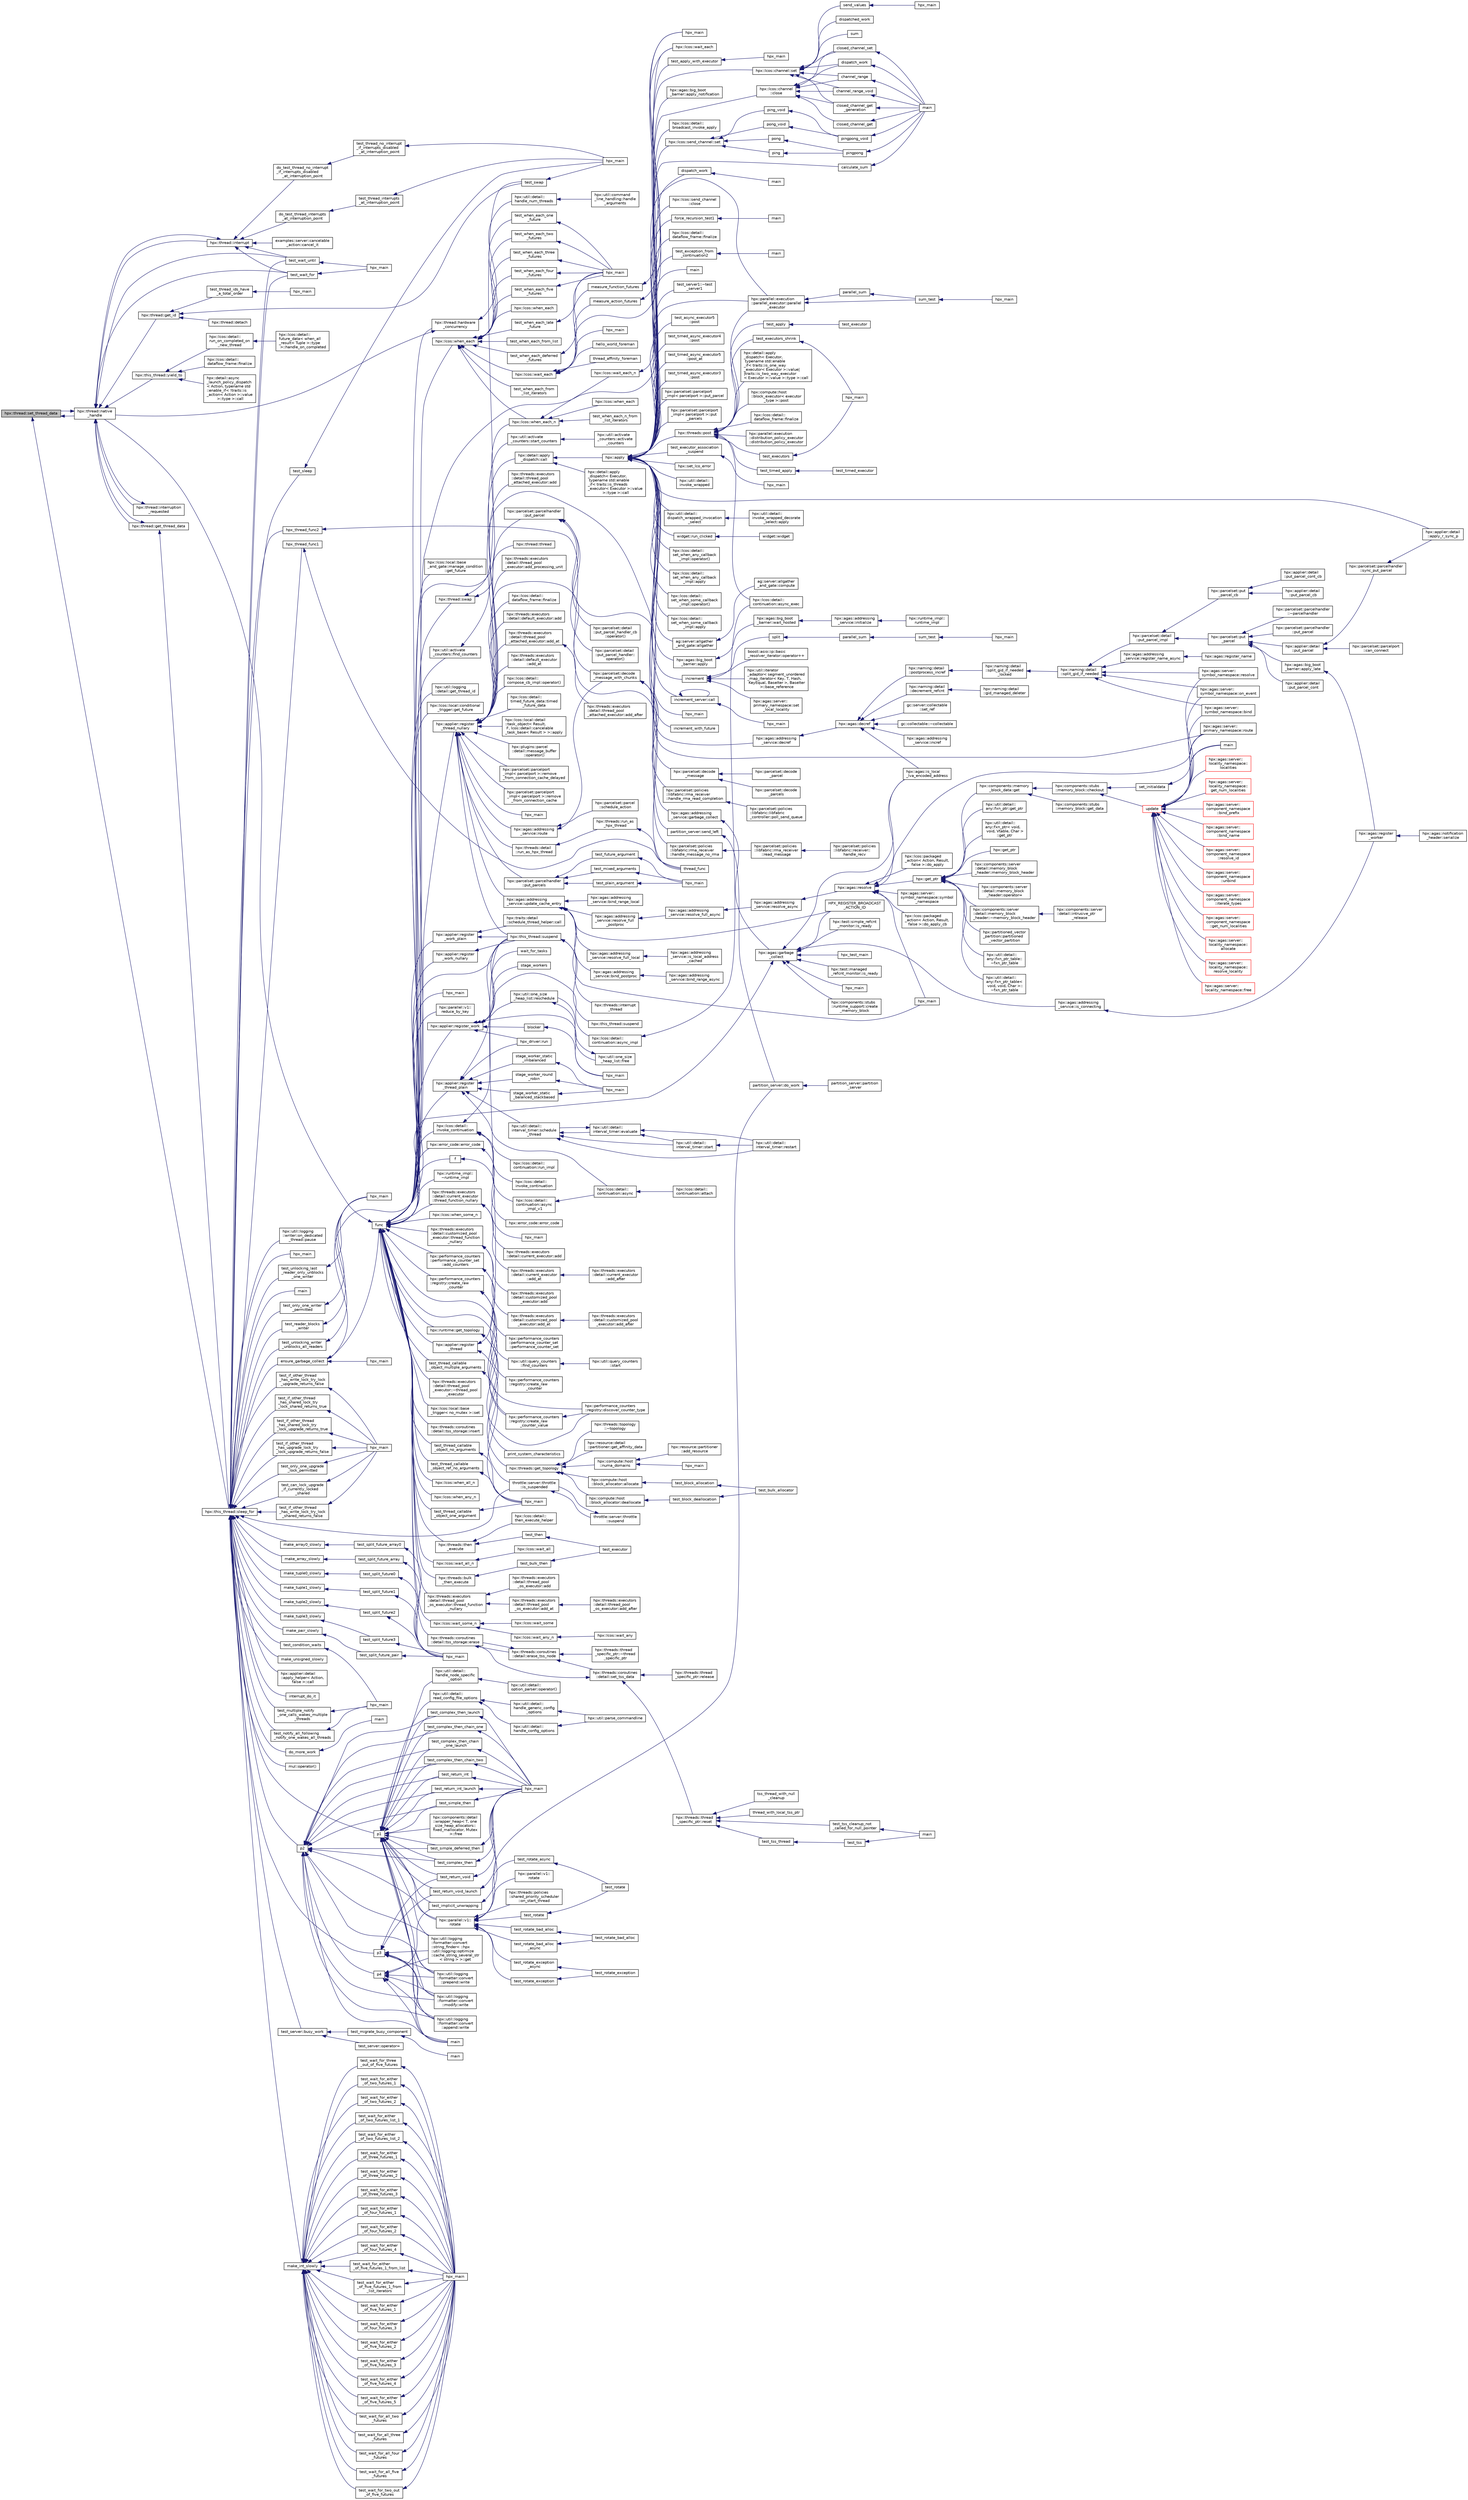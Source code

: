 digraph "hpx::thread::set_thread_data"
{
  edge [fontname="Helvetica",fontsize="10",labelfontname="Helvetica",labelfontsize="10"];
  node [fontname="Helvetica",fontsize="10",shape=record];
  rankdir="LR";
  Node4060 [label="hpx::thread::set_thread_data",height=0.2,width=0.4,color="black", fillcolor="grey75", style="filled", fontcolor="black"];
  Node4060 -> Node4061 [dir="back",color="midnightblue",fontsize="10",style="solid",fontname="Helvetica"];
  Node4061 [label="hpx::thread::native\l_handle",height=0.2,width=0.4,color="black", fillcolor="white", style="filled",URL="$de/d9b/classhpx_1_1thread.html#acf48190d264ab64c1c4ec99d0b421b5a"];
  Node4061 -> Node4062 [dir="back",color="midnightblue",fontsize="10",style="solid",fontname="Helvetica"];
  Node4062 [label="test_wait_for",height=0.2,width=0.4,color="black", fillcolor="white", style="filled",URL="$de/d7d/future__timed__wait__1025_8cpp.html#a0e3d5409a174e5dac600412849dc9d93"];
  Node4062 -> Node4063 [dir="back",color="midnightblue",fontsize="10",style="solid",fontname="Helvetica"];
  Node4063 [label="hpx_main",height=0.2,width=0.4,color="black", fillcolor="white", style="filled",URL="$de/d7d/future__timed__wait__1025_8cpp.html#a255f773d830db5ca937cff11c2692fa2"];
  Node4061 -> Node4064 [dir="back",color="midnightblue",fontsize="10",style="solid",fontname="Helvetica"];
  Node4064 [label="test_wait_until",height=0.2,width=0.4,color="black", fillcolor="white", style="filled",URL="$de/d7d/future__timed__wait__1025_8cpp.html#af6d52682ea10ff7a073cce3b5708c7c9"];
  Node4064 -> Node4063 [dir="back",color="midnightblue",fontsize="10",style="solid",fontname="Helvetica"];
  Node4061 -> Node4065 [dir="back",color="midnightblue",fontsize="10",style="solid",fontname="Helvetica"];
  Node4065 [label="hpx::thread::get_id",height=0.2,width=0.4,color="black", fillcolor="white", style="filled",URL="$de/d9b/classhpx_1_1thread.html#aec031f492a39c521c2c78e0cd47c4ed8"];
  Node4065 -> Node4066 [dir="back",color="midnightblue",fontsize="10",style="solid",fontname="Helvetica"];
  Node4066 [label="test_swap",height=0.2,width=0.4,color="black", fillcolor="white", style="filled",URL="$d0/d4e/tests_2unit_2threads_2thread_8cpp.html#aa9645d2d1912efd27e83867429e862d0"];
  Node4066 -> Node4067 [dir="back",color="midnightblue",fontsize="10",style="solid",fontname="Helvetica"];
  Node4067 [label="hpx_main",height=0.2,width=0.4,color="black", fillcolor="white", style="filled",URL="$d0/d4e/tests_2unit_2threads_2thread_8cpp.html#a255f773d830db5ca937cff11c2692fa2"];
  Node4065 -> Node4068 [dir="back",color="midnightblue",fontsize="10",style="solid",fontname="Helvetica"];
  Node4068 [label="hpx::thread::detach",height=0.2,width=0.4,color="black", fillcolor="white", style="filled",URL="$de/d9b/classhpx_1_1thread.html#a65d7f6e9f4bb311d73c40a2f74976ede"];
  Node4065 -> Node4069 [dir="back",color="midnightblue",fontsize="10",style="solid",fontname="Helvetica"];
  Node4069 [label="test_thread_ids_have\l_a_total_order",height=0.2,width=0.4,color="black", fillcolor="white", style="filled",URL="$df/d88/thread__id_8cpp.html#a95604be93f5422b5bc87778cff21bde1"];
  Node4069 -> Node4070 [dir="back",color="midnightblue",fontsize="10",style="solid",fontname="Helvetica"];
  Node4070 [label="hpx_main",height=0.2,width=0.4,color="black", fillcolor="white", style="filled",URL="$df/d88/thread__id_8cpp.html#a255f773d830db5ca937cff11c2692fa2"];
  Node4061 -> Node4071 [dir="back",color="midnightblue",fontsize="10",style="solid",fontname="Helvetica"];
  Node4071 [label="hpx::thread::interrupt",height=0.2,width=0.4,color="black", fillcolor="white", style="filled",URL="$de/d9b/classhpx_1_1thread.html#ac34d0d033aa743c476a79dbc2e1a8a39"];
  Node4071 -> Node4072 [dir="back",color="midnightblue",fontsize="10",style="solid",fontname="Helvetica"];
  Node4072 [label="examples::server::cancelable\l_action::cancel_it",height=0.2,width=0.4,color="black", fillcolor="white", style="filled",URL="$da/d82/classexamples_1_1server_1_1cancelable__action.html#a411ff697f6719bdf2db9df63e7ce0d1a"];
  Node4071 -> Node4062 [dir="back",color="midnightblue",fontsize="10",style="solid",fontname="Helvetica"];
  Node4071 -> Node4064 [dir="back",color="midnightblue",fontsize="10",style="solid",fontname="Helvetica"];
  Node4071 -> Node4073 [dir="back",color="midnightblue",fontsize="10",style="solid",fontname="Helvetica"];
  Node4073 [label="do_test_thread_interrupts\l_at_interruption_point",height=0.2,width=0.4,color="black", fillcolor="white", style="filled",URL="$d0/d4e/tests_2unit_2threads_2thread_8cpp.html#a1592be75203d2ef54f0a19832cacecf8"];
  Node4073 -> Node4074 [dir="back",color="midnightblue",fontsize="10",style="solid",fontname="Helvetica"];
  Node4074 [label="test_thread_interrupts\l_at_interruption_point",height=0.2,width=0.4,color="black", fillcolor="white", style="filled",URL="$d0/d4e/tests_2unit_2threads_2thread_8cpp.html#a4a6a8c2918dcd825da0102f3a63bf24a"];
  Node4074 -> Node4067 [dir="back",color="midnightblue",fontsize="10",style="solid",fontname="Helvetica"];
  Node4071 -> Node4075 [dir="back",color="midnightblue",fontsize="10",style="solid",fontname="Helvetica"];
  Node4075 [label="do_test_thread_no_interrupt\l_if_interrupts_disabled\l_at_interruption_point",height=0.2,width=0.4,color="black", fillcolor="white", style="filled",URL="$d0/d4e/tests_2unit_2threads_2thread_8cpp.html#a83a3b29d9f2edb5952625e72f9651985"];
  Node4075 -> Node4076 [dir="back",color="midnightblue",fontsize="10",style="solid",fontname="Helvetica"];
  Node4076 [label="test_thread_no_interrupt\l_if_interrupts_disabled\l_at_interruption_point",height=0.2,width=0.4,color="black", fillcolor="white", style="filled",URL="$d0/d4e/tests_2unit_2threads_2thread_8cpp.html#ae8589f467c87f24293dd95710b4d8374"];
  Node4076 -> Node4067 [dir="back",color="midnightblue",fontsize="10",style="solid",fontname="Helvetica"];
  Node4071 -> Node4061 [dir="back",color="midnightblue",fontsize="10",style="solid",fontname="Helvetica"];
  Node4061 -> Node4077 [dir="back",color="midnightblue",fontsize="10",style="solid",fontname="Helvetica"];
  Node4077 [label="hpx::thread::interruption\l_requested",height=0.2,width=0.4,color="black", fillcolor="white", style="filled",URL="$de/d9b/classhpx_1_1thread.html#a33276bb4c20bbb0b1978944e18ef71b8"];
  Node4077 -> Node4061 [dir="back",color="midnightblue",fontsize="10",style="solid",fontname="Helvetica"];
  Node4061 -> Node4078 [dir="back",color="midnightblue",fontsize="10",style="solid",fontname="Helvetica"];
  Node4078 [label="hpx::thread::get_thread_data",height=0.2,width=0.4,color="black", fillcolor="white", style="filled",URL="$de/d9b/classhpx_1_1thread.html#a4535ef82cec3b953d2c941d20e3e3904"];
  Node4078 -> Node4061 [dir="back",color="midnightblue",fontsize="10",style="solid",fontname="Helvetica"];
  Node4078 -> Node4079 [dir="back",color="midnightblue",fontsize="10",style="solid",fontname="Helvetica"];
  Node4079 [label="hpx::this_thread::sleep_for",height=0.2,width=0.4,color="black", fillcolor="white", style="filled",URL="$d9/d52/namespacehpx_1_1this__thread.html#afc042a5a5fa52eef2d1d177a343435cf"];
  Node4079 -> Node4080 [dir="back",color="midnightblue",fontsize="10",style="solid",fontname="Helvetica"];
  Node4080 [label="hpx::applier::detail\l::apply_helper\< Action,\l false \>::call",height=0.2,width=0.4,color="black", fillcolor="white", style="filled",URL="$de/d9b/structhpx_1_1applier_1_1detail_1_1apply__helper_3_01_action_00_01false_01_4.html#a567fbb92986df0974d5b30ca9a002130"];
  Node4079 -> Node4081 [dir="back",color="midnightblue",fontsize="10",style="solid",fontname="Helvetica"];
  Node4081 [label="interrupt_do_it",height=0.2,width=0.4,color="black", fillcolor="white", style="filled",URL="$d1/db8/cancelable__action__client_8cpp.html#a46617129de426f6e7ab5eb91b008cd9e"];
  Node4079 -> Node4082 [dir="back",color="midnightblue",fontsize="10",style="solid",fontname="Helvetica"];
  Node4082 [label="test_multiple_notify\l_one_calls_wakes_multiple\l_threads",height=0.2,width=0.4,color="black", fillcolor="white", style="filled",URL="$d1/ded/tests_2unit_2lcos_2condition__variable_8cpp.html#a578d8e27a7396ab57393dea2b8badee3"];
  Node4082 -> Node4083 [dir="back",color="midnightblue",fontsize="10",style="solid",fontname="Helvetica"];
  Node4083 [label="hpx_main",height=0.2,width=0.4,color="black", fillcolor="white", style="filled",URL="$d1/ded/tests_2unit_2lcos_2condition__variable_8cpp.html#a255f773d830db5ca937cff11c2692fa2"];
  Node4079 -> Node4084 [dir="back",color="midnightblue",fontsize="10",style="solid",fontname="Helvetica"];
  Node4084 [label="test_notify_all_following\l_notify_one_wakes_all_threads",height=0.2,width=0.4,color="black", fillcolor="white", style="filled",URL="$d1/ded/tests_2unit_2lcos_2condition__variable_8cpp.html#a6dd6eca404b61c749747efb07bebe3fd"];
  Node4084 -> Node4083 [dir="back",color="midnightblue",fontsize="10",style="solid",fontname="Helvetica"];
  Node4079 -> Node4085 [dir="back",color="midnightblue",fontsize="10",style="solid",fontname="Helvetica"];
  Node4085 [label="test_condition_waits",height=0.2,width=0.4,color="black", fillcolor="white", style="filled",URL="$d1/ded/tests_2unit_2lcos_2condition__variable_8cpp.html#a1dd2e7c76971df521b245377c9611cd9"];
  Node4085 -> Node4083 [dir="back",color="midnightblue",fontsize="10",style="solid",fontname="Helvetica"];
  Node4079 -> Node4086 [dir="back",color="midnightblue",fontsize="10",style="solid",fontname="Helvetica"];
  Node4086 [label="mul::operator()",height=0.2,width=0.4,color="black", fillcolor="white", style="filled",URL="$d2/d02/structmul.html#ab5eaa3d788f0a8d13cc19948e528c0e5"];
  Node4079 -> Node4087 [dir="back",color="midnightblue",fontsize="10",style="solid",fontname="Helvetica"];
  Node4087 [label="do_more_work",height=0.2,width=0.4,color="black", fillcolor="white", style="filled",URL="$d2/dfd/future__2667_8cpp.html#a9ceebb831160f2acf3a047384add9064"];
  Node4087 -> Node4088 [dir="back",color="midnightblue",fontsize="10",style="solid",fontname="Helvetica"];
  Node4088 [label="main",height=0.2,width=0.4,color="black", fillcolor="white", style="filled",URL="$d2/dfd/future__2667_8cpp.html#ae66f6b31b5ad750f1fe042a706a4e3d4"];
  Node4079 -> Node4089 [dir="back",color="midnightblue",fontsize="10",style="solid",fontname="Helvetica"];
  Node4089 [label="p1",height=0.2,width=0.4,color="black", fillcolor="white", style="filled",URL="$df/da5/future__then_8cpp.html#a8978a24b044bacf963e33824a4c1ac98"];
  Node4089 -> Node4090 [dir="back",color="midnightblue",fontsize="10",style="solid",fontname="Helvetica"];
  Node4090 [label="main",height=0.2,width=0.4,color="black", fillcolor="white", style="filled",URL="$dd/ded/bind__placeholder__test_8cpp.html#ae66f6b31b5ad750f1fe042a706a4e3d4"];
  Node4089 -> Node4091 [dir="back",color="midnightblue",fontsize="10",style="solid",fontname="Helvetica"];
  Node4091 [label="hpx::util::logging\l::formatter::convert\l::string_finder\< ::hpx\l::util::logging::optimize\l::cache_string_several_str\l\< string \> \>::get",height=0.2,width=0.4,color="black", fillcolor="white", style="filled",URL="$da/d09/structhpx_1_1util_1_1logging_1_1formatter_1_1convert_1_1string__finder_3_01_1_1hpx_1_1util_1_1loe3f73a176adffd0ee7d2c5e1121ceb93.html#a9f91bb7bb18f0c343f6f95448106ffe0"];
  Node4089 -> Node4092 [dir="back",color="midnightblue",fontsize="10",style="solid",fontname="Helvetica"];
  Node4092 [label="hpx::util::logging\l::formatter::convert\l::prepend::write",height=0.2,width=0.4,color="black", fillcolor="white", style="filled",URL="$de/d08/namespacehpx_1_1util_1_1logging_1_1formatter_1_1convert_1_1prepend.html#a800b76595c1330001994b1279f93d7ee"];
  Node4089 -> Node4093 [dir="back",color="midnightblue",fontsize="10",style="solid",fontname="Helvetica"];
  Node4093 [label="hpx::util::logging\l::formatter::convert\l::append::write",height=0.2,width=0.4,color="black", fillcolor="white", style="filled",URL="$da/d97/namespacehpx_1_1util_1_1logging_1_1formatter_1_1convert_1_1append.html#a719ba04af3b9146a733025e9518eab47"];
  Node4089 -> Node4094 [dir="back",color="midnightblue",fontsize="10",style="solid",fontname="Helvetica"];
  Node4094 [label="hpx::util::logging\l::formatter::convert\l::modify::write",height=0.2,width=0.4,color="black", fillcolor="white", style="filled",URL="$df/d5f/namespacehpx_1_1util_1_1logging_1_1formatter_1_1convert_1_1modify.html#aa88c9565b436c49c89eac1cb2e0ec7c2"];
  Node4089 -> Node4095 [dir="back",color="midnightblue",fontsize="10",style="solid",fontname="Helvetica"];
  Node4095 [label="test_return_int",height=0.2,width=0.4,color="black", fillcolor="white", style="filled",URL="$df/da5/future__then_8cpp.html#a4574c7d42a67c66efb94b4aad426e984"];
  Node4095 -> Node4096 [dir="back",color="midnightblue",fontsize="10",style="solid",fontname="Helvetica"];
  Node4096 [label="hpx_main",height=0.2,width=0.4,color="black", fillcolor="white", style="filled",URL="$df/da5/future__then_8cpp.html#aefd26dd818037509b2241068d57e3e1d"];
  Node4089 -> Node4097 [dir="back",color="midnightblue",fontsize="10",style="solid",fontname="Helvetica"];
  Node4097 [label="test_return_int_launch",height=0.2,width=0.4,color="black", fillcolor="white", style="filled",URL="$df/da5/future__then_8cpp.html#a4d59ccf0b01a1fa8fde2acc877f986a7"];
  Node4097 -> Node4096 [dir="back",color="midnightblue",fontsize="10",style="solid",fontname="Helvetica"];
  Node4089 -> Node4098 [dir="back",color="midnightblue",fontsize="10",style="solid",fontname="Helvetica"];
  Node4098 [label="test_return_void",height=0.2,width=0.4,color="black", fillcolor="white", style="filled",URL="$df/da5/future__then_8cpp.html#a504f39b4d586615d5d1371c8dad56645"];
  Node4098 -> Node4096 [dir="back",color="midnightblue",fontsize="10",style="solid",fontname="Helvetica"];
  Node4089 -> Node4099 [dir="back",color="midnightblue",fontsize="10",style="solid",fontname="Helvetica"];
  Node4099 [label="test_return_void_launch",height=0.2,width=0.4,color="black", fillcolor="white", style="filled",URL="$df/da5/future__then_8cpp.html#a6bca71baf1676513433d261fbffee4bc"];
  Node4099 -> Node4096 [dir="back",color="midnightblue",fontsize="10",style="solid",fontname="Helvetica"];
  Node4089 -> Node4100 [dir="back",color="midnightblue",fontsize="10",style="solid",fontname="Helvetica"];
  Node4100 [label="test_implicit_unwrapping",height=0.2,width=0.4,color="black", fillcolor="white", style="filled",URL="$df/da5/future__then_8cpp.html#ad7b1b04c3515e5bf95459e94b1bdc337"];
  Node4100 -> Node4096 [dir="back",color="midnightblue",fontsize="10",style="solid",fontname="Helvetica"];
  Node4089 -> Node4101 [dir="back",color="midnightblue",fontsize="10",style="solid",fontname="Helvetica"];
  Node4101 [label="test_simple_then",height=0.2,width=0.4,color="black", fillcolor="white", style="filled",URL="$df/da5/future__then_8cpp.html#aa74379f2bcdf911e278b78569028848b"];
  Node4101 -> Node4096 [dir="back",color="midnightblue",fontsize="10",style="solid",fontname="Helvetica"];
  Node4089 -> Node4102 [dir="back",color="midnightblue",fontsize="10",style="solid",fontname="Helvetica"];
  Node4102 [label="test_simple_deferred_then",height=0.2,width=0.4,color="black", fillcolor="white", style="filled",URL="$df/da5/future__then_8cpp.html#a026670a80b5d18f81a87665f09f4b9e4"];
  Node4102 -> Node4096 [dir="back",color="midnightblue",fontsize="10",style="solid",fontname="Helvetica"];
  Node4089 -> Node4103 [dir="back",color="midnightblue",fontsize="10",style="solid",fontname="Helvetica"];
  Node4103 [label="test_complex_then",height=0.2,width=0.4,color="black", fillcolor="white", style="filled",URL="$df/da5/future__then_8cpp.html#a65c0909ab7ad1dbde6b00a89e09d12ee"];
  Node4103 -> Node4096 [dir="back",color="midnightblue",fontsize="10",style="solid",fontname="Helvetica"];
  Node4089 -> Node4104 [dir="back",color="midnightblue",fontsize="10",style="solid",fontname="Helvetica"];
  Node4104 [label="test_complex_then_launch",height=0.2,width=0.4,color="black", fillcolor="white", style="filled",URL="$df/da5/future__then_8cpp.html#a57e79de123fc4563e6535bcb0d510eb6"];
  Node4104 -> Node4096 [dir="back",color="midnightblue",fontsize="10",style="solid",fontname="Helvetica"];
  Node4089 -> Node4105 [dir="back",color="midnightblue",fontsize="10",style="solid",fontname="Helvetica"];
  Node4105 [label="test_complex_then_chain_one",height=0.2,width=0.4,color="black", fillcolor="white", style="filled",URL="$df/da5/future__then_8cpp.html#aa9256ab654994c70d6de44c612f62ac1"];
  Node4105 -> Node4096 [dir="back",color="midnightblue",fontsize="10",style="solid",fontname="Helvetica"];
  Node4089 -> Node4106 [dir="back",color="midnightblue",fontsize="10",style="solid",fontname="Helvetica"];
  Node4106 [label="test_complex_then_chain\l_one_launch",height=0.2,width=0.4,color="black", fillcolor="white", style="filled",URL="$df/da5/future__then_8cpp.html#acf17bb2a5182b9cb7667271f95a03704"];
  Node4106 -> Node4096 [dir="back",color="midnightblue",fontsize="10",style="solid",fontname="Helvetica"];
  Node4089 -> Node4107 [dir="back",color="midnightblue",fontsize="10",style="solid",fontname="Helvetica"];
  Node4107 [label="test_complex_then_chain_two",height=0.2,width=0.4,color="black", fillcolor="white", style="filled",URL="$df/da5/future__then_8cpp.html#a877da4dafc5590d16fa0d3c57391c363"];
  Node4107 -> Node4096 [dir="back",color="midnightblue",fontsize="10",style="solid",fontname="Helvetica"];
  Node4089 -> Node4108 [dir="back",color="midnightblue",fontsize="10",style="solid",fontname="Helvetica"];
  Node4108 [label="hpx::util::detail::\lhandle_node_specific\l_option",height=0.2,width=0.4,color="black", fillcolor="white", style="filled",URL="$d2/d8e/namespacehpx_1_1util_1_1detail.html#a43e5f30f676cfadaad879f991391ffab"];
  Node4108 -> Node4109 [dir="back",color="midnightblue",fontsize="10",style="solid",fontname="Helvetica"];
  Node4109 [label="hpx::util::detail::\loption_parser::operator()",height=0.2,width=0.4,color="black", fillcolor="white", style="filled",URL="$de/dc5/structhpx_1_1util_1_1detail_1_1option__parser.html#a6062e5ee56b2e2efa8717e73e01dfc52"];
  Node4089 -> Node4110 [dir="back",color="midnightblue",fontsize="10",style="solid",fontname="Helvetica"];
  Node4110 [label="hpx::util::detail::\lread_config_file_options",height=0.2,width=0.4,color="black", fillcolor="white", style="filled",URL="$d2/d8e/namespacehpx_1_1util_1_1detail.html#acc4cbf3746afbdeb02d4d79e65ec085d"];
  Node4110 -> Node4111 [dir="back",color="midnightblue",fontsize="10",style="solid",fontname="Helvetica"];
  Node4111 [label="hpx::util::detail::\lhandle_generic_config\l_options",height=0.2,width=0.4,color="black", fillcolor="white", style="filled",URL="$d2/d8e/namespacehpx_1_1util_1_1detail.html#afe9d48863068cf6ab23661ea84aad13b"];
  Node4111 -> Node4112 [dir="back",color="midnightblue",fontsize="10",style="solid",fontname="Helvetica"];
  Node4112 [label="hpx::util::parse_commandline",height=0.2,width=0.4,color="black", fillcolor="white", style="filled",URL="$df/dad/namespacehpx_1_1util.html#a19ecafa5a1d8009b5301f6d94f77b773"];
  Node4110 -> Node4113 [dir="back",color="midnightblue",fontsize="10",style="solid",fontname="Helvetica"];
  Node4113 [label="hpx::util::detail::\lhandle_config_options",height=0.2,width=0.4,color="black", fillcolor="white", style="filled",URL="$d2/d8e/namespacehpx_1_1util_1_1detail.html#adf812f0307327e750a861a2ed15d9c1a"];
  Node4113 -> Node4112 [dir="back",color="midnightblue",fontsize="10",style="solid",fontname="Helvetica"];
  Node4089 -> Node4114 [dir="back",color="midnightblue",fontsize="10",style="solid",fontname="Helvetica"];
  Node4114 [label="hpx::parallel::v1::\lrotate",height=0.2,width=0.4,color="black", fillcolor="white", style="filled",URL="$db/db9/namespacehpx_1_1parallel_1_1v1.html#a1186b3f6aa7198ada6c81f987e08f85b"];
  Node4114 -> Node4115 [dir="back",color="midnightblue",fontsize="10",style="solid",fontname="Helvetica"];
  Node4115 [label="partition_server::do_work",height=0.2,width=0.4,color="black", fillcolor="white", style="filled",URL="$d9/dbd/structpartition__server.html#a6642286bc38b9bed88cc6423d181b87f"];
  Node4115 -> Node4116 [dir="back",color="midnightblue",fontsize="10",style="solid",fontname="Helvetica"];
  Node4116 [label="partition_server::partition\l_server",height=0.2,width=0.4,color="black", fillcolor="white", style="filled",URL="$d9/dbd/structpartition__server.html#a80906893b5b6771003acbf3fcfec37cf"];
  Node4114 -> Node4117 [dir="back",color="midnightblue",fontsize="10",style="solid",fontname="Helvetica"];
  Node4117 [label="test_rotate",height=0.2,width=0.4,color="black", fillcolor="white", style="filled",URL="$d7/d5d/rotate_8cpp.html#ab8a8520d8bdef3f9022bc5377426d949"];
  Node4117 -> Node4118 [dir="back",color="midnightblue",fontsize="10",style="solid",fontname="Helvetica"];
  Node4118 [label="test_rotate",height=0.2,width=0.4,color="black", fillcolor="white", style="filled",URL="$d7/d5d/rotate_8cpp.html#ae9e7ca0d224acd1e52ac006b1b1249e6"];
  Node4114 -> Node4119 [dir="back",color="midnightblue",fontsize="10",style="solid",fontname="Helvetica"];
  Node4119 [label="test_rotate_async",height=0.2,width=0.4,color="black", fillcolor="white", style="filled",URL="$d7/d5d/rotate_8cpp.html#ae3e37eb13d1c555e7ec861e99599cecb"];
  Node4119 -> Node4118 [dir="back",color="midnightblue",fontsize="10",style="solid",fontname="Helvetica"];
  Node4114 -> Node4120 [dir="back",color="midnightblue",fontsize="10",style="solid",fontname="Helvetica"];
  Node4120 [label="test_rotate_exception",height=0.2,width=0.4,color="black", fillcolor="white", style="filled",URL="$d7/d5d/rotate_8cpp.html#a84f60bd76e1e8fe9ecce9b0b1ae38bea"];
  Node4120 -> Node4121 [dir="back",color="midnightblue",fontsize="10",style="solid",fontname="Helvetica"];
  Node4121 [label="test_rotate_exception",height=0.2,width=0.4,color="black", fillcolor="white", style="filled",URL="$d7/d5d/rotate_8cpp.html#aa448ed0e1a24642b5baaa5bb029abfc1"];
  Node4114 -> Node4122 [dir="back",color="midnightblue",fontsize="10",style="solid",fontname="Helvetica"];
  Node4122 [label="test_rotate_exception\l_async",height=0.2,width=0.4,color="black", fillcolor="white", style="filled",URL="$d7/d5d/rotate_8cpp.html#a472f3593addc133bd849ff486e2a4e9a"];
  Node4122 -> Node4121 [dir="back",color="midnightblue",fontsize="10",style="solid",fontname="Helvetica"];
  Node4114 -> Node4123 [dir="back",color="midnightblue",fontsize="10",style="solid",fontname="Helvetica"];
  Node4123 [label="test_rotate_bad_alloc",height=0.2,width=0.4,color="black", fillcolor="white", style="filled",URL="$d7/d5d/rotate_8cpp.html#ae74a2766c7d66fa2c13743d2d7b75fa9"];
  Node4123 -> Node4124 [dir="back",color="midnightblue",fontsize="10",style="solid",fontname="Helvetica"];
  Node4124 [label="test_rotate_bad_alloc",height=0.2,width=0.4,color="black", fillcolor="white", style="filled",URL="$d7/d5d/rotate_8cpp.html#a6945fe3952a002c1c4536cb98882a9bf"];
  Node4114 -> Node4125 [dir="back",color="midnightblue",fontsize="10",style="solid",fontname="Helvetica"];
  Node4125 [label="test_rotate_bad_alloc\l_async",height=0.2,width=0.4,color="black", fillcolor="white", style="filled",URL="$d7/d5d/rotate_8cpp.html#a02745132ec799d5c6af870c3350a7454"];
  Node4125 -> Node4124 [dir="back",color="midnightblue",fontsize="10",style="solid",fontname="Helvetica"];
  Node4114 -> Node4126 [dir="back",color="midnightblue",fontsize="10",style="solid",fontname="Helvetica"];
  Node4126 [label="hpx::parallel::v1::\lrotate",height=0.2,width=0.4,color="black", fillcolor="white", style="filled",URL="$db/db9/namespacehpx_1_1parallel_1_1v1.html#acc6f55c3bfc3aecae26cb8a73e3e2563"];
  Node4114 -> Node4127 [dir="back",color="midnightblue",fontsize="10",style="solid",fontname="Helvetica"];
  Node4127 [label="hpx::threads::policies\l::shared_priority_scheduler\l::on_start_thread",height=0.2,width=0.4,color="black", fillcolor="white", style="filled",URL="$d8/d52/classhpx_1_1threads_1_1policies_1_1shared__priority__scheduler.html#a6b50d46539ac974cbe2706f56c2fbc3f"];
  Node4089 -> Node4128 [dir="back",color="midnightblue",fontsize="10",style="solid",fontname="Helvetica"];
  Node4128 [label="hpx::components::detail\l::wrapper_heap\< T, one\l_size_heap_allocators::\lfixed_mallocator, Mutex\l \>::free",height=0.2,width=0.4,color="black", fillcolor="white", style="filled",URL="$d1/d6d/classhpx_1_1components_1_1detail_1_1wrapper__heap.html#aca09fd51113634e49b03973d49a01612"];
  Node4079 -> Node4129 [dir="back",color="midnightblue",fontsize="10",style="solid",fontname="Helvetica"];
  Node4129 [label="p2",height=0.2,width=0.4,color="black", fillcolor="white", style="filled",URL="$df/da5/future__then_8cpp.html#a0dabf50b87b0ab6126c07663b7c82650"];
  Node4129 -> Node4090 [dir="back",color="midnightblue",fontsize="10",style="solid",fontname="Helvetica"];
  Node4129 -> Node4091 [dir="back",color="midnightblue",fontsize="10",style="solid",fontname="Helvetica"];
  Node4129 -> Node4092 [dir="back",color="midnightblue",fontsize="10",style="solid",fontname="Helvetica"];
  Node4129 -> Node4093 [dir="back",color="midnightblue",fontsize="10",style="solid",fontname="Helvetica"];
  Node4129 -> Node4094 [dir="back",color="midnightblue",fontsize="10",style="solid",fontname="Helvetica"];
  Node4129 -> Node4130 [dir="back",color="midnightblue",fontsize="10",style="solid",fontname="Helvetica"];
  Node4130 [label="p4",height=0.2,width=0.4,color="black", fillcolor="white", style="filled",URL="$df/da5/future__then_8cpp.html#a2e41883da983a4e735ff63a070df689f"];
  Node4130 -> Node4090 [dir="back",color="midnightblue",fontsize="10",style="solid",fontname="Helvetica"];
  Node4130 -> Node4091 [dir="back",color="midnightblue",fontsize="10",style="solid",fontname="Helvetica"];
  Node4130 -> Node4092 [dir="back",color="midnightblue",fontsize="10",style="solid",fontname="Helvetica"];
  Node4130 -> Node4093 [dir="back",color="midnightblue",fontsize="10",style="solid",fontname="Helvetica"];
  Node4130 -> Node4094 [dir="back",color="midnightblue",fontsize="10",style="solid",fontname="Helvetica"];
  Node4130 -> Node4100 [dir="back",color="midnightblue",fontsize="10",style="solid",fontname="Helvetica"];
  Node4129 -> Node4095 [dir="back",color="midnightblue",fontsize="10",style="solid",fontname="Helvetica"];
  Node4129 -> Node4097 [dir="back",color="midnightblue",fontsize="10",style="solid",fontname="Helvetica"];
  Node4129 -> Node4101 [dir="back",color="midnightblue",fontsize="10",style="solid",fontname="Helvetica"];
  Node4129 -> Node4102 [dir="back",color="midnightblue",fontsize="10",style="solid",fontname="Helvetica"];
  Node4129 -> Node4103 [dir="back",color="midnightblue",fontsize="10",style="solid",fontname="Helvetica"];
  Node4129 -> Node4104 [dir="back",color="midnightblue",fontsize="10",style="solid",fontname="Helvetica"];
  Node4129 -> Node4105 [dir="back",color="midnightblue",fontsize="10",style="solid",fontname="Helvetica"];
  Node4129 -> Node4106 [dir="back",color="midnightblue",fontsize="10",style="solid",fontname="Helvetica"];
  Node4129 -> Node4107 [dir="back",color="midnightblue",fontsize="10",style="solid",fontname="Helvetica"];
  Node4129 -> Node4114 [dir="back",color="midnightblue",fontsize="10",style="solid",fontname="Helvetica"];
  Node4079 -> Node4131 [dir="back",color="midnightblue",fontsize="10",style="solid",fontname="Helvetica"];
  Node4131 [label="p3",height=0.2,width=0.4,color="black", fillcolor="white", style="filled",URL="$df/da5/future__then_8cpp.html#ada3ca76feabb79611290ef351f1ad171"];
  Node4131 -> Node4090 [dir="back",color="midnightblue",fontsize="10",style="solid",fontname="Helvetica"];
  Node4131 -> Node4091 [dir="back",color="midnightblue",fontsize="10",style="solid",fontname="Helvetica"];
  Node4131 -> Node4092 [dir="back",color="midnightblue",fontsize="10",style="solid",fontname="Helvetica"];
  Node4131 -> Node4093 [dir="back",color="midnightblue",fontsize="10",style="solid",fontname="Helvetica"];
  Node4131 -> Node4094 [dir="back",color="midnightblue",fontsize="10",style="solid",fontname="Helvetica"];
  Node4131 -> Node4098 [dir="back",color="midnightblue",fontsize="10",style="solid",fontname="Helvetica"];
  Node4131 -> Node4099 [dir="back",color="midnightblue",fontsize="10",style="solid",fontname="Helvetica"];
  Node4079 -> Node4062 [dir="back",color="midnightblue",fontsize="10",style="solid",fontname="Helvetica"];
  Node4079 -> Node4064 [dir="back",color="midnightblue",fontsize="10",style="solid",fontname="Helvetica"];
  Node4079 -> Node4132 [dir="back",color="midnightblue",fontsize="10",style="solid",fontname="Helvetica"];
  Node4132 [label="ensure_garbage_collect",height=0.2,width=0.4,color="black", fillcolor="white", style="filled",URL="$d8/dfd/id__type__ref__counting__1032_8cpp.html#a5264b94bf7c262ac0e521fb290d476d5"];
  Node4132 -> Node4133 [dir="back",color="midnightblue",fontsize="10",style="solid",fontname="Helvetica"];
  Node4133 [label="func",height=0.2,width=0.4,color="black", fillcolor="white", style="filled",URL="$d8/dfd/id__type__ref__counting__1032_8cpp.html#ab811b86ea5107ffb3351fcaa29d2c652"];
  Node4133 -> Node4134 [dir="back",color="midnightblue",fontsize="10",style="solid",fontname="Helvetica"];
  Node4134 [label="hpx::util::activate\l_counters::find_counters",height=0.2,width=0.4,color="black", fillcolor="white", style="filled",URL="$d9/d0b/classhpx_1_1util_1_1activate__counters.html#a797f766dd5e2416f54a5a91b267bedd4"];
  Node4134 -> Node4135 [dir="back",color="midnightblue",fontsize="10",style="solid",fontname="Helvetica"];
  Node4135 [label="hpx::util::activate\l_counters::start_counters",height=0.2,width=0.4,color="black", fillcolor="white", style="filled",URL="$d9/d0b/classhpx_1_1util_1_1activate__counters.html#af2193bbb81054707baea1f8f19d63ddf"];
  Node4135 -> Node4136 [dir="back",color="midnightblue",fontsize="10",style="solid",fontname="Helvetica"];
  Node4136 [label="hpx::util::activate\l_counters::activate\l_counters",height=0.2,width=0.4,color="black", fillcolor="white", style="filled",URL="$d9/d0b/classhpx_1_1util_1_1activate__counters.html#a58030114fe706c120ec4d6d793da25d7"];
  Node4133 -> Node4137 [dir="back",color="midnightblue",fontsize="10",style="solid",fontname="Helvetica"];
  Node4137 [label="hpx::lcos::local::base\l_and_gate::manage_condition\l::get_future",height=0.2,width=0.4,color="black", fillcolor="white", style="filled",URL="$d2/d39/structhpx_1_1lcos_1_1local_1_1base__and__gate_1_1manage__condition.html#ac4f65bf84421c3d2e1e40e986d8d8e62"];
  Node4133 -> Node4138 [dir="back",color="midnightblue",fontsize="10",style="solid",fontname="Helvetica"];
  Node4138 [label="hpx::applier::register\l_thread_nullary",height=0.2,width=0.4,color="black", fillcolor="white", style="filled",URL="$d8/dcb/namespacehpx_1_1applier.html#a401cd1145927e58d74d1eb52aaccd936"];
  Node4138 -> Node4139 [dir="back",color="midnightblue",fontsize="10",style="solid",fontname="Helvetica"];
  Node4139 [label="hpx::agas::addressing\l_service::route",height=0.2,width=0.4,color="black", fillcolor="white", style="filled",URL="$db/d58/structhpx_1_1agas_1_1addressing__service.html#a7ba78aaaea353576c92e10899bbbb471",tooltip="Route the given parcel to the appropriate AGAS service instance. "];
  Node4139 -> Node4140 [dir="back",color="midnightblue",fontsize="10",style="solid",fontname="Helvetica"];
  Node4140 [label="hpx::parcelset::decode\l_message_with_chunks",height=0.2,width=0.4,color="black", fillcolor="white", style="filled",URL="$d4/d41/namespacehpx_1_1parcelset.html#abb7d99e0c8aaa983f0851d9c5d4e78bf"];
  Node4140 -> Node4141 [dir="back",color="midnightblue",fontsize="10",style="solid",fontname="Helvetica"];
  Node4141 [label="hpx::parcelset::decode\l_message",height=0.2,width=0.4,color="black", fillcolor="white", style="filled",URL="$d4/d41/namespacehpx_1_1parcelset.html#ab5f27461c52dbbfeab29fe8a37986faa"];
  Node4141 -> Node4142 [dir="back",color="midnightblue",fontsize="10",style="solid",fontname="Helvetica"];
  Node4142 [label="hpx::parcelset::decode\l_parcel",height=0.2,width=0.4,color="black", fillcolor="white", style="filled",URL="$d4/d41/namespacehpx_1_1parcelset.html#a0199ca3fa04e8fa08c9e6b9eec41ebb5"];
  Node4141 -> Node4143 [dir="back",color="midnightblue",fontsize="10",style="solid",fontname="Helvetica"];
  Node4143 [label="hpx::parcelset::decode\l_parcels",height=0.2,width=0.4,color="black", fillcolor="white", style="filled",URL="$d4/d41/namespacehpx_1_1parcelset.html#aa7b4acdaa73e95824f4406d316551b51"];
  Node4140 -> Node4144 [dir="back",color="midnightblue",fontsize="10",style="solid",fontname="Helvetica"];
  Node4144 [label="hpx::parcelset::policies\l::libfabric::rma_receiver\l::handle_message_no_rma",height=0.2,width=0.4,color="black", fillcolor="white", style="filled",URL="$d4/d56/structhpx_1_1parcelset_1_1policies_1_1libfabric_1_1rma__receiver.html#a9ee3082ad51ee63cf85049b8126580f0"];
  Node4144 -> Node4145 [dir="back",color="midnightblue",fontsize="10",style="solid",fontname="Helvetica"];
  Node4145 [label="hpx::parcelset::policies\l::libfabric::rma_receiver\l::read_message",height=0.2,width=0.4,color="black", fillcolor="white", style="filled",URL="$d4/d56/structhpx_1_1parcelset_1_1policies_1_1libfabric_1_1rma__receiver.html#a687e3e9569a57b6bd48220ecd7ef2394"];
  Node4145 -> Node4146 [dir="back",color="midnightblue",fontsize="10",style="solid",fontname="Helvetica"];
  Node4146 [label="hpx::parcelset::policies\l::libfabric::receiver::\lhandle_recv",height=0.2,width=0.4,color="black", fillcolor="white", style="filled",URL="$d9/df5/structhpx_1_1parcelset_1_1policies_1_1libfabric_1_1receiver.html#ae18eac5b1593bc79ba31cf828177d611"];
  Node4140 -> Node4147 [dir="back",color="midnightblue",fontsize="10",style="solid",fontname="Helvetica"];
  Node4147 [label="hpx::parcelset::policies\l::libfabric::rma_receiver\l::handle_rma_read_completion",height=0.2,width=0.4,color="black", fillcolor="white", style="filled",URL="$d4/d56/structhpx_1_1parcelset_1_1policies_1_1libfabric_1_1rma__receiver.html#a77182bc65fb4dd0fc0737d87bec05a72"];
  Node4147 -> Node4148 [dir="back",color="midnightblue",fontsize="10",style="solid",fontname="Helvetica"];
  Node4148 [label="hpx::parcelset::policies\l::libfabric::libfabric\l_controller::poll_send_queue",height=0.2,width=0.4,color="black", fillcolor="white", style="filled",URL="$db/d9f/classhpx_1_1parcelset_1_1policies_1_1libfabric_1_1libfabric__controller.html#afaa02e122be1ea6800a245af7b3a9cf8"];
  Node4139 -> Node4149 [dir="back",color="midnightblue",fontsize="10",style="solid",fontname="Helvetica"];
  Node4149 [label="hpx::parcelset::parcel\l::schedule_action",height=0.2,width=0.4,color="black", fillcolor="white", style="filled",URL="$d7/d11/classhpx_1_1parcelset_1_1parcel.html#a48b0c65d702bd4b1c4234de252246eb5"];
  Node4138 -> Node4150 [dir="back",color="midnightblue",fontsize="10",style="solid",fontname="Helvetica"];
  Node4150 [label="hpx::agas::addressing\l_service::decref",height=0.2,width=0.4,color="black", fillcolor="white", style="filled",URL="$db/d58/structhpx_1_1agas_1_1addressing__service.html#a0f18342491c8f0398bc0747a0634658b",tooltip="Decrement the global reference count for the given id. "];
  Node4150 -> Node4151 [dir="back",color="midnightblue",fontsize="10",style="solid",fontname="Helvetica"];
  Node4151 [label="hpx::agas::decref",height=0.2,width=0.4,color="black", fillcolor="white", style="filled",URL="$dc/d54/namespacehpx_1_1agas.html#a08f10ad4320050773ecaf08b7ad1ad3e"];
  Node4151 -> Node4152 [dir="back",color="midnightblue",fontsize="10",style="solid",fontname="Helvetica"];
  Node4152 [label="hpx::agas::addressing\l_service::incref",height=0.2,width=0.4,color="black", fillcolor="white", style="filled",URL="$db/d58/structhpx_1_1agas_1_1addressing__service.html#a77add8ef493b3ff577876bbbde8b2ead"];
  Node4151 -> Node4153 [dir="back",color="midnightblue",fontsize="10",style="solid",fontname="Helvetica"];
  Node4153 [label="hpx::agas::is_local\l_lva_encoded_address",height=0.2,width=0.4,color="black", fillcolor="white", style="filled",URL="$dc/d54/namespacehpx_1_1agas.html#abb5e5584ed3b536ace8e3f58415e24c2"];
  Node4151 -> Node4154 [dir="back",color="midnightblue",fontsize="10",style="solid",fontname="Helvetica"];
  Node4154 [label="gc::server::collectable\l::set_ref",height=0.2,width=0.4,color="black", fillcolor="white", style="filled",URL="$da/d76/structgc_1_1server_1_1collectable.html#a8e123e39f5a85da593dc15b5f872748d"];
  Node4151 -> Node4155 [dir="back",color="midnightblue",fontsize="10",style="solid",fontname="Helvetica"];
  Node4155 [label="gc::collectable::~collectable",height=0.2,width=0.4,color="black", fillcolor="white", style="filled",URL="$da/d23/structgc_1_1collectable.html#aa3ac1547c0889e84cc088090dafcad1e"];
  Node4151 -> Node4156 [dir="back",color="midnightblue",fontsize="10",style="solid",fontname="Helvetica"];
  Node4156 [label="hpx::naming::detail\l::decrement_refcnt",height=0.2,width=0.4,color="black", fillcolor="white", style="filled",URL="$d5/d18/namespacehpx_1_1naming_1_1detail.html#a63ddb380473bdb8a186686ffe718b6e2"];
  Node4156 -> Node4157 [dir="back",color="midnightblue",fontsize="10",style="solid",fontname="Helvetica"];
  Node4157 [label="hpx::naming::detail\l::gid_managed_deleter",height=0.2,width=0.4,color="black", fillcolor="white", style="filled",URL="$d5/d18/namespacehpx_1_1naming_1_1detail.html#a4a5ba88a0340322e30f2d7b160a4568f"];
  Node4151 -> Node4158 [dir="back",color="midnightblue",fontsize="10",style="solid",fontname="Helvetica"];
  Node4158 [label="hpx::naming::detail\l::postprocess_incref",height=0.2,width=0.4,color="black", fillcolor="white", style="filled",URL="$d5/d18/namespacehpx_1_1naming_1_1detail.html#a9d2708b2b1a4087d64195137b077ef1d"];
  Node4158 -> Node4159 [dir="back",color="midnightblue",fontsize="10",style="solid",fontname="Helvetica"];
  Node4159 [label="hpx::naming::detail\l::split_gid_if_needed\l_locked",height=0.2,width=0.4,color="black", fillcolor="white", style="filled",URL="$d5/d18/namespacehpx_1_1naming_1_1detail.html#a8a41d874bb719f702a76d483293d9d56"];
  Node4159 -> Node4160 [dir="back",color="midnightblue",fontsize="10",style="solid",fontname="Helvetica"];
  Node4160 [label="hpx::naming::detail\l::split_gid_if_needed",height=0.2,width=0.4,color="black", fillcolor="white", style="filled",URL="$d5/d18/namespacehpx_1_1naming_1_1detail.html#a106949fcb9087fb6bdca67d048d6568f"];
  Node4160 -> Node4161 [dir="back",color="midnightblue",fontsize="10",style="solid",fontname="Helvetica"];
  Node4161 [label="hpx::agas::addressing\l_service::register_name_async",height=0.2,width=0.4,color="black", fillcolor="white", style="filled",URL="$db/d58/structhpx_1_1agas_1_1addressing__service.html#adfd0ce835927a3c0396b6fc9e9fbb3cf"];
  Node4161 -> Node4162 [dir="back",color="midnightblue",fontsize="10",style="solid",fontname="Helvetica"];
  Node4162 [label="hpx::agas::register_name",height=0.2,width=0.4,color="black", fillcolor="white", style="filled",URL="$dc/d54/namespacehpx_1_1agas.html#adc43905ef74ad9948375f3948b64fc2f"];
  Node4160 -> Node4163 [dir="back",color="midnightblue",fontsize="10",style="solid",fontname="Helvetica"];
  Node4163 [label="hpx::parcelset::detail\l::put_parcel_impl",height=0.2,width=0.4,color="black", fillcolor="white", style="filled",URL="$dc/d4e/namespacehpx_1_1parcelset_1_1detail.html#a0dfe29365976960c7f5db6388e8ce603"];
  Node4163 -> Node4164 [dir="back",color="midnightblue",fontsize="10",style="solid",fontname="Helvetica"];
  Node4164 [label="hpx::parcelset::put\l_parcel",height=0.2,width=0.4,color="black", fillcolor="white", style="filled",URL="$d4/d41/namespacehpx_1_1parcelset.html#a53a9f5c6cf260dc8d06d194c96182b65"];
  Node4164 -> Node4165 [dir="back",color="midnightblue",fontsize="10",style="solid",fontname="Helvetica"];
  Node4165 [label="hpx::applier::detail\l::put_parcel",height=0.2,width=0.4,color="black", fillcolor="white", style="filled",URL="$d1/d2a/namespacehpx_1_1applier_1_1detail.html#a4d568b8071bb894a09fabfba232c2663"];
  Node4165 -> Node4166 [dir="back",color="midnightblue",fontsize="10",style="solid",fontname="Helvetica"];
  Node4166 [label="hpx::parcelset::parcelhandler\l::sync_put_parcel",height=0.2,width=0.4,color="black", fillcolor="white", style="filled",URL="$d4/d2f/classhpx_1_1parcelset_1_1parcelhandler.html#ad478f8b244ec822fcbcb84aa67b17497"];
  Node4166 -> Node4167 [dir="back",color="midnightblue",fontsize="10",style="solid",fontname="Helvetica"];
  Node4167 [label="hpx::applier::detail\l::apply_r_sync_p",height=0.2,width=0.4,color="black", fillcolor="white", style="filled",URL="$d1/d2a/namespacehpx_1_1applier_1_1detail.html#ab69485311adeb590afa621a4b4be595d"];
  Node4165 -> Node4168 [dir="back",color="midnightblue",fontsize="10",style="solid",fontname="Helvetica"];
  Node4168 [label="hpx::parcelset::parcelport\l::can_connect",height=0.2,width=0.4,color="black", fillcolor="white", style="filled",URL="$d9/d67/classhpx_1_1parcelset_1_1parcelport.html#a68bd6750625124e4de6309e74283a767"];
  Node4164 -> Node4169 [dir="back",color="midnightblue",fontsize="10",style="solid",fontname="Helvetica"];
  Node4169 [label="hpx::applier::detail\l::put_parcel_cont",height=0.2,width=0.4,color="black", fillcolor="white", style="filled",URL="$d1/d2a/namespacehpx_1_1applier_1_1detail.html#aa5119ce6a8f642d2bacf23dc42ade0f9"];
  Node4164 -> Node4170 [dir="back",color="midnightblue",fontsize="10",style="solid",fontname="Helvetica"];
  Node4170 [label="hpx::agas::big_boot\l_barrier::apply_late",height=0.2,width=0.4,color="black", fillcolor="white", style="filled",URL="$d8/db6/structhpx_1_1agas_1_1big__boot__barrier.html#a9148a04a25bea5a37d77b3ff20e1ebfb"];
  Node4170 -> Node4171 [dir="back",color="midnightblue",fontsize="10",style="solid",fontname="Helvetica"];
  Node4171 [label="hpx::agas::register\l_worker",height=0.2,width=0.4,color="black", fillcolor="white", style="filled",URL="$dc/d54/namespacehpx_1_1agas.html#a3c98dc053a97fca0f3f3b5719d9f8336"];
  Node4171 -> Node4172 [dir="back",color="midnightblue",fontsize="10",style="solid",fontname="Helvetica"];
  Node4172 [label="hpx::agas::notification\l_header::serialize",height=0.2,width=0.4,color="black", fillcolor="white", style="filled",URL="$de/dae/structhpx_1_1agas_1_1notification__header.html#aa028cf0e80baf9259523c340c4568634"];
  Node4164 -> Node4173 [dir="back",color="midnightblue",fontsize="10",style="solid",fontname="Helvetica"];
  Node4173 [label="hpx::parcelset::parcelhandler\l::~parcelhandler",height=0.2,width=0.4,color="black", fillcolor="white", style="filled",URL="$d4/d2f/classhpx_1_1parcelset_1_1parcelhandler.html#a938c1c4259b1be845dc0197465969a17"];
  Node4164 -> Node4174 [dir="back",color="midnightblue",fontsize="10",style="solid",fontname="Helvetica"];
  Node4174 [label="hpx::parcelset::parcelhandler\l::put_parcel",height=0.2,width=0.4,color="black", fillcolor="white", style="filled",URL="$d4/d2f/classhpx_1_1parcelset_1_1parcelhandler.html#aad45344f98c3f15456325c7270ae5ade"];
  Node4163 -> Node4175 [dir="back",color="midnightblue",fontsize="10",style="solid",fontname="Helvetica"];
  Node4175 [label="hpx::parcelset::put\l_parcel_cb",height=0.2,width=0.4,color="black", fillcolor="white", style="filled",URL="$d4/d41/namespacehpx_1_1parcelset.html#a44a60f48094a44cbb7f52b7807dc56ff"];
  Node4175 -> Node4176 [dir="back",color="midnightblue",fontsize="10",style="solid",fontname="Helvetica"];
  Node4176 [label="hpx::applier::detail\l::put_parcel_cb",height=0.2,width=0.4,color="black", fillcolor="white", style="filled",URL="$d1/d2a/namespacehpx_1_1applier_1_1detail.html#a96b7471f7a59fa4d3d298e562507c339"];
  Node4175 -> Node4177 [dir="back",color="midnightblue",fontsize="10",style="solid",fontname="Helvetica"];
  Node4177 [label="hpx::applier::detail\l::put_parcel_cont_cb",height=0.2,width=0.4,color="black", fillcolor="white", style="filled",URL="$d1/d2a/namespacehpx_1_1applier_1_1detail.html#acb5d7569cd53998c51e4b48f09d62e83"];
  Node4160 -> Node4178 [dir="back",color="midnightblue",fontsize="10",style="solid",fontname="Helvetica"];
  Node4178 [label="hpx::agas::server::\lsymbol_namespace::bind",height=0.2,width=0.4,color="black", fillcolor="white", style="filled",URL="$dc/da6/structhpx_1_1agas_1_1server_1_1symbol__namespace.html#a229ead0876ac8c5754793a2ca68de559"];
  Node4160 -> Node4179 [dir="back",color="midnightblue",fontsize="10",style="solid",fontname="Helvetica"];
  Node4179 [label="hpx::agas::server::\lsymbol_namespace::resolve",height=0.2,width=0.4,color="black", fillcolor="white", style="filled",URL="$dc/da6/structhpx_1_1agas_1_1server_1_1symbol__namespace.html#aec3fc24e40dc96142eb77537945e92d5"];
  Node4160 -> Node4180 [dir="back",color="midnightblue",fontsize="10",style="solid",fontname="Helvetica"];
  Node4180 [label="hpx::agas::server::\lsymbol_namespace::on_event",height=0.2,width=0.4,color="black", fillcolor="white", style="filled",URL="$dc/da6/structhpx_1_1agas_1_1server_1_1symbol__namespace.html#abbfcf18e8d40612e4fa618a39a2fc492"];
  Node4138 -> Node4181 [dir="back",color="midnightblue",fontsize="10",style="solid",fontname="Helvetica"];
  Node4181 [label="hpx::agas::addressing\l_service::update_cache_entry",height=0.2,width=0.4,color="black", fillcolor="white", style="filled",URL="$db/d58/structhpx_1_1agas_1_1addressing__service.html#ab49f7530592fc5c804c94720b8ffd61d"];
  Node4181 -> Node4182 [dir="back",color="midnightblue",fontsize="10",style="solid",fontname="Helvetica"];
  Node4182 [label="hpx::agas::addressing\l_service::bind_range_local",height=0.2,width=0.4,color="black", fillcolor="white", style="filled",URL="$db/d58/structhpx_1_1agas_1_1addressing__service.html#ab1d0ff454f580a5082a9b5d25b4f06fd",tooltip="Bind unique range of global ids to given base address. "];
  Node4181 -> Node4183 [dir="back",color="midnightblue",fontsize="10",style="solid",fontname="Helvetica"];
  Node4183 [label="hpx::agas::addressing\l_service::bind_postproc",height=0.2,width=0.4,color="black", fillcolor="white", style="filled",URL="$db/d58/structhpx_1_1agas_1_1addressing__service.html#ae6f42662e19483b27cbf2e2779104b6c"];
  Node4183 -> Node4184 [dir="back",color="midnightblue",fontsize="10",style="solid",fontname="Helvetica"];
  Node4184 [label="hpx::agas::addressing\l_service::bind_range_async",height=0.2,width=0.4,color="black", fillcolor="white", style="filled",URL="$db/d58/structhpx_1_1agas_1_1addressing__service.html#ad125f48a33347da6ab20c84f57822af7"];
  Node4181 -> Node4185 [dir="back",color="midnightblue",fontsize="10",style="solid",fontname="Helvetica"];
  Node4185 [label="hpx::agas::addressing\l_service::resolve_full_local",height=0.2,width=0.4,color="black", fillcolor="white", style="filled",URL="$db/d58/structhpx_1_1agas_1_1addressing__service.html#af089b92023be321f1e101f8666f79d56"];
  Node4185 -> Node4186 [dir="back",color="midnightblue",fontsize="10",style="solid",fontname="Helvetica"];
  Node4186 [label="hpx::agas::addressing\l_service::is_local_address\l_cached",height=0.2,width=0.4,color="black", fillcolor="white", style="filled",URL="$db/d58/structhpx_1_1agas_1_1addressing__service.html#ac22315a71f47927a730953d44c01e119"];
  Node4181 -> Node4187 [dir="back",color="midnightblue",fontsize="10",style="solid",fontname="Helvetica"];
  Node4187 [label="hpx::agas::addressing\l_service::resolve_full\l_postproc",height=0.2,width=0.4,color="black", fillcolor="white", style="filled",URL="$db/d58/structhpx_1_1agas_1_1addressing__service.html#a9adf9683a9e200a15224e7c04f8d6339"];
  Node4187 -> Node4188 [dir="back",color="midnightblue",fontsize="10",style="solid",fontname="Helvetica"];
  Node4188 [label="hpx::agas::addressing\l_service::resolve_full_async",height=0.2,width=0.4,color="black", fillcolor="white", style="filled",URL="$db/d58/structhpx_1_1agas_1_1addressing__service.html#af678e6288e0f302b9c96b813a8e660ef"];
  Node4188 -> Node4189 [dir="back",color="midnightblue",fontsize="10",style="solid",fontname="Helvetica"];
  Node4189 [label="hpx::agas::addressing\l_service::resolve_async",height=0.2,width=0.4,color="black", fillcolor="white", style="filled",URL="$db/d58/structhpx_1_1agas_1_1addressing__service.html#a3344990e7d5c255f51bf89a8fb2828eb"];
  Node4189 -> Node4190 [dir="back",color="midnightblue",fontsize="10",style="solid",fontname="Helvetica"];
  Node4190 [label="hpx::agas::resolve",height=0.2,width=0.4,color="black", fillcolor="white", style="filled",URL="$dc/d54/namespacehpx_1_1agas.html#aa3252ce39fbc229439bb0d85875b01fb"];
  Node4190 -> Node4191 [dir="back",color="midnightblue",fontsize="10",style="solid",fontname="Helvetica"];
  Node4191 [label="hpx::get_ptr",height=0.2,width=0.4,color="black", fillcolor="white", style="filled",URL="$d8/d83/namespacehpx.html#aeb814737de830a2e8e340ca052d5ebfa",tooltip="Returns a future referring to the pointer to the underlying memory of a component. "];
  Node4191 -> Node4192 [dir="back",color="midnightblue",fontsize="10",style="solid",fontname="Helvetica"];
  Node4192 [label="hpx::util::detail::\lany::fxn_ptr_table::\l~fxn_ptr_table",height=0.2,width=0.4,color="black", fillcolor="white", style="filled",URL="$d4/d23/structhpx_1_1util_1_1detail_1_1any_1_1fxn__ptr__table.html#abec0243c15a22c17b416628b8de59111"];
  Node4191 -> Node4193 [dir="back",color="midnightblue",fontsize="10",style="solid",fontname="Helvetica"];
  Node4193 [label="hpx::util::detail::\lany::fxn_ptr_table\<\l void, void, Char \>::\l~fxn_ptr_table",height=0.2,width=0.4,color="black", fillcolor="white", style="filled",URL="$d3/d8f/structhpx_1_1util_1_1detail_1_1any_1_1fxn__ptr__table_3_01void_00_01void_00_01_char_01_4.html#aa98a639e98218646776adc0f4d0c4f68"];
  Node4191 -> Node4194 [dir="back",color="midnightblue",fontsize="10",style="solid",fontname="Helvetica"];
  Node4194 [label="hpx::util::detail::\lany::fxn_ptr::get_ptr",height=0.2,width=0.4,color="black", fillcolor="white", style="filled",URL="$d7/dcb/structhpx_1_1util_1_1detail_1_1any_1_1fxn__ptr.html#a43d78a2ab4dd4b2149f361b38eeac853"];
  Node4191 -> Node4195 [dir="back",color="midnightblue",fontsize="10",style="solid",fontname="Helvetica"];
  Node4195 [label="hpx::util::detail::\lany::fxn_ptr\< void,\l void, Vtable, Char \>\l::get_ptr",height=0.2,width=0.4,color="black", fillcolor="white", style="filled",URL="$d4/dfd/structhpx_1_1util_1_1detail_1_1any_1_1fxn__ptr_3_01void_00_01void_00_01_vtable_00_01_char_01_4.html#a92b4217797102bca7f9ebe903be1cbbe"];
  Node4191 -> Node4196 [dir="back",color="midnightblue",fontsize="10",style="solid",fontname="Helvetica"];
  Node4196 [label="hpx::get_ptr",height=0.2,width=0.4,color="black", fillcolor="white", style="filled",URL="$d8/d83/namespacehpx.html#a488c36e8791a0f000ffce5ce86994602",tooltip="Returns a future referring to the pointer to the underlying memory of a component. "];
  Node4191 -> Node4197 [dir="back",color="midnightblue",fontsize="10",style="solid",fontname="Helvetica"];
  Node4197 [label="hpx::components::server\l::detail::memory_block\l_header::memory_block_header",height=0.2,width=0.4,color="black", fillcolor="white", style="filled",URL="$d7/d1b/classhpx_1_1components_1_1server_1_1detail_1_1memory__block__header.html#aed5e8cf63bf5845d4e1e6d24c5ff36fe"];
  Node4191 -> Node4198 [dir="back",color="midnightblue",fontsize="10",style="solid",fontname="Helvetica"];
  Node4198 [label="hpx::components::server\l::detail::memory_block\l_header::~memory_block_header",height=0.2,width=0.4,color="black", fillcolor="white", style="filled",URL="$d7/d1b/classhpx_1_1components_1_1server_1_1detail_1_1memory__block__header.html#a64944da9256f10c75be3c4683f978314"];
  Node4198 -> Node4199 [dir="back",color="midnightblue",fontsize="10",style="solid",fontname="Helvetica"];
  Node4199 [label="hpx::components::server\l::detail::intrusive_ptr\l_release",height=0.2,width=0.4,color="black", fillcolor="white", style="filled",URL="$d8/d25/namespacehpx_1_1components_1_1server_1_1detail.html#a17d9da126dd7a005fe03586fc75ca180"];
  Node4191 -> Node4200 [dir="back",color="midnightblue",fontsize="10",style="solid",fontname="Helvetica"];
  Node4200 [label="hpx::components::server\l::detail::memory_block\l_header::operator=",height=0.2,width=0.4,color="black", fillcolor="white", style="filled",URL="$d7/d1b/classhpx_1_1components_1_1server_1_1detail_1_1memory__block__header.html#a9f0f60ded060c5333875f47c4d36df16"];
  Node4191 -> Node4201 [dir="back",color="midnightblue",fontsize="10",style="solid",fontname="Helvetica"];
  Node4201 [label="hpx::components::memory\l_block_data::get",height=0.2,width=0.4,color="black", fillcolor="white", style="filled",URL="$d5/d76/classhpx_1_1components_1_1memory__block__data.html#a97ce2f01b730d8d90d329c1642fc0b28"];
  Node4201 -> Node4202 [dir="back",color="midnightblue",fontsize="10",style="solid",fontname="Helvetica"];
  Node4202 [label="hpx::components::stubs\l::memory_block::get_data",height=0.2,width=0.4,color="black", fillcolor="white", style="filled",URL="$d2/d46/structhpx_1_1components_1_1stubs_1_1memory__block.html#ac16c7812886244945987a05d7cb9b6e2"];
  Node4201 -> Node4203 [dir="back",color="midnightblue",fontsize="10",style="solid",fontname="Helvetica"];
  Node4203 [label="hpx::components::stubs\l::memory_block::checkout",height=0.2,width=0.4,color="black", fillcolor="white", style="filled",URL="$d2/d46/structhpx_1_1components_1_1stubs_1_1memory__block.html#a37128bbb38e0ee31010f3d06d6de4e66"];
  Node4203 -> Node4204 [dir="back",color="midnightblue",fontsize="10",style="solid",fontname="Helvetica"];
  Node4204 [label="set_initialdata",height=0.2,width=0.4,color="black", fillcolor="white", style="filled",URL="$d7/d8b/non__atomic__rma_8cpp.html#a8088a219b6b7da870545f4ec73f80930"];
  Node4204 -> Node4205 [dir="back",color="midnightblue",fontsize="10",style="solid",fontname="Helvetica"];
  Node4205 [label="main",height=0.2,width=0.4,color="black", fillcolor="white", style="filled",URL="$d7/d8b/non__atomic__rma_8cpp.html#a0ddf1224851353fc92bfbff6f499fa97"];
  Node4203 -> Node4206 [dir="back",color="midnightblue",fontsize="10",style="solid",fontname="Helvetica"];
  Node4206 [label="update",height=0.2,width=0.4,color="red", fillcolor="white", style="filled",URL="$d7/d8b/non__atomic__rma_8cpp.html#a1f6c9aa3449cfad360e892c9c0bb7773"];
  Node4206 -> Node4207 [dir="back",color="midnightblue",fontsize="10",style="solid",fontname="Helvetica"];
  Node4207 [label="hpx::agas::server::\lcomponent_namespace\l::bind_prefix",height=0.2,width=0.4,color="red", fillcolor="white", style="filled",URL="$d4/dc8/structhpx_1_1agas_1_1server_1_1component__namespace.html#aa0f1e073d2837e493bbb13ffd5c06dc7"];
  Node4206 -> Node4211 [dir="back",color="midnightblue",fontsize="10",style="solid",fontname="Helvetica"];
  Node4211 [label="hpx::agas::server::\lcomponent_namespace\l::bind_name",height=0.2,width=0.4,color="red", fillcolor="white", style="filled",URL="$d4/dc8/structhpx_1_1agas_1_1server_1_1component__namespace.html#ac81ad0c6b5a63d0af3299207949b4749"];
  Node4206 -> Node4213 [dir="back",color="midnightblue",fontsize="10",style="solid",fontname="Helvetica"];
  Node4213 [label="hpx::agas::server::\lcomponent_namespace\l::resolve_id",height=0.2,width=0.4,color="red", fillcolor="white", style="filled",URL="$d4/dc8/structhpx_1_1agas_1_1server_1_1component__namespace.html#acee1577d340b0c3af69fea410a97e760"];
  Node4206 -> Node4215 [dir="back",color="midnightblue",fontsize="10",style="solid",fontname="Helvetica"];
  Node4215 [label="hpx::agas::server::\lcomponent_namespace\l::unbind",height=0.2,width=0.4,color="red", fillcolor="white", style="filled",URL="$d4/dc8/structhpx_1_1agas_1_1server_1_1component__namespace.html#a6a1c04b36c3f7c2a61dba64cf586f2b7"];
  Node4206 -> Node4217 [dir="back",color="midnightblue",fontsize="10",style="solid",fontname="Helvetica"];
  Node4217 [label="hpx::agas::server::\lcomponent_namespace\l::iterate_types",height=0.2,width=0.4,color="red", fillcolor="white", style="filled",URL="$d4/dc8/structhpx_1_1agas_1_1server_1_1component__namespace.html#a841f64a9b93bb658091f80fa5019c42c"];
  Node4206 -> Node4219 [dir="back",color="midnightblue",fontsize="10",style="solid",fontname="Helvetica"];
  Node4219 [label="hpx::agas::server::\lcomponent_namespace\l::get_num_localities",height=0.2,width=0.4,color="red", fillcolor="white", style="filled",URL="$d4/dc8/structhpx_1_1agas_1_1server_1_1component__namespace.html#ae4612aa43bf1a3173cc0a17f78593a1f"];
  Node4206 -> Node4221 [dir="back",color="midnightblue",fontsize="10",style="solid",fontname="Helvetica"];
  Node4221 [label="hpx::agas::server::\llocality_namespace::\lallocate",height=0.2,width=0.4,color="red", fillcolor="white", style="filled",URL="$dc/d72/structhpx_1_1agas_1_1server_1_1locality__namespace.html#a584777211619893840252d5c72b726ac"];
  Node4206 -> Node4225 [dir="back",color="midnightblue",fontsize="10",style="solid",fontname="Helvetica"];
  Node4225 [label="hpx::agas::server::\llocality_namespace::\lresolve_locality",height=0.2,width=0.4,color="red", fillcolor="white", style="filled",URL="$dc/d72/structhpx_1_1agas_1_1server_1_1locality__namespace.html#acc664dc0ee762d5b35802aa60ac9f6e7"];
  Node4206 -> Node4227 [dir="back",color="midnightblue",fontsize="10",style="solid",fontname="Helvetica"];
  Node4227 [label="hpx::agas::server::\llocality_namespace::free",height=0.2,width=0.4,color="red", fillcolor="white", style="filled",URL="$dc/d72/structhpx_1_1agas_1_1server_1_1locality__namespace.html#a53c05de8b43cbdb17edf4930b0fc0ac6"];
  Node4206 -> Node4229 [dir="back",color="midnightblue",fontsize="10",style="solid",fontname="Helvetica"];
  Node4229 [label="hpx::agas::server::\llocality_namespace::\llocalities",height=0.2,width=0.4,color="red", fillcolor="white", style="filled",URL="$dc/d72/structhpx_1_1agas_1_1server_1_1locality__namespace.html#ab0ecc44f496ee5011c8ba2c73ea4e5e5"];
  Node4206 -> Node4231 [dir="back",color="midnightblue",fontsize="10",style="solid",fontname="Helvetica"];
  Node4231 [label="hpx::agas::server::\llocality_namespace::\lget_num_localities",height=0.2,width=0.4,color="red", fillcolor="white", style="filled",URL="$dc/d72/structhpx_1_1agas_1_1server_1_1locality__namespace.html#a0df77ad95317a3800a9ae69e8a7ebbe8"];
  Node4206 -> Node4205 [dir="back",color="midnightblue",fontsize="10",style="solid",fontname="Helvetica"];
  Node4206 -> Node4243 [dir="back",color="midnightblue",fontsize="10",style="solid",fontname="Helvetica"];
  Node4243 [label="hpx::agas::server::\lprimary_namespace::route",height=0.2,width=0.4,color="black", fillcolor="white", style="filled",URL="$d7/d3a/structhpx_1_1agas_1_1server_1_1primary__namespace.html#a9037a1baa55fb13097a541bc365f2d0b"];
  Node4206 -> Node4178 [dir="back",color="midnightblue",fontsize="10",style="solid",fontname="Helvetica"];
  Node4206 -> Node4179 [dir="back",color="midnightblue",fontsize="10",style="solid",fontname="Helvetica"];
  Node4206 -> Node4180 [dir="back",color="midnightblue",fontsize="10",style="solid",fontname="Helvetica"];
  Node4191 -> Node4246 [dir="back",color="midnightblue",fontsize="10",style="solid",fontname="Helvetica"];
  Node4246 [label="hpx::partitioned_vector\l_partition::partitioned\l_vector_partition",height=0.2,width=0.4,color="black", fillcolor="white", style="filled",URL="$da/d87/classhpx_1_1partitioned__vector__partition.html#a85078a778fae06c9d51315c2775227c2"];
  Node4190 -> Node4153 [dir="back",color="midnightblue",fontsize="10",style="solid",fontname="Helvetica"];
  Node4190 -> Node4247 [dir="back",color="midnightblue",fontsize="10",style="solid",fontname="Helvetica"];
  Node4247 [label="hpx_main",height=0.2,width=0.4,color="black", fillcolor="white", style="filled",URL="$d1/d4f/local__address__rebind_8cpp.html#aaf67a3863f19ff7033e239ebb1204fb7"];
  Node4190 -> Node4248 [dir="back",color="midnightblue",fontsize="10",style="solid",fontname="Helvetica"];
  Node4248 [label="hpx::lcos::packaged\l_action\< Action, Result,\l false \>::do_apply",height=0.2,width=0.4,color="black", fillcolor="white", style="filled",URL="$df/da7/classhpx_1_1lcos_1_1packaged__action_3_01_action_00_01_result_00_01false_01_4.html#a7b4b07dc448c4f1e41b2d0dd4db0766d"];
  Node4190 -> Node4249 [dir="back",color="midnightblue",fontsize="10",style="solid",fontname="Helvetica"];
  Node4249 [label="hpx::lcos::packaged\l_action\< Action, Result,\l false \>::do_apply_cb",height=0.2,width=0.4,color="black", fillcolor="white", style="filled",URL="$df/da7/classhpx_1_1lcos_1_1packaged__action_3_01_action_00_01_result_00_01false_01_4.html#ae9e7cb83096eb3fd1b748c39545d66a7"];
  Node4190 -> Node4243 [dir="back",color="midnightblue",fontsize="10",style="solid",fontname="Helvetica"];
  Node4190 -> Node4250 [dir="back",color="midnightblue",fontsize="10",style="solid",fontname="Helvetica"];
  Node4250 [label="hpx::agas::server::\lsymbol_namespace::symbol\l_namespace",height=0.2,width=0.4,color="black", fillcolor="white", style="filled",URL="$dc/da6/structhpx_1_1agas_1_1server_1_1symbol__namespace.html#a47e93a69f95628011765023a666b6619"];
  Node4181 -> Node4247 [dir="back",color="midnightblue",fontsize="10",style="solid",fontname="Helvetica"];
  Node4181 -> Node4251 [dir="back",color="midnightblue",fontsize="10",style="solid",fontname="Helvetica"];
  Node4251 [label="HPX_REGISTER_BROADCAST\l_ACTION_ID",height=0.2,width=0.4,color="black", fillcolor="white", style="filled",URL="$de/d5c/runtime__support__server_8cpp.html#a2c7fd60adfab122ae67b173ad73fc706"];
  Node4138 -> Node4252 [dir="back",color="midnightblue",fontsize="10",style="solid",fontname="Helvetica"];
  Node4252 [label="hpx::detail::apply\l_dispatch::call",height=0.2,width=0.4,color="black", fillcolor="white", style="filled",URL="$db/de8/structhpx_1_1detail_1_1apply__dispatch.html#a0755fab16d281e74bcff0f8045be9459"];
  Node4252 -> Node4253 [dir="back",color="midnightblue",fontsize="10",style="solid",fontname="Helvetica"];
  Node4253 [label="hpx::detail::apply\l_dispatch\< Executor,\l typename std::enable\l_if\< traits::is_threads\l_executor\< Executor \>::value\l \>::type \>::call",height=0.2,width=0.4,color="black", fillcolor="white", style="filled",URL="$d2/d36/structhpx_1_1detail_1_1apply__dispatch_3_01_executor_00_01typename_01std_1_1enable__if_3_01traitace0e78b4eed46f7469a5d3012e80024.html#a3cf0ca78ec85af06d8c729e4bd1b8ab4"];
  Node4252 -> Node4254 [dir="back",color="midnightblue",fontsize="10",style="solid",fontname="Helvetica"];
  Node4254 [label="hpx::apply",height=0.2,width=0.4,color="black", fillcolor="white", style="filled",URL="$d8/d83/namespacehpx.html#aa87762f0db0731d385f3fdfdb25d59fc"];
  Node4254 -> Node4255 [dir="back",color="midnightblue",fontsize="10",style="solid",fontname="Helvetica"];
  Node4255 [label="hpx::agas::addressing\l_service::garbage_collect",height=0.2,width=0.4,color="black", fillcolor="white", style="filled",URL="$db/d58/structhpx_1_1agas_1_1addressing__service.html#a87dcae0eacf6e62d5103ebf516d86f63"];
  Node4255 -> Node4256 [dir="back",color="midnightblue",fontsize="10",style="solid",fontname="Helvetica"];
  Node4256 [label="hpx::agas::garbage\l_collect",height=0.2,width=0.4,color="black", fillcolor="white", style="filled",URL="$dc/d54/namespacehpx_1_1agas.html#a951337adc4f9bd6df00a50737468e911"];
  Node4256 -> Node4257 [dir="back",color="midnightblue",fontsize="10",style="solid",fontname="Helvetica"];
  Node4257 [label="hpx::agas::addressing\l_service::is_connecting",height=0.2,width=0.4,color="black", fillcolor="white", style="filled",URL="$db/d58/structhpx_1_1agas_1_1addressing__service.html#a0155cfd6dbb903623ae403c6f53b86c3",tooltip="Returns whether this addressing_service is connecting to a running application. "];
  Node4257 -> Node4171 [dir="back",color="midnightblue",fontsize="10",style="solid",fontname="Helvetica"];
  Node4256 -> Node4258 [dir="back",color="midnightblue",fontsize="10",style="solid",fontname="Helvetica"];
  Node4258 [label="hpx_test_main",height=0.2,width=0.4,color="black", fillcolor="white", style="filled",URL="$d6/d80/credit__exhaustion_8cpp.html#a9a1c75cfa4bc8637fb9e22dfdca0891a"];
  Node4256 -> Node4132 [dir="back",color="midnightblue",fontsize="10",style="solid",fontname="Helvetica"];
  Node4256 -> Node4153 [dir="back",color="midnightblue",fontsize="10",style="solid",fontname="Helvetica"];
  Node4256 -> Node4259 [dir="back",color="midnightblue",fontsize="10",style="solid",fontname="Helvetica"];
  Node4259 [label="hpx::test::managed\l_refcnt_monitor::is_ready",height=0.2,width=0.4,color="black", fillcolor="white", style="filled",URL="$d6/d63/structhpx_1_1test_1_1managed__refcnt__monitor.html#a4075d84c7206089aec85a1dd3ae8482e"];
  Node4256 -> Node4260 [dir="back",color="midnightblue",fontsize="10",style="solid",fontname="Helvetica"];
  Node4260 [label="hpx_main",height=0.2,width=0.4,color="black", fillcolor="white", style="filled",URL="$d0/d7e/promise__leak__996_8cpp.html#a4ca51ec94fa82421fc621b58eef7b01c"];
  Node4256 -> Node4261 [dir="back",color="midnightblue",fontsize="10",style="solid",fontname="Helvetica"];
  Node4261 [label="hpx::components::stubs\l::runtime_support::create\l_memory_block",height=0.2,width=0.4,color="black", fillcolor="white", style="filled",URL="$da/d36/structhpx_1_1components_1_1stubs_1_1runtime__support.html#ab76dc3ec60d4ceeb7e52494c307a7cfd"];
  Node4256 -> Node4251 [dir="back",color="midnightblue",fontsize="10",style="solid",fontname="Helvetica"];
  Node4256 -> Node4262 [dir="back",color="midnightblue",fontsize="10",style="solid",fontname="Helvetica"];
  Node4262 [label="hpx::test::simple_refcnt\l_monitor::is_ready",height=0.2,width=0.4,color="black", fillcolor="white", style="filled",URL="$d9/d66/structhpx_1_1test_1_1simple__refcnt__monitor.html#a9f05344ca8f797f913ca5f8fdb0033d1"];
  Node4254 -> Node4263 [dir="back",color="midnightblue",fontsize="10",style="solid",fontname="Helvetica"];
  Node4263 [label="ag::server::allgather\l_and_gate::allgather",height=0.2,width=0.4,color="black", fillcolor="white", style="filled",URL="$d6/dd2/classag_1_1server_1_1allgather__and__gate.html#a494418627abfc7012f2297a8bea635db"];
  Node4263 -> Node4264 [dir="back",color="midnightblue",fontsize="10",style="solid",fontname="Helvetica"];
  Node4264 [label="ag::server::allgather\l_and_gate::compute",height=0.2,width=0.4,color="black", fillcolor="white", style="filled",URL="$d6/dd2/classag_1_1server_1_1allgather__and__gate.html#a07982151b8c2fa12d2a89152e9896b12"];
  Node4254 -> Node4167 [dir="back",color="midnightblue",fontsize="10",style="solid",fontname="Helvetica"];
  Node4254 -> Node4265 [dir="back",color="midnightblue",fontsize="10",style="solid",fontname="Helvetica"];
  Node4265 [label="increment",height=0.2,width=0.4,color="black", fillcolor="white", style="filled",URL="$d5/dd3/apply__colocated_8cpp.html#a0587c889321a8e9c6f8b53102c281391"];
  Node4265 -> Node4266 [dir="back",color="midnightblue",fontsize="10",style="solid",fontname="Helvetica"];
  Node4266 [label="boost::asio::ip::basic\l_resolver_iterator::operator++",height=0.2,width=0.4,color="black", fillcolor="white", style="filled",URL="$d5/d86/classboost_1_1asio_1_1ip_1_1basic__resolver__iterator.html#a8d474163b0efb25f329b99e16422ca09",tooltip="Increment operator (prefix). "];
  Node4265 -> Node4267 [dir="back",color="midnightblue",fontsize="10",style="solid",fontname="Helvetica"];
  Node4267 [label="split",height=0.2,width=0.4,color="black", fillcolor="white", style="filled",URL="$d9/dca/created__executor_8cpp.html#a93788ea6faf31003f71a7ef49dbb0ec3"];
  Node4267 -> Node4268 [dir="back",color="midnightblue",fontsize="10",style="solid",fontname="Helvetica"];
  Node4268 [label="parallel_sum",height=0.2,width=0.4,color="black", fillcolor="white", style="filled",URL="$d9/dca/created__executor_8cpp.html#a80274c30da23d7824ffc381645cbcfeb"];
  Node4268 -> Node4269 [dir="back",color="midnightblue",fontsize="10",style="solid",fontname="Helvetica"];
  Node4269 [label="sum_test",height=0.2,width=0.4,color="black", fillcolor="white", style="filled",URL="$d9/dca/created__executor_8cpp.html#a00698497aebbb08ccb1fafc32f2e52a2"];
  Node4269 -> Node4270 [dir="back",color="midnightblue",fontsize="10",style="solid",fontname="Helvetica"];
  Node4270 [label="hpx_main",height=0.2,width=0.4,color="black", fillcolor="white", style="filled",URL="$d9/dca/created__executor_8cpp.html#a4ca51ec94fa82421fc621b58eef7b01c"];
  Node4265 -> Node4271 [dir="back",color="midnightblue",fontsize="10",style="solid",fontname="Helvetica"];
  Node4271 [label="hpx::util::iterator\l_adaptor\< segment_unordered\l_map_iterator\< Key, T, Hash,\l KeyEqual, BaseIter \>, BaseIter\l \>::base_reference",height=0.2,width=0.4,color="black", fillcolor="white", style="filled",URL="$dd/d31/classhpx_1_1util_1_1iterator__adaptor.html#a94fc51756ea35a5e0b1523c242b7fb3c"];
  Node4265 -> Node4272 [dir="back",color="midnightblue",fontsize="10",style="solid",fontname="Helvetica"];
  Node4272 [label="hpx::agas::server::\lprimary_namespace::set\l_local_locality",height=0.2,width=0.4,color="black", fillcolor="white", style="filled",URL="$d7/d3a/structhpx_1_1agas_1_1server_1_1primary__namespace.html#a52d12a1efbe05190fd6592ba971192b6"];
  Node4254 -> Node4273 [dir="back",color="midnightblue",fontsize="10",style="solid",fontname="Helvetica"];
  Node4273 [label="increment_server::call",height=0.2,width=0.4,color="black", fillcolor="white", style="filled",URL="$da/dc6/structincrement__server.html#aeea4aad953d6e2117a1359352013e64e"];
  Node4273 -> Node4273 [dir="back",color="midnightblue",fontsize="10",style="solid",fontname="Helvetica"];
  Node4273 -> Node4274 [dir="back",color="midnightblue",fontsize="10",style="solid",fontname="Helvetica"];
  Node4274 [label="hpx_main",height=0.2,width=0.4,color="black", fillcolor="white", style="filled",URL="$d9/d40/apply__remote_8cpp.html#aefd26dd818037509b2241068d57e3e1d"];
  Node4254 -> Node4275 [dir="back",color="midnightblue",fontsize="10",style="solid",fontname="Helvetica"];
  Node4275 [label="hpx_main",height=0.2,width=0.4,color="black", fillcolor="white", style="filled",URL="$d5/dd3/apply__colocated_8cpp.html#aefd26dd818037509b2241068d57e3e1d"];
  Node4254 -> Node4276 [dir="back",color="midnightblue",fontsize="10",style="solid",fontname="Helvetica"];
  Node4276 [label="test_apply_with_executor",height=0.2,width=0.4,color="black", fillcolor="white", style="filled",URL="$db/d84/apply__local__executor_8cpp.html#a0c4dc7ef929c2f7eee27a3adcf3e4187"];
  Node4276 -> Node4277 [dir="back",color="midnightblue",fontsize="10",style="solid",fontname="Helvetica"];
  Node4277 [label="hpx_main",height=0.2,width=0.4,color="black", fillcolor="white", style="filled",URL="$db/d84/apply__local__executor_8cpp.html#aefd26dd818037509b2241068d57e3e1d"];
  Node4254 -> Node4278 [dir="back",color="midnightblue",fontsize="10",style="solid",fontname="Helvetica"];
  Node4278 [label="increment_with_future",height=0.2,width=0.4,color="black", fillcolor="white", style="filled",URL="$d9/d40/apply__remote_8cpp.html#a76fb7bfea99241362aae111872c50a48"];
  Node4254 -> Node4279 [dir="back",color="midnightblue",fontsize="10",style="solid",fontname="Helvetica"];
  Node4279 [label="hpx::agas::big_boot\l_barrier::apply_notification",height=0.2,width=0.4,color="black", fillcolor="white", style="filled",URL="$d8/db6/structhpx_1_1agas_1_1big__boot__barrier.html#afb910ba0c616d6b6ce4973ea19f70af6"];
  Node4254 -> Node4280 [dir="back",color="midnightblue",fontsize="10",style="solid",fontname="Helvetica"];
  Node4280 [label="hpx::agas::big_boot\l_barrier::apply",height=0.2,width=0.4,color="black", fillcolor="white", style="filled",URL="$d8/db6/structhpx_1_1agas_1_1big__boot__barrier.html#a1a3c5320dbd8eeea60427d535e189d3c"];
  Node4280 -> Node4281 [dir="back",color="midnightblue",fontsize="10",style="solid",fontname="Helvetica"];
  Node4281 [label="hpx::agas::big_boot\l_barrier::wait_hosted",height=0.2,width=0.4,color="black", fillcolor="white", style="filled",URL="$d8/db6/structhpx_1_1agas_1_1big__boot__barrier.html#af83d97cabe46bfd67841283fece1cb24"];
  Node4281 -> Node4282 [dir="back",color="midnightblue",fontsize="10",style="solid",fontname="Helvetica"];
  Node4282 [label="hpx::agas::addressing\l_service::initialize",height=0.2,width=0.4,color="black", fillcolor="white", style="filled",URL="$db/d58/structhpx_1_1agas_1_1addressing__service.html#afb80dcf683086f9ec1237c81129017d8"];
  Node4282 -> Node4283 [dir="back",color="midnightblue",fontsize="10",style="solid",fontname="Helvetica"];
  Node4283 [label="hpx::runtime_impl::\lruntime_impl",height=0.2,width=0.4,color="black", fillcolor="white", style="filled",URL="$dc/d80/classhpx_1_1runtime__impl.html#a19b55584b2e6b6b4d72ae159fbef0f6e"];
  Node4254 -> Node4284 [dir="back",color="midnightblue",fontsize="10",style="solid",fontname="Helvetica"];
  Node4284 [label="hpx::lcos::detail::\lbroadcast_invoke_apply",height=0.2,width=0.4,color="black", fillcolor="white", style="filled",URL="$d4/d6c/namespacehpx_1_1lcos_1_1detail.html#a56bb7b79ae292db2fe16834c34e69b5d"];
  Node4254 -> Node4285 [dir="back",color="midnightblue",fontsize="10",style="solid",fontname="Helvetica"];
  Node4285 [label="calculate_sum",height=0.2,width=0.4,color="black", fillcolor="white", style="filled",URL="$dd/d5f/channel_8cpp.html#a5ad6c2cb35b94e91d3eae31817c35201"];
  Node4285 -> Node4286 [dir="back",color="midnightblue",fontsize="10",style="solid",fontname="Helvetica"];
  Node4286 [label="main",height=0.2,width=0.4,color="black", fillcolor="white", style="filled",URL="$dd/d5f/channel_8cpp.html#a0ddf1224851353fc92bfbff6f499fa97"];
  Node4254 -> Node4287 [dir="back",color="midnightblue",fontsize="10",style="solid",fontname="Helvetica"];
  Node4287 [label="hpx::lcos::channel::set",height=0.2,width=0.4,color="black", fillcolor="white", style="filled",URL="$db/d40/classhpx_1_1lcos_1_1channel.html#a55b035fb8c7cac0b6f187884f04f8b6a"];
  Node4287 -> Node4288 [dir="back",color="midnightblue",fontsize="10",style="solid",fontname="Helvetica"];
  Node4288 [label="sum",height=0.2,width=0.4,color="black", fillcolor="white", style="filled",URL="$dd/d5f/channel_8cpp.html#a5eb4df851d38dc3016b73d78ec254dfd"];
  Node4287 -> Node4289 [dir="back",color="midnightblue",fontsize="10",style="solid",fontname="Helvetica"];
  Node4289 [label="dispatched_work",height=0.2,width=0.4,color="black", fillcolor="white", style="filled",URL="$dd/d5f/channel_8cpp.html#aa17ab86bf3ca4964c8b4a7d9df1b3b2c"];
  Node4287 -> Node4290 [dir="back",color="midnightblue",fontsize="10",style="solid",fontname="Helvetica"];
  Node4290 [label="dispatch_work",height=0.2,width=0.4,color="black", fillcolor="white", style="filled",URL="$dd/d5f/channel_8cpp.html#a3d606b83e4ff5fddcaf60e1e4724c219"];
  Node4290 -> Node4286 [dir="back",color="midnightblue",fontsize="10",style="solid",fontname="Helvetica"];
  Node4287 -> Node4291 [dir="back",color="midnightblue",fontsize="10",style="solid",fontname="Helvetica"];
  Node4291 [label="channel_range",height=0.2,width=0.4,color="black", fillcolor="white", style="filled",URL="$dd/d5f/channel_8cpp.html#a38b0840217b66b16fd29fa66bb69bb1e"];
  Node4291 -> Node4286 [dir="back",color="midnightblue",fontsize="10",style="solid",fontname="Helvetica"];
  Node4287 -> Node4292 [dir="back",color="midnightblue",fontsize="10",style="solid",fontname="Helvetica"];
  Node4292 [label="channel_range_void",height=0.2,width=0.4,color="black", fillcolor="white", style="filled",URL="$dd/d5f/channel_8cpp.html#a3cf409af54af985dbcbcfd63382bad85"];
  Node4292 -> Node4286 [dir="back",color="midnightblue",fontsize="10",style="solid",fontname="Helvetica"];
  Node4287 -> Node4293 [dir="back",color="midnightblue",fontsize="10",style="solid",fontname="Helvetica"];
  Node4293 [label="closed_channel_get\l_generation",height=0.2,width=0.4,color="black", fillcolor="white", style="filled",URL="$dd/d5f/channel_8cpp.html#a615cc57b47b12d65521e307be7560ca1"];
  Node4293 -> Node4286 [dir="back",color="midnightblue",fontsize="10",style="solid",fontname="Helvetica"];
  Node4287 -> Node4294 [dir="back",color="midnightblue",fontsize="10",style="solid",fontname="Helvetica"];
  Node4294 [label="closed_channel_set",height=0.2,width=0.4,color="black", fillcolor="white", style="filled",URL="$dd/d5f/channel_8cpp.html#abba54cc420f5b1095c9cb6cf183749c0"];
  Node4294 -> Node4286 [dir="back",color="midnightblue",fontsize="10",style="solid",fontname="Helvetica"];
  Node4287 -> Node4295 [dir="back",color="midnightblue",fontsize="10",style="solid",fontname="Helvetica"];
  Node4295 [label="send_values",height=0.2,width=0.4,color="black", fillcolor="white", style="filled",URL="$d4/d98/channel__register__as__2722_8cpp.html#ab97c284e1eb1e5056b59dbcf0a1e24fc"];
  Node4295 -> Node4296 [dir="back",color="midnightblue",fontsize="10",style="solid",fontname="Helvetica"];
  Node4296 [label="hpx_main",height=0.2,width=0.4,color="black", fillcolor="white", style="filled",URL="$d4/d98/channel__register__as__2722_8cpp.html#afc586e4a5ccf6171e4b99b32e548416e"];
  Node4254 -> Node4297 [dir="back",color="midnightblue",fontsize="10",style="solid",fontname="Helvetica"];
  Node4297 [label="hpx::lcos::channel\l::close",height=0.2,width=0.4,color="black", fillcolor="white", style="filled",URL="$db/d40/classhpx_1_1lcos_1_1channel.html#a8f81ba812c55c241fd9a8b26f3869b63"];
  Node4297 -> Node4290 [dir="back",color="midnightblue",fontsize="10",style="solid",fontname="Helvetica"];
  Node4297 -> Node4291 [dir="back",color="midnightblue",fontsize="10",style="solid",fontname="Helvetica"];
  Node4297 -> Node4292 [dir="back",color="midnightblue",fontsize="10",style="solid",fontname="Helvetica"];
  Node4297 -> Node4298 [dir="back",color="midnightblue",fontsize="10",style="solid",fontname="Helvetica"];
  Node4298 [label="closed_channel_get",height=0.2,width=0.4,color="black", fillcolor="white", style="filled",URL="$dd/d5f/channel_8cpp.html#a613769bacba4c3e39fac846a58393bff"];
  Node4298 -> Node4286 [dir="back",color="midnightblue",fontsize="10",style="solid",fontname="Helvetica"];
  Node4297 -> Node4293 [dir="back",color="midnightblue",fontsize="10",style="solid",fontname="Helvetica"];
  Node4297 -> Node4294 [dir="back",color="midnightblue",fontsize="10",style="solid",fontname="Helvetica"];
  Node4254 -> Node4299 [dir="back",color="midnightblue",fontsize="10",style="solid",fontname="Helvetica"];
  Node4299 [label="hpx::lcos::send_channel::set",height=0.2,width=0.4,color="black", fillcolor="white", style="filled",URL="$d3/db6/classhpx_1_1lcos_1_1send__channel.html#a2bb7459744739f74593d6a939da8c687"];
  Node4299 -> Node4300 [dir="back",color="midnightblue",fontsize="10",style="solid",fontname="Helvetica"];
  Node4300 [label="ping",height=0.2,width=0.4,color="black", fillcolor="white", style="filled",URL="$dd/d5f/channel_8cpp.html#a31952c316bede27c4018c8419164bd29"];
  Node4300 -> Node4301 [dir="back",color="midnightblue",fontsize="10",style="solid",fontname="Helvetica"];
  Node4301 [label="pingpong",height=0.2,width=0.4,color="black", fillcolor="white", style="filled",URL="$dd/d5f/channel_8cpp.html#a98455318a14c684f23b1b988094d0dd6"];
  Node4301 -> Node4286 [dir="back",color="midnightblue",fontsize="10",style="solid",fontname="Helvetica"];
  Node4299 -> Node4302 [dir="back",color="midnightblue",fontsize="10",style="solid",fontname="Helvetica"];
  Node4302 [label="pong",height=0.2,width=0.4,color="black", fillcolor="white", style="filled",URL="$dd/d5f/channel_8cpp.html#a3a0a327792f8c51a715f824c2bd3984e"];
  Node4302 -> Node4301 [dir="back",color="midnightblue",fontsize="10",style="solid",fontname="Helvetica"];
  Node4299 -> Node4303 [dir="back",color="midnightblue",fontsize="10",style="solid",fontname="Helvetica"];
  Node4303 [label="ping_void",height=0.2,width=0.4,color="black", fillcolor="white", style="filled",URL="$dd/d5f/channel_8cpp.html#af5d09b5e4022b8488fda050c31ff36f3"];
  Node4303 -> Node4304 [dir="back",color="midnightblue",fontsize="10",style="solid",fontname="Helvetica"];
  Node4304 [label="pingpong_void",height=0.2,width=0.4,color="black", fillcolor="white", style="filled",URL="$dd/d5f/channel_8cpp.html#a659049f1fa01e349ee95b1e08189a24a"];
  Node4304 -> Node4286 [dir="back",color="midnightblue",fontsize="10",style="solid",fontname="Helvetica"];
  Node4299 -> Node4305 [dir="back",color="midnightblue",fontsize="10",style="solid",fontname="Helvetica"];
  Node4305 [label="pong_void",height=0.2,width=0.4,color="black", fillcolor="white", style="filled",URL="$dd/d5f/channel_8cpp.html#ad5eceda9b5f308a2772eb6ad9d659249"];
  Node4305 -> Node4304 [dir="back",color="midnightblue",fontsize="10",style="solid",fontname="Helvetica"];
  Node4254 -> Node4306 [dir="back",color="midnightblue",fontsize="10",style="solid",fontname="Helvetica"];
  Node4306 [label="hpx::lcos::send_channel\l::close",height=0.2,width=0.4,color="black", fillcolor="white", style="filled",URL="$d3/db6/classhpx_1_1lcos_1_1send__channel.html#a96032dd09ae2067a5eb7671344e4424e"];
  Node4254 -> Node4307 [dir="back",color="midnightblue",fontsize="10",style="solid",fontname="Helvetica"];
  Node4307 [label="dispatch_work",height=0.2,width=0.4,color="black", fillcolor="white", style="filled",URL="$d6/d3e/channel__local_8cpp.html#a688b96fcb334cb9bfa783fe7a2e4528d"];
  Node4307 -> Node4308 [dir="back",color="midnightblue",fontsize="10",style="solid",fontname="Helvetica"];
  Node4308 [label="main",height=0.2,width=0.4,color="black", fillcolor="white", style="filled",URL="$d6/d3e/channel__local_8cpp.html#a0ddf1224851353fc92bfbff6f499fa97"];
  Node4254 -> Node4309 [dir="back",color="midnightblue",fontsize="10",style="solid",fontname="Helvetica"];
  Node4309 [label="hpx::lcos::detail::\ldataflow_frame::finalize",height=0.2,width=0.4,color="black", fillcolor="white", style="filled",URL="$db/df7/structhpx_1_1lcos_1_1detail_1_1dataflow__frame.html#a5dcf8f6adb26cb6a1ab7c7a3049646ea"];
  Node4254 -> Node4310 [dir="back",color="midnightblue",fontsize="10",style="solid",fontname="Helvetica"];
  Node4310 [label="force_recursion_test1",height=0.2,width=0.4,color="black", fillcolor="white", style="filled",URL="$d0/d1f/dataflow__recursion__1613_8cpp.html#a8399a40f998e5bbdb789bbc54a1527c9"];
  Node4310 -> Node4311 [dir="back",color="midnightblue",fontsize="10",style="solid",fontname="Helvetica"];
  Node4311 [label="main",height=0.2,width=0.4,color="black", fillcolor="white", style="filled",URL="$d0/d1f/dataflow__recursion__1613_8cpp.html#ae66f6b31b5ad750f1fe042a706a4e3d4"];
  Node4254 -> Node4312 [dir="back",color="midnightblue",fontsize="10",style="solid",fontname="Helvetica"];
  Node4312 [label="test_exception_from\l_continuation2",height=0.2,width=0.4,color="black", fillcolor="white", style="filled",URL="$db/d28/exception__from__continuation__1613_8cpp.html#a098ea6a603da58450d5dde680762f0a7"];
  Node4312 -> Node4313 [dir="back",color="midnightblue",fontsize="10",style="solid",fontname="Helvetica"];
  Node4313 [label="main",height=0.2,width=0.4,color="black", fillcolor="white", style="filled",URL="$db/d28/exception__from__continuation__1613_8cpp.html#ae66f6b31b5ad750f1fe042a706a4e3d4"];
  Node4254 -> Node4314 [dir="back",color="midnightblue",fontsize="10",style="solid",fontname="Helvetica"];
  Node4314 [label="main",height=0.2,width=0.4,color="black", fillcolor="white", style="filled",URL="$dc/dba/fail__compile__const__array__argument_8cpp.html#ae66f6b31b5ad750f1fe042a706a4e3d4"];
  Node4254 -> Node4315 [dir="back",color="midnightblue",fontsize="10",style="solid",fontname="Helvetica"];
  Node4315 [label="test_server1::~test\l_server1",height=0.2,width=0.4,color="black", fillcolor="white", style="filled",URL="$dc/dde/structtest__server1.html#a2a5082fe2b26fe3de61564addd041e25"];
  Node4254 -> Node4316 [dir="back",color="midnightblue",fontsize="10",style="solid",fontname="Helvetica"];
  Node4316 [label="test_async_executor5\l::post",height=0.2,width=0.4,color="black", fillcolor="white", style="filled",URL="$da/d21/structtest__async__executor5.html#a093cc4f726d755a7acb3c73e746c5572"];
  Node4254 -> Node4317 [dir="back",color="midnightblue",fontsize="10",style="solid",fontname="Helvetica"];
  Node4317 [label="test_timed_async_executor4\l::post",height=0.2,width=0.4,color="black", fillcolor="white", style="filled",URL="$d4/d61/structtest__timed__async__executor4.html#a78249af2afb39ed36e8825c4acaf9d1f"];
  Node4254 -> Node4318 [dir="back",color="midnightblue",fontsize="10",style="solid",fontname="Helvetica"];
  Node4318 [label="test_timed_async_executor5\l::post_at",height=0.2,width=0.4,color="black", fillcolor="white", style="filled",URL="$d2/dc6/structtest__timed__async__executor5.html#a5c13be0aaadfc2e8830426da945beca5"];
  Node4254 -> Node4319 [dir="back",color="midnightblue",fontsize="10",style="solid",fontname="Helvetica"];
  Node4319 [label="test_timed_async_executor3\l::post",height=0.2,width=0.4,color="black", fillcolor="white", style="filled",URL="$d5/dc1/structtest__timed__async__executor3.html#a023f23532caca05c5a73f889bef8d0fb"];
  Node4254 -> Node4320 [dir="back",color="midnightblue",fontsize="10",style="solid",fontname="Helvetica"];
  Node4320 [label="hpx::parallel::execution\l::parallel_executor::parallel\l_executor",height=0.2,width=0.4,color="black", fillcolor="white", style="filled",URL="$db/d9b/structhpx_1_1parallel_1_1execution_1_1parallel__executor.html#a87246529171e7bcd646a34da98ccb4ea",tooltip="Create a new parallel executor. "];
  Node4320 -> Node4321 [dir="back",color="midnightblue",fontsize="10",style="solid",fontname="Helvetica"];
  Node4321 [label="parallel_sum",height=0.2,width=0.4,color="black", fillcolor="white", style="filled",URL="$de/ddd/created__executor__v1_8cpp.html#a80274c30da23d7824ffc381645cbcfeb"];
  Node4321 -> Node4322 [dir="back",color="midnightblue",fontsize="10",style="solid",fontname="Helvetica"];
  Node4322 [label="sum_test",height=0.2,width=0.4,color="black", fillcolor="white", style="filled",URL="$de/ddd/created__executor__v1_8cpp.html#a00698497aebbb08ccb1fafc32f2e52a2"];
  Node4322 -> Node4323 [dir="back",color="midnightblue",fontsize="10",style="solid",fontname="Helvetica"];
  Node4323 [label="hpx_main",height=0.2,width=0.4,color="black", fillcolor="white", style="filled",URL="$de/ddd/created__executor__v1_8cpp.html#a4ca51ec94fa82421fc621b58eef7b01c"];
  Node4320 -> Node4322 [dir="back",color="midnightblue",fontsize="10",style="solid",fontname="Helvetica"];
  Node4254 -> Node4324 [dir="back",color="midnightblue",fontsize="10",style="solid",fontname="Helvetica"];
  Node4324 [label="hpx::parcelset::parcelport\l_impl\< parcelport \>::put_parcel",height=0.2,width=0.4,color="black", fillcolor="white", style="filled",URL="$db/d0a/classhpx_1_1parcelset_1_1parcelport__impl.html#a4af8ae46057fa8aec7ccec01ea67c82e"];
  Node4254 -> Node4325 [dir="back",color="midnightblue",fontsize="10",style="solid",fontname="Helvetica"];
  Node4325 [label="hpx::parcelset::parcelport\l_impl\< parcelport \>::put\l_parcels",height=0.2,width=0.4,color="black", fillcolor="white", style="filled",URL="$db/d0a/classhpx_1_1parcelset_1_1parcelport__impl.html#a83bee7bfafd835f9cdc43dba556ec93d"];
  Node4254 -> Node4326 [dir="back",color="midnightblue",fontsize="10",style="solid",fontname="Helvetica"];
  Node4326 [label="partition_server::send_left",height=0.2,width=0.4,color="black", fillcolor="white", style="filled",URL="$d9/dbd/structpartition__server.html#a752c3c5f78d83f6bc83c4ae9bd9db8d1"];
  Node4326 -> Node4115 [dir="back",color="midnightblue",fontsize="10",style="solid",fontname="Helvetica"];
  Node4254 -> Node4327 [dir="back",color="midnightblue",fontsize="10",style="solid",fontname="Helvetica"];
  Node4327 [label="hpx::threads::post",height=0.2,width=0.4,color="black", fillcolor="white", style="filled",URL="$d7/d28/namespacehpx_1_1threads.html#afab2aa23b3ae91fb9607750081eb60c6"];
  Node4327 -> Node4328 [dir="back",color="midnightblue",fontsize="10",style="solid",fontname="Helvetica"];
  Node4328 [label="hpx::detail::apply\l_dispatch\< Executor,\l typename std::enable\l_if\< traits::is_one_way\l_executor\< Executor \>::value\|\l\|traits::is_two_way_executor\l\< Executor \>::value \>::type \>::call",height=0.2,width=0.4,color="black", fillcolor="white", style="filled",URL="$d0/d79/structhpx_1_1detail_1_1apply__dispatch_3_01_executor_00_01typename_01std_1_1enable__if_3_01trait791ab307ff86070a488cd57e02f48031.html#a4d92f916a868e346669143ec1d8c0d9f"];
  Node4327 -> Node4329 [dir="back",color="midnightblue",fontsize="10",style="solid",fontname="Helvetica"];
  Node4329 [label="hpx::compute::host\l::block_executor\< executor\l_type \>::post",height=0.2,width=0.4,color="black", fillcolor="white", style="filled",URL="$d5/d95/structhpx_1_1compute_1_1host_1_1block__executor.html#a28d7068202c7891fa5045331cc4d9738"];
  Node4327 -> Node4330 [dir="back",color="midnightblue",fontsize="10",style="solid",fontname="Helvetica"];
  Node4330 [label="hpx::lcos::detail::\ldataflow_frame::finalize",height=0.2,width=0.4,color="black", fillcolor="white", style="filled",URL="$db/df7/structhpx_1_1lcos_1_1detail_1_1dataflow__frame.html#aacfd73e154e2ae1d4d036bb982b98509"];
  Node4327 -> Node4331 [dir="back",color="midnightblue",fontsize="10",style="solid",fontname="Helvetica"];
  Node4331 [label="hpx::parallel::execution\l::distribution_policy_executor\l::distribution_policy_executor",height=0.2,width=0.4,color="black", fillcolor="white", style="filled",URL="$d6/d35/classhpx_1_1parallel_1_1execution_1_1distribution__policy__executor.html#a3917ec6c203135a8856a290e3107e41f"];
  Node4327 -> Node4332 [dir="back",color="midnightblue",fontsize="10",style="solid",fontname="Helvetica"];
  Node4332 [label="test_apply",height=0.2,width=0.4,color="black", fillcolor="white", style="filled",URL="$d8/d83/minimal__async__executor_8cpp.html#a5f84f0aa2a8c7b97a91aff6d6eb013fc"];
  Node4332 -> Node4333 [dir="back",color="midnightblue",fontsize="10",style="solid",fontname="Helvetica"];
  Node4333 [label="test_executor",height=0.2,width=0.4,color="black", fillcolor="white", style="filled",URL="$d8/d83/minimal__async__executor_8cpp.html#a12065ee56eec28d3895ba316405a7116"];
  Node4327 -> Node4334 [dir="back",color="midnightblue",fontsize="10",style="solid",fontname="Helvetica"];
  Node4334 [label="test_timed_apply",height=0.2,width=0.4,color="black", fillcolor="white", style="filled",URL="$d7/de3/minimal__timed__async__executor_8cpp.html#a4efa415d3bbbec720c16e167505810e9"];
  Node4334 -> Node4335 [dir="back",color="midnightblue",fontsize="10",style="solid",fontname="Helvetica"];
  Node4335 [label="test_timed_executor",height=0.2,width=0.4,color="black", fillcolor="white", style="filled",URL="$d7/de3/minimal__timed__async__executor_8cpp.html#a4e2d002d587a77e84eb27f1f903f5094"];
  Node4327 -> Node4336 [dir="back",color="midnightblue",fontsize="10",style="solid",fontname="Helvetica"];
  Node4336 [label="hpx::lcos::detail::\lcontinuation::async_exec",height=0.2,width=0.4,color="black", fillcolor="white", style="filled",URL="$d9/dc0/classhpx_1_1lcos_1_1detail_1_1continuation.html#abc17bb1a37a58062be9afcb9262708b7"];
  Node4327 -> Node4320 [dir="back",color="midnightblue",fontsize="10",style="solid",fontname="Helvetica"];
  Node4327 -> Node4337 [dir="back",color="midnightblue",fontsize="10",style="solid",fontname="Helvetica"];
  Node4337 [label="test_executors",height=0.2,width=0.4,color="black", fillcolor="white", style="filled",URL="$d8/d2f/tests_2unit_2threads_2resource__manager_8cpp.html#aa8f97d3d24354d99bb7a3c33bcd40c49"];
  Node4337 -> Node4338 [dir="back",color="midnightblue",fontsize="10",style="solid",fontname="Helvetica"];
  Node4338 [label="hpx_main",height=0.2,width=0.4,color="black", fillcolor="white", style="filled",URL="$d8/d2f/tests_2unit_2threads_2resource__manager_8cpp.html#aefd26dd818037509b2241068d57e3e1d"];
  Node4327 -> Node4339 [dir="back",color="midnightblue",fontsize="10",style="solid",fontname="Helvetica"];
  Node4339 [label="test_executors_shrink",height=0.2,width=0.4,color="black", fillcolor="white", style="filled",URL="$d8/d2f/tests_2unit_2threads_2resource__manager_8cpp.html#a22f7013ff5e55c2afa2f6fa1cce947c4"];
  Node4339 -> Node4338 [dir="back",color="midnightblue",fontsize="10",style="solid",fontname="Helvetica"];
  Node4254 -> Node4340 [dir="back",color="midnightblue",fontsize="10",style="solid",fontname="Helvetica"];
  Node4340 [label="test_executor_association\l_suspend",height=0.2,width=0.4,color="black", fillcolor="white", style="filled",URL="$de/d9f/thread__suspension__executor_8cpp.html#a7d2bc4c0a9e87137edbb77f1061f8c34"];
  Node4340 -> Node4341 [dir="back",color="midnightblue",fontsize="10",style="solid",fontname="Helvetica"];
  Node4341 [label="hpx_main",height=0.2,width=0.4,color="black", fillcolor="white", style="filled",URL="$de/d9f/thread__suspension__executor_8cpp.html#aefd26dd818037509b2241068d57e3e1d"];
  Node4254 -> Node4342 [dir="back",color="midnightblue",fontsize="10",style="solid",fontname="Helvetica"];
  Node4342 [label="hpx::set_lco_error",height=0.2,width=0.4,color="black", fillcolor="white", style="filled",URL="$d8/d83/namespacehpx.html#a09c2fb701954a101f1d9bedb94f1ed19",tooltip="Set the error state for the LCO referenced by the given id. "];
  Node4254 -> Node4343 [dir="back",color="midnightblue",fontsize="10",style="solid",fontname="Helvetica"];
  Node4343 [label="hpx::util::detail::\ldispatch_wrapped_invocation\l_select",height=0.2,width=0.4,color="black", fillcolor="white", style="filled",URL="$d2/d8e/namespacehpx_1_1util_1_1detail.html#ada7c2ae8430991807ca62084096298a6"];
  Node4343 -> Node4344 [dir="back",color="midnightblue",fontsize="10",style="solid",fontname="Helvetica"];
  Node4344 [label="hpx::util::detail::\linvoke_wrapped_decorate\l_select::apply",height=0.2,width=0.4,color="black", fillcolor="white", style="filled",URL="$d9/daa/structhpx_1_1util_1_1detail_1_1invoke__wrapped__decorate__select.html#aea85a2a54c16e2113f8eb39e4ee204dc"];
  Node4254 -> Node4345 [dir="back",color="midnightblue",fontsize="10",style="solid",fontname="Helvetica"];
  Node4345 [label="hpx::util::detail::\linvoke_wrapped",height=0.2,width=0.4,color="black", fillcolor="white", style="filled",URL="$d2/d8e/namespacehpx_1_1util_1_1detail.html#a4024503e1277f3d63a40edef851be407"];
  Node4254 -> Node4346 [dir="back",color="midnightblue",fontsize="10",style="solid",fontname="Helvetica"];
  Node4346 [label="hpx::lcos::detail::\lset_when_any_callback\l_impl::operator()",height=0.2,width=0.4,color="black", fillcolor="white", style="filled",URL="$d9/d87/structhpx_1_1lcos_1_1detail_1_1set__when__any__callback__impl.html#a82cde314de1706fab0e585e84c37352c"];
  Node4254 -> Node4347 [dir="back",color="midnightblue",fontsize="10",style="solid",fontname="Helvetica"];
  Node4347 [label="hpx::lcos::detail::\lset_when_any_callback\l_impl::apply",height=0.2,width=0.4,color="black", fillcolor="white", style="filled",URL="$d9/d87/structhpx_1_1lcos_1_1detail_1_1set__when__any__callback__impl.html#a49edaba3c58bdf131c7ae76014be7104"];
  Node4254 -> Node4348 [dir="back",color="midnightblue",fontsize="10",style="solid",fontname="Helvetica"];
  Node4348 [label="hpx::lcos::detail::\lset_when_some_callback\l_impl::operator()",height=0.2,width=0.4,color="black", fillcolor="white", style="filled",URL="$d8/d5e/structhpx_1_1lcos_1_1detail_1_1set__when__some__callback__impl.html#a06c71a2600955c958d72f55aa0b599cf"];
  Node4254 -> Node4349 [dir="back",color="midnightblue",fontsize="10",style="solid",fontname="Helvetica"];
  Node4349 [label="hpx::lcos::detail::\lset_when_some_callback\l_impl::apply",height=0.2,width=0.4,color="black", fillcolor="white", style="filled",URL="$d8/d5e/structhpx_1_1lcos_1_1detail_1_1set__when__some__callback__impl.html#a403dc4bb036a3bd76d995ea258cef283"];
  Node4254 -> Node4350 [dir="back",color="midnightblue",fontsize="10",style="solid",fontname="Helvetica"];
  Node4350 [label="widget::run_clicked",height=0.2,width=0.4,color="black", fillcolor="white", style="filled",URL="$db/d4c/classwidget.html#ab612f828ec01968215b0577c3415ea63"];
  Node4350 -> Node4351 [dir="back",color="midnightblue",fontsize="10",style="solid",fontname="Helvetica"];
  Node4351 [label="widget::widget",height=0.2,width=0.4,color="black", fillcolor="white", style="filled",URL="$db/d4c/classwidget.html#ab7b34268e7af0580185531671388ab04"];
  Node4138 -> Node4352 [dir="back",color="midnightblue",fontsize="10",style="solid",fontname="Helvetica"];
  Node4352 [label="hpx::lcos::detail::\ldataflow_frame::finalize",height=0.2,width=0.4,color="black", fillcolor="white", style="filled",URL="$db/df7/structhpx_1_1lcos_1_1detail_1_1dataflow__frame.html#a8362188843157a8e1b95f27c5946dcec"];
  Node4138 -> Node4140 [dir="back",color="midnightblue",fontsize="10",style="solid",fontname="Helvetica"];
  Node4138 -> Node4353 [dir="back",color="midnightblue",fontsize="10",style="solid",fontname="Helvetica"];
  Node4353 [label="hpx::threads::executors\l::detail::default_executor::add",height=0.2,width=0.4,color="black", fillcolor="white", style="filled",URL="$dd/df3/classhpx_1_1threads_1_1executors_1_1detail_1_1default__executor.html#ac6a5870c95d77716fc87f189b412eff5"];
  Node4138 -> Node4354 [dir="back",color="midnightblue",fontsize="10",style="solid",fontname="Helvetica"];
  Node4354 [label="hpx::threads::executors\l::detail::default_executor\l::add_at",height=0.2,width=0.4,color="black", fillcolor="white", style="filled",URL="$dd/df3/classhpx_1_1threads_1_1executors_1_1detail_1_1default__executor.html#a1093430680e0b7de889020efb0137cb0"];
  Node4138 -> Node4355 [dir="back",color="midnightblue",fontsize="10",style="solid",fontname="Helvetica"];
  Node4355 [label="hpx::lcos::detail::\lcompose_cb_impl::operator()",height=0.2,width=0.4,color="black", fillcolor="white", style="filled",URL="$d5/d49/structhpx_1_1lcos_1_1detail_1_1compose__cb__impl.html#a38b9993288d614ec534e157910f9e44b"];
  Node4138 -> Node4356 [dir="back",color="midnightblue",fontsize="10",style="solid",fontname="Helvetica"];
  Node4356 [label="hpx::lcos::detail::\ltimed_future_data::timed\l_future_data",height=0.2,width=0.4,color="black", fillcolor="white", style="filled",URL="$d2/d3d/structhpx_1_1lcos_1_1detail_1_1timed__future__data.html#aef36ff98593378896469fa3edbaf682a"];
  Node4138 -> Node4357 [dir="back",color="midnightblue",fontsize="10",style="solid",fontname="Helvetica"];
  Node4357 [label="hpx::lcos::local::detail\l::task_object\< Result,\l F, lcos::detail::cancelable\l_task_base\< Result \> \>::apply",height=0.2,width=0.4,color="black", fillcolor="white", style="filled",URL="$dc/d6b/structhpx_1_1lcos_1_1local_1_1detail_1_1task__object.html#a91bc64f63186ce887cafd5878a9a6150"];
  Node4138 -> Node4358 [dir="back",color="midnightblue",fontsize="10",style="solid",fontname="Helvetica"];
  Node4358 [label="hpx::plugins::parcel\l::detail::message_buffer\l::operator()",height=0.2,width=0.4,color="black", fillcolor="white", style="filled",URL="$d8/de1/classhpx_1_1plugins_1_1parcel_1_1detail_1_1message__buffer.html#a52fbcceecc1365b7361e1888453fd1bd"];
  Node4138 -> Node4359 [dir="back",color="midnightblue",fontsize="10",style="solid",fontname="Helvetica"];
  Node4359 [label="hpx::parcelset::parcelhandler\l::put_parcel",height=0.2,width=0.4,color="black", fillcolor="white", style="filled",URL="$d4/d2f/classhpx_1_1parcelset_1_1parcelhandler.html#ac47bfb07dba5c3273d36fabe0868d43b"];
  Node4359 -> Node4360 [dir="back",color="midnightblue",fontsize="10",style="solid",fontname="Helvetica"];
  Node4360 [label="hpx::parcelset::detail\l::put_parcel_handler::\loperator()",height=0.2,width=0.4,color="black", fillcolor="white", style="filled",URL="$d6/d81/structhpx_1_1parcelset_1_1detail_1_1put__parcel__handler.html#a108c3182042dc70fac236ffefd75df24"];
  Node4359 -> Node4361 [dir="back",color="midnightblue",fontsize="10",style="solid",fontname="Helvetica"];
  Node4361 [label="hpx::parcelset::detail\l::put_parcel_handler_cb\l::operator()",height=0.2,width=0.4,color="black", fillcolor="white", style="filled",URL="$d1/df2/structhpx_1_1parcelset_1_1detail_1_1put__parcel__handler__cb.html#a2748057527af1b9f5f5984703b59d8f8"];
  Node4359 -> Node4243 [dir="back",color="midnightblue",fontsize="10",style="solid",fontname="Helvetica"];
  Node4138 -> Node4362 [dir="back",color="midnightblue",fontsize="10",style="solid",fontname="Helvetica"];
  Node4362 [label="hpx::parcelset::parcelhandler\l::put_parcels",height=0.2,width=0.4,color="black", fillcolor="white", style="filled",URL="$d4/d2f/classhpx_1_1parcelset_1_1parcelhandler.html#a32ef958ef057a82fe01c70df5da51c6a"];
  Node4362 -> Node4363 [dir="back",color="midnightblue",fontsize="10",style="solid",fontname="Helvetica"];
  Node4363 [label="test_plain_argument",height=0.2,width=0.4,color="black", fillcolor="white", style="filled",URL="$df/d23/put__parcels_8cpp.html#a60e7e37daaa74f7106c7cf614d219a87"];
  Node4363 -> Node4364 [dir="back",color="midnightblue",fontsize="10",style="solid",fontname="Helvetica"];
  Node4364 [label="hpx_main",height=0.2,width=0.4,color="black", fillcolor="white", style="filled",URL="$df/d23/put__parcels_8cpp.html#a4ca51ec94fa82421fc621b58eef7b01c"];
  Node4362 -> Node4365 [dir="back",color="midnightblue",fontsize="10",style="solid",fontname="Helvetica"];
  Node4365 [label="test_future_argument",height=0.2,width=0.4,color="black", fillcolor="white", style="filled",URL="$df/d23/put__parcels_8cpp.html#aaffb237829db631d8aaaf45d07e1ad9b"];
  Node4365 -> Node4364 [dir="back",color="midnightblue",fontsize="10",style="solid",fontname="Helvetica"];
  Node4362 -> Node4366 [dir="back",color="midnightblue",fontsize="10",style="solid",fontname="Helvetica"];
  Node4366 [label="test_mixed_arguments",height=0.2,width=0.4,color="black", fillcolor="white", style="filled",URL="$df/d23/put__parcels_8cpp.html#a24eb81d6a10219027bfd00fa26f0d382"];
  Node4366 -> Node4364 [dir="back",color="midnightblue",fontsize="10",style="solid",fontname="Helvetica"];
  Node4138 -> Node4367 [dir="back",color="midnightblue",fontsize="10",style="solid",fontname="Helvetica"];
  Node4367 [label="hpx::parcelset::parcelport\l_impl\< parcelport \>::remove\l_from_connection_cache_delayed",height=0.2,width=0.4,color="black", fillcolor="white", style="filled",URL="$db/d0a/classhpx_1_1parcelset_1_1parcelport__impl.html#a2e68b3710539134ca11a8107d0254f4c",tooltip="Cache specific functionality. "];
  Node4138 -> Node4368 [dir="back",color="midnightblue",fontsize="10",style="solid",fontname="Helvetica"];
  Node4368 [label="hpx::parcelset::parcelport\l_impl\< parcelport \>::remove\l_from_connection_cache",height=0.2,width=0.4,color="black", fillcolor="white", style="filled",URL="$db/d0a/classhpx_1_1parcelset_1_1parcelport__impl.html#a149bc3e468662956e469f68bac4041c4"];
  Node4138 -> Node4369 [dir="back",color="midnightblue",fontsize="10",style="solid",fontname="Helvetica"];
  Node4369 [label="hpx::threads::detail\l::run_as_hpx_thread",height=0.2,width=0.4,color="black", fillcolor="white", style="filled",URL="$d2/dd1/namespacehpx_1_1threads_1_1detail.html#a85172e2f1993dc0ac59b9ae27cae2ef7"];
  Node4369 -> Node4370 [dir="back",color="midnightblue",fontsize="10",style="solid",fontname="Helvetica"];
  Node4370 [label="hpx::threads::run_as\l_hpx_thread",height=0.2,width=0.4,color="black", fillcolor="white", style="filled",URL="$d7/d28/namespacehpx_1_1threads.html#a1c655e5aae2bca8c3807003a97d23d46"];
  Node4370 -> Node4371 [dir="back",color="midnightblue",fontsize="10",style="solid",fontname="Helvetica"];
  Node4371 [label="thread_func",height=0.2,width=0.4,color="black", fillcolor="white", style="filled",URL="$d6/dad/init__globally_8cpp.html#ab5d95e2be7087fd86a4362fddccf42b3"];
  Node4138 -> Node4372 [dir="back",color="midnightblue",fontsize="10",style="solid",fontname="Helvetica"];
  Node4372 [label="hpx_main",height=0.2,width=0.4,color="black", fillcolor="white", style="filled",URL="$d4/d81/set__thread__state_8cpp.html#aaf67a3863f19ff7033e239ebb1204fb7"];
  Node4138 -> Node4373 [dir="back",color="midnightblue",fontsize="10",style="solid",fontname="Helvetica"];
  Node4373 [label="hpx::this_thread::suspend",height=0.2,width=0.4,color="black", fillcolor="white", style="filled",URL="$d9/d52/namespacehpx_1_1this__thread.html#a15c12bd6b0b99c9a65e1a3669492805d"];
  Node4373 -> Node4374 [dir="back",color="midnightblue",fontsize="10",style="solid",fontname="Helvetica"];
  Node4374 [label="hpx::threads::interrupt\l_thread",height=0.2,width=0.4,color="black", fillcolor="white", style="filled",URL="$d7/d28/namespacehpx_1_1threads.html#ae3f683ad072d61249bf20c67134d604c"];
  Node4373 -> Node4375 [dir="back",color="midnightblue",fontsize="10",style="solid",fontname="Helvetica"];
  Node4375 [label="hpx::this_thread::suspend",height=0.2,width=0.4,color="black", fillcolor="white", style="filled",URL="$d9/d52/namespacehpx_1_1this__thread.html#a13faad4167a300676b16c76733aac1df"];
  Node4138 -> Node4376 [dir="back",color="midnightblue",fontsize="10",style="solid",fontname="Helvetica"];
  Node4376 [label="hpx::threads::executors\l::detail::thread_pool\l_attached_executor::add",height=0.2,width=0.4,color="black", fillcolor="white", style="filled",URL="$d6/de7/classhpx_1_1threads_1_1executors_1_1detail_1_1thread__pool__attached__executor.html#a09bb90c45df59b2d683106955c9f6566"];
  Node4138 -> Node4377 [dir="back",color="midnightblue",fontsize="10",style="solid",fontname="Helvetica"];
  Node4377 [label="hpx::threads::executors\l::detail::thread_pool\l_attached_executor::add_at",height=0.2,width=0.4,color="black", fillcolor="white", style="filled",URL="$d6/de7/classhpx_1_1threads_1_1executors_1_1detail_1_1thread__pool__attached__executor.html#a3480cb0c6e0daaa7252799464a8f744d"];
  Node4377 -> Node4378 [dir="back",color="midnightblue",fontsize="10",style="solid",fontname="Helvetica"];
  Node4378 [label="hpx::threads::executors\l::detail::thread_pool\l_attached_executor::add_after",height=0.2,width=0.4,color="black", fillcolor="white", style="filled",URL="$d6/de7/classhpx_1_1threads_1_1executors_1_1detail_1_1thread__pool__attached__executor.html#a1778f47a48bbdf70e346d22f6641d284"];
  Node4138 -> Node4379 [dir="back",color="midnightblue",fontsize="10",style="solid",fontname="Helvetica"];
  Node4379 [label="hpx::threads::executors\l::detail::thread_pool\l_executor::add_processing_unit",height=0.2,width=0.4,color="black", fillcolor="white", style="filled",URL="$d0/d20/classhpx_1_1threads_1_1executors_1_1detail_1_1thread__pool__executor.html#a52151455f87a20966d3b7d0aad634213"];
  Node4133 -> Node4380 [dir="back",color="midnightblue",fontsize="10",style="solid",fontname="Helvetica"];
  Node4380 [label="hpx::applier::register\l_thread",height=0.2,width=0.4,color="black", fillcolor="white", style="filled",URL="$d8/dcb/namespacehpx_1_1applier.html#aa385dd8c421f374f5b672a60aef36df4"];
  Node4380 -> Node4373 [dir="back",color="midnightblue",fontsize="10",style="solid",fontname="Helvetica"];
  Node4380 -> Node4381 [dir="back",color="midnightblue",fontsize="10",style="solid",fontname="Helvetica"];
  Node4381 [label="throttle::server::throttle\l::is_suspended",height=0.2,width=0.4,color="black", fillcolor="white", style="filled",URL="$df/ddc/classthrottle_1_1server_1_1throttle.html#a049732ad9c4e70a61accca4b50874b7d"];
  Node4381 -> Node4382 [dir="back",color="midnightblue",fontsize="10",style="solid",fontname="Helvetica"];
  Node4382 [label="throttle::server::throttle\l::suspend",height=0.2,width=0.4,color="black", fillcolor="white", style="filled",URL="$df/ddc/classthrottle_1_1server_1_1throttle.html#ac4a593e4e48066b2ee29fb54bdd862a1"];
  Node4382 -> Node4381 [dir="back",color="midnightblue",fontsize="10",style="solid",fontname="Helvetica"];
  Node4133 -> Node4383 [dir="back",color="midnightblue",fontsize="10",style="solid",fontname="Helvetica"];
  Node4383 [label="hpx::applier::register\l_thread_plain",height=0.2,width=0.4,color="black", fillcolor="white", style="filled",URL="$d8/dcb/namespacehpx_1_1applier.html#af52189d319dd2fa91d63dff6fcef6097"];
  Node4383 -> Node4384 [dir="back",color="midnightblue",fontsize="10",style="solid",fontname="Helvetica"];
  Node4384 [label="hpx_driver::run",height=0.2,width=0.4,color="black", fillcolor="white", style="filled",URL="$df/d10/structhpx__driver.html#a18f4851aebac8f2b382fae393675108f"];
  Node4383 -> Node4385 [dir="back",color="midnightblue",fontsize="10",style="solid",fontname="Helvetica"];
  Node4385 [label="hpx::util::detail::\linterval_timer::schedule\l_thread",height=0.2,width=0.4,color="black", fillcolor="white", style="filled",URL="$d9/dc4/classhpx_1_1util_1_1detail_1_1interval__timer.html#a1d016ac6de8d3e796e7e0e0e26b93aa0"];
  Node4385 -> Node4386 [dir="back",color="midnightblue",fontsize="10",style="solid",fontname="Helvetica"];
  Node4386 [label="hpx::util::detail::\linterval_timer::start",height=0.2,width=0.4,color="black", fillcolor="white", style="filled",URL="$d9/dc4/classhpx_1_1util_1_1detail_1_1interval__timer.html#a4e828ee56e41d8f50dc946452b15e3a6"];
  Node4386 -> Node4387 [dir="back",color="midnightblue",fontsize="10",style="solid",fontname="Helvetica"];
  Node4387 [label="hpx::util::detail::\linterval_timer::restart",height=0.2,width=0.4,color="black", fillcolor="white", style="filled",URL="$d9/dc4/classhpx_1_1util_1_1detail_1_1interval__timer.html#aef44e704e69523484a42421ffcf114b2"];
  Node4385 -> Node4387 [dir="back",color="midnightblue",fontsize="10",style="solid",fontname="Helvetica"];
  Node4385 -> Node4388 [dir="back",color="midnightblue",fontsize="10",style="solid",fontname="Helvetica"];
  Node4388 [label="hpx::util::detail::\linterval_timer::evaluate",height=0.2,width=0.4,color="black", fillcolor="white", style="filled",URL="$d9/dc4/classhpx_1_1util_1_1detail_1_1interval__timer.html#ad9b01abbf45233ff46e5bc8b19ed013e"];
  Node4388 -> Node4386 [dir="back",color="midnightblue",fontsize="10",style="solid",fontname="Helvetica"];
  Node4388 -> Node4387 [dir="back",color="midnightblue",fontsize="10",style="solid",fontname="Helvetica"];
  Node4388 -> Node4385 [dir="back",color="midnightblue",fontsize="10",style="solid",fontname="Helvetica"];
  Node4383 -> Node4389 [dir="back",color="midnightblue",fontsize="10",style="solid",fontname="Helvetica"];
  Node4389 [label="hpx::lcos::detail::\lcontinuation::async",height=0.2,width=0.4,color="black", fillcolor="white", style="filled",URL="$d9/dc0/classhpx_1_1lcos_1_1detail_1_1continuation.html#ae19e236c1a0425365f20635099c8c7d6"];
  Node4389 -> Node4390 [dir="back",color="midnightblue",fontsize="10",style="solid",fontname="Helvetica"];
  Node4390 [label="hpx::lcos::detail::\lcontinuation::attach",height=0.2,width=0.4,color="black", fillcolor="white", style="filled",URL="$d9/dc0/classhpx_1_1lcos_1_1detail_1_1continuation.html#ae02745f5df5af32bf6926943833634ac"];
  Node4383 -> Node4373 [dir="back",color="midnightblue",fontsize="10",style="solid",fontname="Helvetica"];
  Node4383 -> Node4391 [dir="back",color="midnightblue",fontsize="10",style="solid",fontname="Helvetica"];
  Node4391 [label="stage_worker_static\l_balanced_stackbased",height=0.2,width=0.4,color="black", fillcolor="white", style="filled",URL="$df/de1/timed__task__spawn_8cpp.html#a080d49e6f3dbf611dc09b4eefb05c56a"];
  Node4391 -> Node4392 [dir="back",color="midnightblue",fontsize="10",style="solid",fontname="Helvetica"];
  Node4392 [label="hpx_main",height=0.2,width=0.4,color="black", fillcolor="white", style="filled",URL="$df/de1/timed__task__spawn_8cpp.html#aaf67a3863f19ff7033e239ebb1204fb7"];
  Node4383 -> Node4393 [dir="back",color="midnightblue",fontsize="10",style="solid",fontname="Helvetica"];
  Node4393 [label="stage_worker_static\l_imbalanced",height=0.2,width=0.4,color="black", fillcolor="white", style="filled",URL="$df/de1/timed__task__spawn_8cpp.html#aad6e9a3c933772b7c4adda28ebe9dfe3"];
  Node4393 -> Node4392 [dir="back",color="midnightblue",fontsize="10",style="solid",fontname="Helvetica"];
  Node4383 -> Node4394 [dir="back",color="midnightblue",fontsize="10",style="solid",fontname="Helvetica"];
  Node4394 [label="stage_worker_round\l_robin",height=0.2,width=0.4,color="black", fillcolor="white", style="filled",URL="$df/de1/timed__task__spawn_8cpp.html#a5afc40d88dc0b3aa1bc973ea37ffcd4b"];
  Node4394 -> Node4392 [dir="back",color="midnightblue",fontsize="10",style="solid",fontname="Helvetica"];
  Node4133 -> Node4395 [dir="back",color="midnightblue",fontsize="10",style="solid",fontname="Helvetica"];
  Node4395 [label="hpx::applier::register\l_work_nullary",height=0.2,width=0.4,color="black", fillcolor="white", style="filled",URL="$d8/dcb/namespacehpx_1_1applier.html#a5149fbf2ef4b2b306c0750a79f79b228"];
  Node4395 -> Node4373 [dir="back",color="midnightblue",fontsize="10",style="solid",fontname="Helvetica"];
  Node4133 -> Node4396 [dir="back",color="midnightblue",fontsize="10",style="solid",fontname="Helvetica"];
  Node4396 [label="hpx::applier::register_work",height=0.2,width=0.4,color="black", fillcolor="white", style="filled",URL="$d8/dcb/namespacehpx_1_1applier.html#a6559f27d0f1b7e11aa932035c9aad33a"];
  Node4396 -> Node4397 [dir="back",color="midnightblue",fontsize="10",style="solid",fontname="Helvetica"];
  Node4397 [label="blocker",height=0.2,width=0.4,color="black", fillcolor="white", style="filled",URL="$d7/d92/block__os__threads__1036_8cpp.html#ae9ddc20736959bf5b800cd4660f2a0a1"];
  Node4397 -> Node4398 [dir="back",color="midnightblue",fontsize="10",style="solid",fontname="Helvetica"];
  Node4398 [label="hpx_main",height=0.2,width=0.4,color="black", fillcolor="white", style="filled",URL="$d7/d92/block__os__threads__1036_8cpp.html#aefd26dd818037509b2241068d57e3e1d"];
  Node4396 -> Node4398 [dir="back",color="midnightblue",fontsize="10",style="solid",fontname="Helvetica"];
  Node4396 -> Node4384 [dir="back",color="midnightblue",fontsize="10",style="solid",fontname="Helvetica"];
  Node4396 -> Node4399 [dir="back",color="midnightblue",fontsize="10",style="solid",fontname="Helvetica"];
  Node4399 [label="hpx::util::one_size\l_heap_list::reschedule",height=0.2,width=0.4,color="black", fillcolor="white", style="filled",URL="$dd/d40/classhpx_1_1util_1_1one__size__heap__list.html#adb4c24b314dfba950b55a641bbbbd7b4"];
  Node4399 -> Node4400 [dir="back",color="midnightblue",fontsize="10",style="solid",fontname="Helvetica"];
  Node4400 [label="hpx::util::one_size\l_heap_list::free",height=0.2,width=0.4,color="black", fillcolor="white", style="filled",URL="$dd/d40/classhpx_1_1util_1_1one__size__heap__list.html#a7b3caa304f907038a3d51ee27d674e8d"];
  Node4400 -> Node4399 [dir="back",color="midnightblue",fontsize="10",style="solid",fontname="Helvetica"];
  Node4396 -> Node4373 [dir="back",color="midnightblue",fontsize="10",style="solid",fontname="Helvetica"];
  Node4396 -> Node4401 [dir="back",color="midnightblue",fontsize="10",style="solid",fontname="Helvetica"];
  Node4401 [label="wait_for_tasks",height=0.2,width=0.4,color="black", fillcolor="white", style="filled",URL="$df/de1/timed__task__spawn_8cpp.html#a9343f118f9876c51c2ce9a733a41320f"];
  Node4396 -> Node4402 [dir="back",color="midnightblue",fontsize="10",style="solid",fontname="Helvetica"];
  Node4402 [label="stage_workers",height=0.2,width=0.4,color="black", fillcolor="white", style="filled",URL="$df/de1/timed__task__spawn_8cpp.html#ac922a66704f973e08e6680fb368830df"];
  Node4133 -> Node4403 [dir="back",color="midnightblue",fontsize="10",style="solid",fontname="Helvetica"];
  Node4403 [label="hpx::applier::register\l_work_plain",height=0.2,width=0.4,color="black", fillcolor="white", style="filled",URL="$d8/dcb/namespacehpx_1_1applier.html#a26ab853d968792ac9f5e91208144bb60"];
  Node4403 -> Node4404 [dir="back",color="midnightblue",fontsize="10",style="solid",fontname="Helvetica"];
  Node4404 [label="hpx::traits::detail\l::schedule_thread_helper::call",height=0.2,width=0.4,color="black", fillcolor="white", style="filled",URL="$d8/df4/structhpx_1_1traits_1_1detail_1_1schedule__thread__helper.html#a8b2e568d21b98102e4197faff2ac0365"];
  Node4403 -> Node4373 [dir="back",color="midnightblue",fontsize="10",style="solid",fontname="Helvetica"];
  Node4133 -> Node4405 [dir="back",color="midnightblue",fontsize="10",style="solid",fontname="Helvetica"];
  Node4405 [label="hpx::util::logging\l::detail::get_thread_id",height=0.2,width=0.4,color="black", fillcolor="white", style="filled",URL="$d0/d2f/namespacehpx_1_1util_1_1logging_1_1detail.html#ac61675fce29f1a84ec55b2fc758bb95a"];
  Node4133 -> Node4406 [dir="back",color="midnightblue",fontsize="10",style="solid",fontname="Helvetica"];
  Node4406 [label="hpx::lcos::local::conditional\l_trigger::get_future",height=0.2,width=0.4,color="black", fillcolor="white", style="filled",URL="$da/d03/structhpx_1_1lcos_1_1local_1_1conditional__trigger.html#a696c83c578542704cdc4f27dab3c9ff3",tooltip="get a future allowing to wait for the trigger to fire "];
  Node4133 -> Node4407 [dir="back",color="midnightblue",fontsize="10",style="solid",fontname="Helvetica"];
  Node4407 [label="hpx::threads::executors\l::detail::current_executor\l::thread_function_nullary",height=0.2,width=0.4,color="black", fillcolor="white", style="filled",URL="$d9/d5b/classhpx_1_1threads_1_1executors_1_1detail_1_1current__executor.html#af27e2c9d756418a50a8c107bdecbbacc"];
  Node4407 -> Node4408 [dir="back",color="midnightblue",fontsize="10",style="solid",fontname="Helvetica"];
  Node4408 [label="hpx::threads::executors\l::detail::current_executor::add",height=0.2,width=0.4,color="black", fillcolor="white", style="filled",URL="$d9/d5b/classhpx_1_1threads_1_1executors_1_1detail_1_1current__executor.html#ac8579cca96abcccec14b69200aa32d06"];
  Node4407 -> Node4409 [dir="back",color="midnightblue",fontsize="10",style="solid",fontname="Helvetica"];
  Node4409 [label="hpx::threads::executors\l::detail::current_executor\l::add_at",height=0.2,width=0.4,color="black", fillcolor="white", style="filled",URL="$d9/d5b/classhpx_1_1threads_1_1executors_1_1detail_1_1current__executor.html#a776cf0363bb6621f2490b07e62d8f1b6"];
  Node4409 -> Node4410 [dir="back",color="midnightblue",fontsize="10",style="solid",fontname="Helvetica"];
  Node4410 [label="hpx::threads::executors\l::detail::current_executor\l::add_after",height=0.2,width=0.4,color="black", fillcolor="white", style="filled",URL="$d9/d5b/classhpx_1_1threads_1_1executors_1_1detail_1_1current__executor.html#a2b63b16283f6784d8a5561cf44cd89bd"];
  Node4133 -> Node4411 [dir="back",color="midnightblue",fontsize="10",style="solid",fontname="Helvetica"];
  Node4411 [label="hpx::threads::executors\l::detail::customized_pool\l_executor::thread_function\l_nullary",height=0.2,width=0.4,color="black", fillcolor="white", style="filled",URL="$db/de5/classhpx_1_1threads_1_1executors_1_1detail_1_1customized__pool__executor.html#a5aef1a11367cb15e621903bd9464ae5b"];
  Node4411 -> Node4412 [dir="back",color="midnightblue",fontsize="10",style="solid",fontname="Helvetica"];
  Node4412 [label="hpx::threads::executors\l::detail::customized_pool\l_executor::add",height=0.2,width=0.4,color="black", fillcolor="white", style="filled",URL="$db/de5/classhpx_1_1threads_1_1executors_1_1detail_1_1customized__pool__executor.html#a44511790715d0e244f3194ecf1ad7d3f"];
  Node4411 -> Node4413 [dir="back",color="midnightblue",fontsize="10",style="solid",fontname="Helvetica"];
  Node4413 [label="hpx::threads::executors\l::detail::customized_pool\l_executor::add_at",height=0.2,width=0.4,color="black", fillcolor="white", style="filled",URL="$db/de5/classhpx_1_1threads_1_1executors_1_1detail_1_1customized__pool__executor.html#a2411947bd4813aa7896be31506795701"];
  Node4413 -> Node4414 [dir="back",color="midnightblue",fontsize="10",style="solid",fontname="Helvetica"];
  Node4414 [label="hpx::threads::executors\l::detail::customized_pool\l_executor::add_after",height=0.2,width=0.4,color="black", fillcolor="white", style="filled",URL="$db/de5/classhpx_1_1threads_1_1executors_1_1detail_1_1customized__pool__executor.html#ada6e2ee61ac75795e5d97d58ea198d70"];
  Node4133 -> Node4415 [dir="back",color="midnightblue",fontsize="10",style="solid",fontname="Helvetica"];
  Node4415 [label="hpx::error_code::error_code",height=0.2,width=0.4,color="black", fillcolor="white", style="filled",URL="$d0/ddf/classhpx_1_1error__code.html#ab10fcf6785420832f8cae2aef8f01f83"];
  Node4415 -> Node4416 [dir="back",color="midnightblue",fontsize="10",style="solid",fontname="Helvetica"];
  Node4416 [label="hpx::error_code::error_code",height=0.2,width=0.4,color="black", fillcolor="white", style="filled",URL="$d0/ddf/classhpx_1_1error__code.html#ae935c2ac12b6424073bb293514fe8c87"];
  Node4133 -> Node4417 [dir="back",color="midnightblue",fontsize="10",style="solid",fontname="Helvetica"];
  Node4417 [label="f",height=0.2,width=0.4,color="black", fillcolor="white", style="filled",URL="$db/da3/function__argument_8cpp.html#a318289864baaeda929b66b7e6d7c32ef"];
  Node4417 -> Node4418 [dir="back",color="midnightblue",fontsize="10",style="solid",fontname="Helvetica"];
  Node4418 [label="hpx_main",height=0.2,width=0.4,color="black", fillcolor="white", style="filled",URL="$db/da3/function__argument_8cpp.html#a255f773d830db5ca937cff11c2692fa2"];
  Node4133 -> Node4419 [dir="back",color="midnightblue",fontsize="10",style="solid",fontname="Helvetica"];
  Node4419 [label="hpx::lcos::detail::\linvoke_continuation",height=0.2,width=0.4,color="black", fillcolor="white", style="filled",URL="$d4/d6c/namespacehpx_1_1lcos_1_1detail.html#aef74b00bc89edddcacdecfc577fa46b4"];
  Node4419 -> Node4420 [dir="back",color="midnightblue",fontsize="10",style="solid",fontname="Helvetica"];
  Node4420 [label="hpx::lcos::detail::\linvoke_continuation",height=0.2,width=0.4,color="black", fillcolor="white", style="filled",URL="$d4/d6c/namespacehpx_1_1lcos_1_1detail.html#aca295bbfaa94d86f705f50bf16a3c9ff"];
  Node4419 -> Node4421 [dir="back",color="midnightblue",fontsize="10",style="solid",fontname="Helvetica"];
  Node4421 [label="hpx::lcos::detail::\lcontinuation::run_impl",height=0.2,width=0.4,color="black", fillcolor="white", style="filled",URL="$d9/dc0/classhpx_1_1lcos_1_1detail_1_1continuation.html#a555d772423d741adb2fa2eaac466aba1"];
  Node4419 -> Node4422 [dir="back",color="midnightblue",fontsize="10",style="solid",fontname="Helvetica"];
  Node4422 [label="hpx::lcos::detail::\lcontinuation::async\l_impl_v1",height=0.2,width=0.4,color="black", fillcolor="white", style="filled",URL="$d9/dc0/classhpx_1_1lcos_1_1detail_1_1continuation.html#ade0faf4d8a8e4780efe8739b9136591c"];
  Node4422 -> Node4389 [dir="back",color="midnightblue",fontsize="10",style="solid",fontname="Helvetica"];
  Node4419 -> Node4423 [dir="back",color="midnightblue",fontsize="10",style="solid",fontname="Helvetica"];
  Node4423 [label="hpx::lcos::detail::\lcontinuation::async_impl",height=0.2,width=0.4,color="black", fillcolor="white", style="filled",URL="$d9/dc0/classhpx_1_1lcos_1_1detail_1_1continuation.html#afe0b32ebe4006c1f75393e17553af725"];
  Node4423 -> Node4336 [dir="back",color="midnightblue",fontsize="10",style="solid",fontname="Helvetica"];
  Node4133 -> Node4320 [dir="back",color="midnightblue",fontsize="10",style="solid",fontname="Helvetica"];
  Node4133 -> Node4424 [dir="back",color="midnightblue",fontsize="10",style="solid",fontname="Helvetica"];
  Node4424 [label="hpx::performance_counters\l::performance_counter_set\l::add_counters",height=0.2,width=0.4,color="black", fillcolor="white", style="filled",URL="$df/d08/classhpx_1_1performance__counters_1_1performance__counter__set.html#a82a5e55260f2b6380aea7a67db23ee37"];
  Node4424 -> Node4425 [dir="back",color="midnightblue",fontsize="10",style="solid",fontname="Helvetica"];
  Node4425 [label="hpx::performance_counters\l::performance_counter_set\l::performance_counter_set",height=0.2,width=0.4,color="black", fillcolor="white", style="filled",URL="$df/d08/classhpx_1_1performance__counters_1_1performance__counter__set.html#a98a228aa71d402b00fb39dcd660aa80f"];
  Node4424 -> Node4426 [dir="back",color="midnightblue",fontsize="10",style="solid",fontname="Helvetica"];
  Node4426 [label="hpx::util::query_counters\l::find_counters",height=0.2,width=0.4,color="black", fillcolor="white", style="filled",URL="$de/ddf/classhpx_1_1util_1_1query__counters.html#a5348e11b9ef51989bcebe43621816a28"];
  Node4426 -> Node4427 [dir="back",color="midnightblue",fontsize="10",style="solid",fontname="Helvetica"];
  Node4427 [label="hpx::util::query_counters\l::start",height=0.2,width=0.4,color="black", fillcolor="white", style="filled",URL="$de/ddf/classhpx_1_1util_1_1query__counters.html#aa24a6ab24531938c6bd7b143bc8857ad"];
  Node4133 -> Node4428 [dir="back",color="midnightblue",fontsize="10",style="solid",fontname="Helvetica"];
  Node4428 [label="hpx_main",height=0.2,width=0.4,color="black", fillcolor="white", style="filled",URL="$d4/def/plain__action__1330_8cpp.html#ab1825231fb9efbfb464404767c072654"];
  Node4133 -> Node4429 [dir="back",color="midnightblue",fontsize="10",style="solid",fontname="Helvetica"];
  Node4429 [label="hpx::parallel::v1::\lreduce_by_key",height=0.2,width=0.4,color="black", fillcolor="white", style="filled",URL="$db/db9/namespacehpx_1_1parallel_1_1v1.html#a0b80d8a80e5aa228a042b180cab772e2"];
  Node4133 -> Node4430 [dir="back",color="midnightblue",fontsize="10",style="solid",fontname="Helvetica"];
  Node4430 [label="hpx::performance_counters\l::registry::create_raw\l_counter_value",height=0.2,width=0.4,color="black", fillcolor="white", style="filled",URL="$d2/d02/classhpx_1_1performance__counters_1_1registry.html#ae62a3b3a510612a40cbe50cb59082197",tooltip="Create a new performance counter instance of type raw_counter based on given counter value..."];
  Node4430 -> Node4431 [dir="back",color="midnightblue",fontsize="10",style="solid",fontname="Helvetica"];
  Node4431 [label="hpx::performance_counters\l::registry::discover_counter_type",height=0.2,width=0.4,color="black", fillcolor="white", style="filled",URL="$d2/d02/classhpx_1_1performance__counters_1_1registry.html#af060ad9ba59fefe302c89bd8e80227d9"];
  Node4133 -> Node4432 [dir="back",color="midnightblue",fontsize="10",style="solid",fontname="Helvetica"];
  Node4432 [label="hpx::performance_counters\l::registry::create_raw\l_counter",height=0.2,width=0.4,color="black", fillcolor="white", style="filled",URL="$d2/d02/classhpx_1_1performance__counters_1_1registry.html#a14f535ae7f7532ea036c1e1f56cedad2",tooltip="Create a new performance counter instance of type raw_counter based on given function returning the c..."];
  Node4432 -> Node4430 [dir="back",color="midnightblue",fontsize="10",style="solid",fontname="Helvetica"];
  Node4432 -> Node4433 [dir="back",color="midnightblue",fontsize="10",style="solid",fontname="Helvetica"];
  Node4433 [label="hpx::performance_counters\l::registry::create_raw\l_counter",height=0.2,width=0.4,color="black", fillcolor="white", style="filled",URL="$d2/d02/classhpx_1_1performance__counters_1_1registry.html#a332a2871793b5913192cc50d42333d38",tooltip="Create a new performance counter instance of type raw_counter based on given function returning the c..."];
  Node4432 -> Node4431 [dir="back",color="midnightblue",fontsize="10",style="solid",fontname="Helvetica"];
  Node4133 -> Node4431 [dir="back",color="midnightblue",fontsize="10",style="solid",fontname="Helvetica"];
  Node4133 -> Node4434 [dir="back",color="midnightblue",fontsize="10",style="solid",fontname="Helvetica"];
  Node4434 [label="hpx::runtime::get_topology",height=0.2,width=0.4,color="black", fillcolor="white", style="filled",URL="$d0/d7b/classhpx_1_1runtime.html#aa55a57060c6d0c1ea5ce4e6ef818526e"];
  Node4434 -> Node4435 [dir="back",color="midnightblue",fontsize="10",style="solid",fontname="Helvetica"];
  Node4435 [label="print_system_characteristics",height=0.2,width=0.4,color="black", fillcolor="white", style="filled",URL="$d0/d07/system__characteristics_8hpp.html#ab89dcd3f8f12bd35634d3849f0e93d90"];
  Node4434 -> Node4436 [dir="back",color="midnightblue",fontsize="10",style="solid",fontname="Helvetica"];
  Node4436 [label="hpx::threads::get_topology",height=0.2,width=0.4,color="black", fillcolor="white", style="filled",URL="$d7/d28/namespacehpx_1_1threads.html#a2d22148118979eb7cad63c6ae4cab1c7"];
  Node4436 -> Node4437 [dir="back",color="midnightblue",fontsize="10",style="solid",fontname="Helvetica"];
  Node4437 [label="hpx::compute::host\l::block_allocator::allocate",height=0.2,width=0.4,color="black", fillcolor="white", style="filled",URL="$d2/de8/structhpx_1_1compute_1_1host_1_1block__allocator.html#a4e7e43af2aebdd6b603730bc1e5bdd7c"];
  Node4437 -> Node4438 [dir="back",color="midnightblue",fontsize="10",style="solid",fontname="Helvetica"];
  Node4438 [label="test_block_allocation",height=0.2,width=0.4,color="black", fillcolor="white", style="filled",URL="$dc/d4a/block__allocator_8cpp.html#a7724967e3eafa4b9cfd8f80dad98af00"];
  Node4438 -> Node4439 [dir="back",color="midnightblue",fontsize="10",style="solid",fontname="Helvetica"];
  Node4439 [label="test_bulk_allocator",height=0.2,width=0.4,color="black", fillcolor="white", style="filled",URL="$dc/d4a/block__allocator_8cpp.html#aad021fb470ac159eac4609ba96066d4d"];
  Node4436 -> Node4440 [dir="back",color="midnightblue",fontsize="10",style="solid",fontname="Helvetica"];
  Node4440 [label="hpx::compute::host\l::block_allocator::deallocate",height=0.2,width=0.4,color="black", fillcolor="white", style="filled",URL="$d2/de8/structhpx_1_1compute_1_1host_1_1block__allocator.html#a58162ea233b9f35cbb076a0b449e2767"];
  Node4440 -> Node4441 [dir="back",color="midnightblue",fontsize="10",style="solid",fontname="Helvetica"];
  Node4441 [label="test_block_deallocation",height=0.2,width=0.4,color="black", fillcolor="white", style="filled",URL="$dc/d4a/block__allocator_8cpp.html#aa27a8ee0dd50d1f98b2b0d39a3d93618"];
  Node4441 -> Node4439 [dir="back",color="midnightblue",fontsize="10",style="solid",fontname="Helvetica"];
  Node4436 -> Node4442 [dir="back",color="midnightblue",fontsize="10",style="solid",fontname="Helvetica"];
  Node4442 [label="hpx::compute::host\l::numa_domains",height=0.2,width=0.4,color="black", fillcolor="white", style="filled",URL="$d4/da7/namespacehpx_1_1compute_1_1host.html#a148bd526927f3b5f85a108c890973588"];
  Node4442 -> Node4443 [dir="back",color="midnightblue",fontsize="10",style="solid",fontname="Helvetica"];
  Node4443 [label="hpx::resource::partitioner\l::add_resource",height=0.2,width=0.4,color="black", fillcolor="white", style="filled",URL="$dc/d38/classhpx_1_1resource_1_1partitioner.html#ae994b2afde4fe9414c8e0b158615387b"];
  Node4442 -> Node4444 [dir="back",color="midnightblue",fontsize="10",style="solid",fontname="Helvetica"];
  Node4444 [label="hpx_main",height=0.2,width=0.4,color="black", fillcolor="white", style="filled",URL="$da/d5f/stream_8cpp.html#a4ca51ec94fa82421fc621b58eef7b01c"];
  Node4436 -> Node4445 [dir="back",color="midnightblue",fontsize="10",style="solid",fontname="Helvetica"];
  Node4445 [label="hpx::resource::detail\l::partitioner::get_affinity_data",height=0.2,width=0.4,color="black", fillcolor="white", style="filled",URL="$d0/dab/classhpx_1_1resource_1_1detail_1_1partitioner.html#a932efced0bbfee361094b8552334d931"];
  Node4436 -> Node4446 [dir="back",color="midnightblue",fontsize="10",style="solid",fontname="Helvetica"];
  Node4446 [label="hpx::threads::topology\l::~topology",height=0.2,width=0.4,color="black", fillcolor="white", style="filled",URL="$d5/daf/structhpx_1_1threads_1_1topology.html#a67c5a4444b8889b1de56aa7a17459734"];
  Node4133 -> Node4447 [dir="back",color="midnightblue",fontsize="10",style="solid",fontname="Helvetica"];
  Node4447 [label="hpx::runtime_impl::\l~runtime_impl",height=0.2,width=0.4,color="black", fillcolor="white", style="filled",URL="$dc/d80/classhpx_1_1runtime__impl.html#a701851190a0f98e3ed6d94c2bde4b6f8",tooltip="The destructor makes sure all HPX runtime services are properly shut down before exiting. "];
  Node4133 -> Node4448 [dir="back",color="midnightblue",fontsize="10",style="solid",fontname="Helvetica"];
  Node4448 [label="hpx::thread::swap",height=0.2,width=0.4,color="black", fillcolor="white", style="filled",URL="$de/d9b/classhpx_1_1thread.html#a6926e6415397708fa7c316689742d92b"];
  Node4448 -> Node4066 [dir="back",color="midnightblue",fontsize="10",style="solid",fontname="Helvetica"];
  Node4448 -> Node4449 [dir="back",color="midnightblue",fontsize="10",style="solid",fontname="Helvetica"];
  Node4449 [label="hpx::thread::thread",height=0.2,width=0.4,color="black", fillcolor="white", style="filled",URL="$de/d9b/classhpx_1_1thread.html#ac7d76cb7c26536a238a3f0694f765735"];
  Node4133 -> Node4450 [dir="back",color="midnightblue",fontsize="10",style="solid",fontname="Helvetica"];
  Node4450 [label="hpx::thread::hardware\l_concurrency",height=0.2,width=0.4,color="black", fillcolor="white", style="filled",URL="$de/d9b/classhpx_1_1thread.html#a8e4fff210e02485ba493bc3a2a956c03"];
  Node4450 -> Node4451 [dir="back",color="midnightblue",fontsize="10",style="solid",fontname="Helvetica"];
  Node4451 [label="hpx::util::detail::\lhandle_num_threads",height=0.2,width=0.4,color="black", fillcolor="white", style="filled",URL="$d2/d8e/namespacehpx_1_1util_1_1detail.html#a8a8566d3479868554568678b9e5ebcf2"];
  Node4451 -> Node4452 [dir="back",color="midnightblue",fontsize="10",style="solid",fontname="Helvetica"];
  Node4452 [label="hpx::util::command\l_line_handling::handle\l_arguments",height=0.2,width=0.4,color="black", fillcolor="white", style="filled",URL="$d2/df0/structhpx_1_1util_1_1command__line__handling.html#a1aa8a009a61fe583bf8de6e144846eee"];
  Node4450 -> Node4061 [dir="back",color="midnightblue",fontsize="10",style="solid",fontname="Helvetica"];
  Node4133 -> Node4061 [dir="back",color="midnightblue",fontsize="10",style="solid",fontname="Helvetica"];
  Node4133 -> Node4453 [dir="back",color="midnightblue",fontsize="10",style="solid",fontname="Helvetica"];
  Node4453 [label="hpx::threads::then\l_execute",height=0.2,width=0.4,color="black", fillcolor="white", style="filled",URL="$d7/d28/namespacehpx_1_1threads.html#a031a2594524c966fa0cb24810642e638"];
  Node4453 -> Node4454 [dir="back",color="midnightblue",fontsize="10",style="solid",fontname="Helvetica"];
  Node4454 [label="test_then",height=0.2,width=0.4,color="black", fillcolor="white", style="filled",URL="$d3/ded/minimal__sync__executor_8cpp.html#ac9bebaf8a90aa4c7a059491ce5d5a6d1"];
  Node4454 -> Node4455 [dir="back",color="midnightblue",fontsize="10",style="solid",fontname="Helvetica"];
  Node4455 [label="test_executor",height=0.2,width=0.4,color="black", fillcolor="white", style="filled",URL="$d3/ded/minimal__sync__executor_8cpp.html#a8be873dc57706a919fc844205f8f49cf"];
  Node4453 -> Node4456 [dir="back",color="midnightblue",fontsize="10",style="solid",fontname="Helvetica"];
  Node4456 [label="hpx::lcos::detail::\lthen_execute_helper",height=0.2,width=0.4,color="black", fillcolor="white", style="filled",URL="$d4/d6c/namespacehpx_1_1lcos_1_1detail.html#aa2f09fc873f31b53014224f6fdc387a5"];
  Node4133 -> Node4457 [dir="back",color="midnightblue",fontsize="10",style="solid",fontname="Helvetica"];
  Node4457 [label="hpx::threads::bulk\l_then_execute",height=0.2,width=0.4,color="black", fillcolor="white", style="filled",URL="$d7/d28/namespacehpx_1_1threads.html#a7be5345a3cc8d7b47995419675bccc8f"];
  Node4457 -> Node4458 [dir="back",color="midnightblue",fontsize="10",style="solid",fontname="Helvetica"];
  Node4458 [label="test_bulk_then",height=0.2,width=0.4,color="black", fillcolor="white", style="filled",URL="$d3/ded/minimal__sync__executor_8cpp.html#aa0b96150051fd25fe94c64dd0ac97038"];
  Node4458 -> Node4455 [dir="back",color="midnightblue",fontsize="10",style="solid",fontname="Helvetica"];
  Node4133 -> Node4373 [dir="back",color="midnightblue",fontsize="10",style="solid",fontname="Helvetica"];
  Node4133 -> Node4459 [dir="back",color="midnightblue",fontsize="10",style="solid",fontname="Helvetica"];
  Node4459 [label="test_thread_callable\l_object_no_arguments",height=0.2,width=0.4,color="black", fillcolor="white", style="filled",URL="$dd/ddf/thread__launching_8cpp.html#a1ca73a9dd10070749de88d5923f4f614"];
  Node4459 -> Node4460 [dir="back",color="midnightblue",fontsize="10",style="solid",fontname="Helvetica"];
  Node4460 [label="hpx_main",height=0.2,width=0.4,color="black", fillcolor="white", style="filled",URL="$dd/ddf/thread__launching_8cpp.html#a255f773d830db5ca937cff11c2692fa2"];
  Node4133 -> Node4461 [dir="back",color="midnightblue",fontsize="10",style="solid",fontname="Helvetica"];
  Node4461 [label="test_thread_callable\l_object_ref_no_arguments",height=0.2,width=0.4,color="black", fillcolor="white", style="filled",URL="$dd/ddf/thread__launching_8cpp.html#ac3021a6b3b54042a66dd9e1bd2d503be"];
  Node4461 -> Node4460 [dir="back",color="midnightblue",fontsize="10",style="solid",fontname="Helvetica"];
  Node4133 -> Node4462 [dir="back",color="midnightblue",fontsize="10",style="solid",fontname="Helvetica"];
  Node4462 [label="test_thread_callable\l_object_one_argument",height=0.2,width=0.4,color="black", fillcolor="white", style="filled",URL="$dd/ddf/thread__launching_8cpp.html#a479c6bfbe2b52349dae9ce07862d0b70"];
  Node4462 -> Node4460 [dir="back",color="midnightblue",fontsize="10",style="solid",fontname="Helvetica"];
  Node4133 -> Node4463 [dir="back",color="midnightblue",fontsize="10",style="solid",fontname="Helvetica"];
  Node4463 [label="test_thread_callable\l_object_multiple_arguments",height=0.2,width=0.4,color="black", fillcolor="white", style="filled",URL="$dd/ddf/thread__launching_8cpp.html#a244e40d08ad65cc3a8f277adbe4fb93e"];
  Node4463 -> Node4460 [dir="back",color="midnightblue",fontsize="10",style="solid",fontname="Helvetica"];
  Node4133 -> Node4464 [dir="back",color="midnightblue",fontsize="10",style="solid",fontname="Helvetica"];
  Node4464 [label="hpx::threads::executors\l::detail::thread_pool\l_executor::~thread_pool\l_executor",height=0.2,width=0.4,color="black", fillcolor="white", style="filled",URL="$d0/d20/classhpx_1_1threads_1_1executors_1_1detail_1_1thread__pool__executor.html#a985ac5d8e9202879fdfb64789caf44ea"];
  Node4133 -> Node4465 [dir="back",color="midnightblue",fontsize="10",style="solid",fontname="Helvetica"];
  Node4465 [label="hpx::threads::executors\l::detail::thread_pool\l_os_executor::thread_function\l_nullary",height=0.2,width=0.4,color="black", fillcolor="white", style="filled",URL="$da/dda/classhpx_1_1threads_1_1executors_1_1detail_1_1thread__pool__os__executor.html#a970fc9b895368d96ece97d544ea19f82"];
  Node4465 -> Node4466 [dir="back",color="midnightblue",fontsize="10",style="solid",fontname="Helvetica"];
  Node4466 [label="hpx::threads::executors\l::detail::thread_pool\l_os_executor::add",height=0.2,width=0.4,color="black", fillcolor="white", style="filled",URL="$da/dda/classhpx_1_1threads_1_1executors_1_1detail_1_1thread__pool__os__executor.html#a59f27076dec3827adefbe7d77dec8b2b"];
  Node4465 -> Node4467 [dir="back",color="midnightblue",fontsize="10",style="solid",fontname="Helvetica"];
  Node4467 [label="hpx::threads::executors\l::detail::thread_pool\l_os_executor::add_at",height=0.2,width=0.4,color="black", fillcolor="white", style="filled",URL="$da/dda/classhpx_1_1threads_1_1executors_1_1detail_1_1thread__pool__os__executor.html#a7f1060769a4eceeb7672ef7a9b43dcfe"];
  Node4467 -> Node4468 [dir="back",color="midnightblue",fontsize="10",style="solid",fontname="Helvetica"];
  Node4468 [label="hpx::threads::executors\l::detail::thread_pool\l_os_executor::add_after",height=0.2,width=0.4,color="black", fillcolor="white", style="filled",URL="$da/dda/classhpx_1_1threads_1_1executors_1_1detail_1_1thread__pool__os__executor.html#ad14e3be57c3738ce6dd3186bf65000ec"];
  Node4133 -> Node4469 [dir="back",color="midnightblue",fontsize="10",style="solid",fontname="Helvetica"];
  Node4469 [label="hpx::lcos::local::base\l_trigger\< no_mutex \>::set",height=0.2,width=0.4,color="black", fillcolor="white", style="filled",URL="$df/d87/structhpx_1_1lcos_1_1local_1_1base__trigger.html#ab0598904ad3c4e3f4cd0175d28ba0122",tooltip="Trigger this object. "];
  Node4133 -> Node4470 [dir="back",color="midnightblue",fontsize="10",style="solid",fontname="Helvetica"];
  Node4470 [label="hpx::threads::coroutines\l::detail::tss_storage::insert",height=0.2,width=0.4,color="black", fillcolor="white", style="filled",URL="$d3/dbe/classhpx_1_1threads_1_1coroutines_1_1detail_1_1tss__storage.html#a421624c7e52533c88ea62521af55d87b"];
  Node4133 -> Node4471 [dir="back",color="midnightblue",fontsize="10",style="solid",fontname="Helvetica"];
  Node4471 [label="hpx::threads::coroutines\l::detail::tss_storage::erase",height=0.2,width=0.4,color="black", fillcolor="white", style="filled",URL="$d3/dbe/classhpx_1_1threads_1_1coroutines_1_1detail_1_1tss__storage.html#a451f63a99f268755c501200b504e8058"];
  Node4471 -> Node4472 [dir="back",color="midnightblue",fontsize="10",style="solid",fontname="Helvetica"];
  Node4472 [label="hpx::threads::coroutines\l::detail::erase_tss_node",height=0.2,width=0.4,color="black", fillcolor="white", style="filled",URL="$d2/dfe/namespacehpx_1_1threads_1_1coroutines_1_1detail.html#a0015b3872ea3c32ecfdc3da42ce132e8"];
  Node4472 -> Node4473 [dir="back",color="midnightblue",fontsize="10",style="solid",fontname="Helvetica"];
  Node4473 [label="hpx::threads::thread\l_specific_ptr::~thread\l_specific_ptr",height=0.2,width=0.4,color="black", fillcolor="white", style="filled",URL="$d1/dd4/classhpx_1_1threads_1_1thread__specific__ptr.html#ad3e46c15fe05e660ad592e0c9797f018"];
  Node4472 -> Node4474 [dir="back",color="midnightblue",fontsize="10",style="solid",fontname="Helvetica"];
  Node4474 [label="hpx::threads::coroutines\l::detail::set_tss_data",height=0.2,width=0.4,color="black", fillcolor="white", style="filled",URL="$d2/dfe/namespacehpx_1_1threads_1_1coroutines_1_1detail.html#a85126f59ca3809c64cfcfcae99429a67"];
  Node4474 -> Node4475 [dir="back",color="midnightblue",fontsize="10",style="solid",fontname="Helvetica"];
  Node4475 [label="hpx::threads::thread\l_specific_ptr::release",height=0.2,width=0.4,color="black", fillcolor="white", style="filled",URL="$d1/dd4/classhpx_1_1threads_1_1thread__specific__ptr.html#a8e31cd7392d00aabdc93aa9e358be1b7"];
  Node4474 -> Node4476 [dir="back",color="midnightblue",fontsize="10",style="solid",fontname="Helvetica"];
  Node4476 [label="hpx::threads::thread\l_specific_ptr::reset",height=0.2,width=0.4,color="black", fillcolor="white", style="filled",URL="$d1/dd4/classhpx_1_1threads_1_1thread__specific__ptr.html#af0654936c456eaf9700979a6b43a0c85"];
  Node4476 -> Node4477 [dir="back",color="midnightblue",fontsize="10",style="solid",fontname="Helvetica"];
  Node4477 [label="test_tss_thread",height=0.2,width=0.4,color="black", fillcolor="white", style="filled",URL="$dc/d69/tests_2unit_2threads_2tss_8cpp.html#a34a05b59682be89efcb6f071094b0580"];
  Node4477 -> Node4478 [dir="back",color="midnightblue",fontsize="10",style="solid",fontname="Helvetica"];
  Node4478 [label="test_tss",height=0.2,width=0.4,color="black", fillcolor="white", style="filled",URL="$dc/d69/tests_2unit_2threads_2tss_8cpp.html#a0d9e811cdb56a2a84ce48358e890563b"];
  Node4478 -> Node4479 [dir="back",color="midnightblue",fontsize="10",style="solid",fontname="Helvetica"];
  Node4479 [label="main",height=0.2,width=0.4,color="black", fillcolor="white", style="filled",URL="$dc/d69/tests_2unit_2threads_2tss_8cpp.html#a3c04138a5bfe5d72780bb7e82a18e627"];
  Node4476 -> Node4480 [dir="back",color="midnightblue",fontsize="10",style="solid",fontname="Helvetica"];
  Node4480 [label="tss_thread_with_null\l_cleanup",height=0.2,width=0.4,color="black", fillcolor="white", style="filled",URL="$dc/d69/tests_2unit_2threads_2tss_8cpp.html#adff6b518b18df76950dbeede8633289a"];
  Node4476 -> Node4481 [dir="back",color="midnightblue",fontsize="10",style="solid",fontname="Helvetica"];
  Node4481 [label="thread_with_local_tss_ptr",height=0.2,width=0.4,color="black", fillcolor="white", style="filled",URL="$dc/d69/tests_2unit_2threads_2tss_8cpp.html#ae5a8982f0cfef7dc0e34d5c518b44e58"];
  Node4476 -> Node4482 [dir="back",color="midnightblue",fontsize="10",style="solid",fontname="Helvetica"];
  Node4482 [label="test_tss_cleanup_not\l_called_for_null_pointer",height=0.2,width=0.4,color="black", fillcolor="white", style="filled",URL="$dc/d69/tests_2unit_2threads_2tss_8cpp.html#a3c76bb8ad4d9b03d2b075212b535e212"];
  Node4482 -> Node4479 [dir="back",color="midnightblue",fontsize="10",style="solid",fontname="Helvetica"];
  Node4474 -> Node4471 [dir="back",color="midnightblue",fontsize="10",style="solid",fontname="Helvetica"];
  Node4472 -> Node4471 [dir="back",color="midnightblue",fontsize="10",style="solid",fontname="Helvetica"];
  Node4133 -> Node4483 [dir="back",color="midnightblue",fontsize="10",style="solid",fontname="Helvetica"];
  Node4483 [label="hpx::lcos::wait_all_n",height=0.2,width=0.4,color="black", fillcolor="white", style="filled",URL="$d2/dc9/namespacehpx_1_1lcos.html#a3453c851de574d5bd18a266d8a140265"];
  Node4483 -> Node4484 [dir="back",color="midnightblue",fontsize="10",style="solid",fontname="Helvetica"];
  Node4484 [label="hpx::lcos::wait_all",height=0.2,width=0.4,color="black", fillcolor="white", style="filled",URL="$d2/dc9/namespacehpx_1_1lcos.html#a6c75f4f476007259fea93e6268c74f63"];
  Node4133 -> Node4485 [dir="back",color="midnightblue",fontsize="10",style="solid",fontname="Helvetica"];
  Node4485 [label="hpx::lcos::wait_some_n",height=0.2,width=0.4,color="black", fillcolor="white", style="filled",URL="$d2/dc9/namespacehpx_1_1lcos.html#a50e061e8afdc0903f9f4a5e65d5827d0"];
  Node4485 -> Node4486 [dir="back",color="midnightblue",fontsize="10",style="solid",fontname="Helvetica"];
  Node4486 [label="hpx::lcos::wait_any_n",height=0.2,width=0.4,color="black", fillcolor="white", style="filled",URL="$d2/dc9/namespacehpx_1_1lcos.html#a7d5fabb2d8cf080dfed4376e262e141f"];
  Node4486 -> Node4487 [dir="back",color="midnightblue",fontsize="10",style="solid",fontname="Helvetica"];
  Node4487 [label="hpx::lcos::wait_any",height=0.2,width=0.4,color="black", fillcolor="white", style="filled",URL="$d2/dc9/namespacehpx_1_1lcos.html#add982f31cc4f623c807729bb282f584b"];
  Node4485 -> Node4488 [dir="back",color="midnightblue",fontsize="10",style="solid",fontname="Helvetica"];
  Node4488 [label="hpx::lcos::wait_some",height=0.2,width=0.4,color="black", fillcolor="white", style="filled",URL="$d2/dc9/namespacehpx_1_1lcos.html#aa3ad453ae2620cb63b02646c981a399e"];
  Node4133 -> Node4489 [dir="back",color="midnightblue",fontsize="10",style="solid",fontname="Helvetica"];
  Node4489 [label="hpx::lcos::when_all_n",height=0.2,width=0.4,color="black", fillcolor="white", style="filled",URL="$d2/dc9/namespacehpx_1_1lcos.html#a6aea10125ff7c59574072ab7487c9445"];
  Node4133 -> Node4490 [dir="back",color="midnightblue",fontsize="10",style="solid",fontname="Helvetica"];
  Node4490 [label="hpx::lcos::when_any_n",height=0.2,width=0.4,color="black", fillcolor="white", style="filled",URL="$d2/dc9/namespacehpx_1_1lcos.html#a5cb554ad2bb6a09ae4f06332b08b1fcb"];
  Node4133 -> Node4491 [dir="back",color="midnightblue",fontsize="10",style="solid",fontname="Helvetica"];
  Node4491 [label="hpx::lcos::when_each",height=0.2,width=0.4,color="black", fillcolor="white", style="filled",URL="$d2/dc9/namespacehpx_1_1lcos.html#a728db59d566f9fda1ab2a44f2bf9859c"];
  Node4491 -> Node4492 [dir="back",color="midnightblue",fontsize="10",style="solid",fontname="Helvetica"];
  Node4492 [label="hpx::lcos::wait_each",height=0.2,width=0.4,color="black", fillcolor="white", style="filled",URL="$d2/dc9/namespacehpx_1_1lcos.html#a1b6d427557d1b77f0a0e36bd91cf2786"];
  Node4492 -> Node4493 [dir="back",color="midnightblue",fontsize="10",style="solid",fontname="Helvetica"];
  Node4493 [label="measure_action_futures",height=0.2,width=0.4,color="black", fillcolor="white", style="filled",URL="$d3/d79/future__overhead_8cpp.html#a9a3eff89e718d4dcaf811a3262299d7b"];
  Node4493 -> Node4494 [dir="back",color="midnightblue",fontsize="10",style="solid",fontname="Helvetica"];
  Node4494 [label="hpx_main",height=0.2,width=0.4,color="black", fillcolor="white", style="filled",URL="$d3/d79/future__overhead_8cpp.html#aaf67a3863f19ff7033e239ebb1204fb7"];
  Node4492 -> Node4495 [dir="back",color="midnightblue",fontsize="10",style="solid",fontname="Helvetica"];
  Node4495 [label="measure_function_futures",height=0.2,width=0.4,color="black", fillcolor="white", style="filled",URL="$d3/d79/future__overhead_8cpp.html#abb9c0468f399cf830ce0334538c8b7bc"];
  Node4495 -> Node4494 [dir="back",color="midnightblue",fontsize="10",style="solid",fontname="Helvetica"];
  Node4492 -> Node4496 [dir="back",color="midnightblue",fontsize="10",style="solid",fontname="Helvetica"];
  Node4496 [label="hpx_main",height=0.2,width=0.4,color="black", fillcolor="white", style="filled",URL="$d6/d2f/future__wait_8cpp.html#aaf67a3863f19ff7033e239ebb1204fb7"];
  Node4492 -> Node4497 [dir="back",color="midnightblue",fontsize="10",style="solid",fontname="Helvetica"];
  Node4497 [label="hello_world_foreman",height=0.2,width=0.4,color="black", fillcolor="white", style="filled",URL="$d0/d67/hello__world_8cpp.html#a96e0322b90fa489adbfee369aa532c83"];
  Node4492 -> Node4498 [dir="back",color="midnightblue",fontsize="10",style="solid",fontname="Helvetica"];
  Node4498 [label="thread_affinity_foreman",height=0.2,width=0.4,color="black", fillcolor="white", style="filled",URL="$da/dce/thread__affinity_8cpp.html#aea225f0b6eebea5a6dfd914c11993315"];
  Node4492 -> Node4499 [dir="back",color="midnightblue",fontsize="10",style="solid",fontname="Helvetica"];
  Node4499 [label="hpx::lcos::wait_each",height=0.2,width=0.4,color="black", fillcolor="white", style="filled",URL="$d2/dc9/namespacehpx_1_1lcos.html#aa03a998a90fd726cad940368c38d6690"];
  Node4491 -> Node4500 [dir="back",color="midnightblue",fontsize="10",style="solid",fontname="Helvetica"];
  Node4500 [label="test_when_each_from_list",height=0.2,width=0.4,color="black", fillcolor="white", style="filled",URL="$d0/d95/when__each_8cpp.html#ad09fc13b570c23a27128c5ea0c1baf3d"];
  Node4491 -> Node4501 [dir="back",color="midnightblue",fontsize="10",style="solid",fontname="Helvetica"];
  Node4501 [label="test_when_each_from\l_list_iterators",height=0.2,width=0.4,color="black", fillcolor="white", style="filled",URL="$d0/d95/when__each_8cpp.html#a3f313b596f3147f388175a0b803fb22e"];
  Node4491 -> Node4502 [dir="back",color="midnightblue",fontsize="10",style="solid",fontname="Helvetica"];
  Node4502 [label="test_when_each_one\l_future",height=0.2,width=0.4,color="black", fillcolor="white", style="filled",URL="$d0/d95/when__each_8cpp.html#a573e1129a0f111826d4524103ebd51e7"];
  Node4502 -> Node4503 [dir="back",color="midnightblue",fontsize="10",style="solid",fontname="Helvetica"];
  Node4503 [label="hpx_main",height=0.2,width=0.4,color="black", fillcolor="white", style="filled",URL="$d0/d95/when__each_8cpp.html#a255f773d830db5ca937cff11c2692fa2"];
  Node4491 -> Node4504 [dir="back",color="midnightblue",fontsize="10",style="solid",fontname="Helvetica"];
  Node4504 [label="test_when_each_two\l_futures",height=0.2,width=0.4,color="black", fillcolor="white", style="filled",URL="$d0/d95/when__each_8cpp.html#aa1e08fdd0f81716b2f6e266777ec25fd"];
  Node4504 -> Node4503 [dir="back",color="midnightblue",fontsize="10",style="solid",fontname="Helvetica"];
  Node4491 -> Node4505 [dir="back",color="midnightblue",fontsize="10",style="solid",fontname="Helvetica"];
  Node4505 [label="test_when_each_three\l_futures",height=0.2,width=0.4,color="black", fillcolor="white", style="filled",URL="$d0/d95/when__each_8cpp.html#a6abf20bdacda094b3706fa5312bf21eb"];
  Node4505 -> Node4503 [dir="back",color="midnightblue",fontsize="10",style="solid",fontname="Helvetica"];
  Node4491 -> Node4506 [dir="back",color="midnightblue",fontsize="10",style="solid",fontname="Helvetica"];
  Node4506 [label="test_when_each_four\l_futures",height=0.2,width=0.4,color="black", fillcolor="white", style="filled",URL="$d0/d95/when__each_8cpp.html#a13cbf3bc68616740731cebbe888741c9"];
  Node4506 -> Node4503 [dir="back",color="midnightblue",fontsize="10",style="solid",fontname="Helvetica"];
  Node4491 -> Node4507 [dir="back",color="midnightblue",fontsize="10",style="solid",fontname="Helvetica"];
  Node4507 [label="test_when_each_five\l_futures",height=0.2,width=0.4,color="black", fillcolor="white", style="filled",URL="$d0/d95/when__each_8cpp.html#a49672c9d48666f9cfca009a61f8f5b7f"];
  Node4507 -> Node4503 [dir="back",color="midnightblue",fontsize="10",style="solid",fontname="Helvetica"];
  Node4491 -> Node4508 [dir="back",color="midnightblue",fontsize="10",style="solid",fontname="Helvetica"];
  Node4508 [label="test_when_each_late\l_future",height=0.2,width=0.4,color="black", fillcolor="white", style="filled",URL="$d0/d95/when__each_8cpp.html#a66259c4edddc831679b3cac0fb6abea3"];
  Node4508 -> Node4503 [dir="back",color="midnightblue",fontsize="10",style="solid",fontname="Helvetica"];
  Node4491 -> Node4509 [dir="back",color="midnightblue",fontsize="10",style="solid",fontname="Helvetica"];
  Node4509 [label="test_when_each_deferred\l_futures",height=0.2,width=0.4,color="black", fillcolor="white", style="filled",URL="$d0/d95/when__each_8cpp.html#a1d44c99f6eff168af136e2b7548df45c"];
  Node4509 -> Node4503 [dir="back",color="midnightblue",fontsize="10",style="solid",fontname="Helvetica"];
  Node4491 -> Node4510 [dir="back",color="midnightblue",fontsize="10",style="solid",fontname="Helvetica"];
  Node4510 [label="hpx::lcos::when_each",height=0.2,width=0.4,color="black", fillcolor="white", style="filled",URL="$d2/dc9/namespacehpx_1_1lcos.html#ac36d4314a9f8c4fa42204dec2de72d3a"];
  Node4491 -> Node4511 [dir="back",color="midnightblue",fontsize="10",style="solid",fontname="Helvetica"];
  Node4511 [label="hpx::lcos::when_each_n",height=0.2,width=0.4,color="black", fillcolor="white", style="filled",URL="$d2/dc9/namespacehpx_1_1lcos.html#aade187ec903d391d20edf064a9d2ce0e"];
  Node4511 -> Node4512 [dir="back",color="midnightblue",fontsize="10",style="solid",fontname="Helvetica"];
  Node4512 [label="hpx::lcos::wait_each_n",height=0.2,width=0.4,color="black", fillcolor="white", style="filled",URL="$d2/dc9/namespacehpx_1_1lcos.html#acd371d975798301cfd4b44db861588de"];
  Node4512 -> Node4499 [dir="back",color="midnightblue",fontsize="10",style="solid",fontname="Helvetica"];
  Node4511 -> Node4513 [dir="back",color="midnightblue",fontsize="10",style="solid",fontname="Helvetica"];
  Node4513 [label="test_when_each_n_from\l_list_iterators",height=0.2,width=0.4,color="black", fillcolor="white", style="filled",URL="$d0/d95/when__each_8cpp.html#a24ca82395b0b4a42570e1bbb88ed085c"];
  Node4511 -> Node4514 [dir="back",color="midnightblue",fontsize="10",style="solid",fontname="Helvetica"];
  Node4514 [label="hpx::lcos::when_each",height=0.2,width=0.4,color="black", fillcolor="white", style="filled",URL="$d2/dc9/namespacehpx_1_1lcos.html#af85e60f5cb3e357b6ad1f74b87104d46"];
  Node4133 -> Node4511 [dir="back",color="midnightblue",fontsize="10",style="solid",fontname="Helvetica"];
  Node4133 -> Node4515 [dir="back",color="midnightblue",fontsize="10",style="solid",fontname="Helvetica"];
  Node4515 [label="hpx::lcos::when_some_n",height=0.2,width=0.4,color="black", fillcolor="white", style="filled",URL="$d2/dc9/namespacehpx_1_1lcos.html#aea98e2ebae548d36ecc21bb3cd7b0a36"];
  Node4132 -> Node4516 [dir="back",color="midnightblue",fontsize="10",style="solid",fontname="Helvetica"];
  Node4516 [label="hpx_main",height=0.2,width=0.4,color="black", fillcolor="white", style="filled",URL="$d8/dfd/id__type__ref__counting__1032_8cpp.html#aefd26dd818037509b2241068d57e3e1d"];
  Node4079 -> Node4517 [dir="back",color="midnightblue",fontsize="10",style="solid",fontname="Helvetica"];
  Node4517 [label="hpx_thread_func1",height=0.2,width=0.4,color="black", fillcolor="white", style="filled",URL="$d6/dad/init__globally_8cpp.html#a8a8d615bebf690e74310a83cf727ee26"];
  Node4517 -> Node4371 [dir="back",color="midnightblue",fontsize="10",style="solid",fontname="Helvetica"];
  Node4079 -> Node4518 [dir="back",color="midnightblue",fontsize="10",style="solid",fontname="Helvetica"];
  Node4518 [label="hpx_thread_func2",height=0.2,width=0.4,color="black", fillcolor="white", style="filled",URL="$d6/dad/init__globally_8cpp.html#ac5f2c84652d6978affc6c2debf76b77b"];
  Node4518 -> Node4371 [dir="back",color="midnightblue",fontsize="10",style="solid",fontname="Helvetica"];
  Node4079 -> Node4519 [dir="back",color="midnightblue",fontsize="10",style="solid",fontname="Helvetica"];
  Node4519 [label="test_server::busy_work",height=0.2,width=0.4,color="black", fillcolor="white", style="filled",URL="$d5/d5d/structtest__server.html#ab9499c1c79f536f09e03614a78f35ebb"];
  Node4519 -> Node4520 [dir="back",color="midnightblue",fontsize="10",style="solid",fontname="Helvetica"];
  Node4520 [label="test_server::operator=",height=0.2,width=0.4,color="black", fillcolor="white", style="filled",URL="$d5/d5d/structtest__server.html#a9fc54e19bd1cb503dfde371c252c9460"];
  Node4519 -> Node4521 [dir="back",color="midnightblue",fontsize="10",style="solid",fontname="Helvetica"];
  Node4521 [label="test_migrate_busy_component",height=0.2,width=0.4,color="black", fillcolor="white", style="filled",URL="$dc/d78/migrate__component_8cpp.html#a0fc9d3d96995ebeb2fad19145263d711"];
  Node4521 -> Node4522 [dir="back",color="midnightblue",fontsize="10",style="solid",fontname="Helvetica"];
  Node4522 [label="main",height=0.2,width=0.4,color="black", fillcolor="white", style="filled",URL="$dc/d78/migrate__component_8cpp.html#ae66f6b31b5ad750f1fe042a706a4e3d4"];
  Node4079 -> Node4523 [dir="back",color="midnightblue",fontsize="10",style="solid",fontname="Helvetica"];
  Node4523 [label="hpx::util::logging\l::writer::on_dedicated\l_thread::pause",height=0.2,width=0.4,color="black", fillcolor="white", style="filled",URL="$d9/de5/structhpx_1_1util_1_1logging_1_1writer_1_1on__dedicated__thread.html#a7e1cdffd568d8087a2ed2245bdd327bb",tooltip="Pauses the writes, so that you can manipulate the base object (the formatters/destinations, for instance) "];
  Node4079 -> Node4524 [dir="back",color="midnightblue",fontsize="10",style="solid",fontname="Helvetica"];
  Node4524 [label="hpx_main",height=0.2,width=0.4,color="black", fillcolor="white", style="filled",URL="$d2/d67/promise__1620_8cpp.html#ab1825231fb9efbfb464404767c072654"];
  Node4079 -> Node4525 [dir="back",color="midnightblue",fontsize="10",style="solid",fontname="Helvetica"];
  Node4525 [label="make_int_slowly",height=0.2,width=0.4,color="black", fillcolor="white", style="filled",URL="$d3/d69/shared__future_8cpp.html#a705c7614d231fc70ec236f627c8287f1"];
  Node4525 -> Node4526 [dir="back",color="midnightblue",fontsize="10",style="solid",fontname="Helvetica"];
  Node4526 [label="test_wait_for_either\l_of_two_futures_1",height=0.2,width=0.4,color="black", fillcolor="white", style="filled",URL="$d3/d69/shared__future_8cpp.html#a0fe65f588838d5c4dded2555157b102c"];
  Node4526 -> Node4527 [dir="back",color="midnightblue",fontsize="10",style="solid",fontname="Helvetica"];
  Node4527 [label="hpx_main",height=0.2,width=0.4,color="black", fillcolor="white", style="filled",URL="$d3/d69/shared__future_8cpp.html#a255f773d830db5ca937cff11c2692fa2"];
  Node4525 -> Node4528 [dir="back",color="midnightblue",fontsize="10",style="solid",fontname="Helvetica"];
  Node4528 [label="test_wait_for_either\l_of_two_futures_2",height=0.2,width=0.4,color="black", fillcolor="white", style="filled",URL="$d3/d69/shared__future_8cpp.html#a403675b9beb6dbb0aa1febc984edc637"];
  Node4528 -> Node4527 [dir="back",color="midnightblue",fontsize="10",style="solid",fontname="Helvetica"];
  Node4525 -> Node4529 [dir="back",color="midnightblue",fontsize="10",style="solid",fontname="Helvetica"];
  Node4529 [label="test_wait_for_either\l_of_two_futures_list_1",height=0.2,width=0.4,color="black", fillcolor="white", style="filled",URL="$d3/d69/shared__future_8cpp.html#ad0de7fd02081a2c0279496bdd4390439"];
  Node4529 -> Node4527 [dir="back",color="midnightblue",fontsize="10",style="solid",fontname="Helvetica"];
  Node4525 -> Node4530 [dir="back",color="midnightblue",fontsize="10",style="solid",fontname="Helvetica"];
  Node4530 [label="test_wait_for_either\l_of_two_futures_list_2",height=0.2,width=0.4,color="black", fillcolor="white", style="filled",URL="$d3/d69/shared__future_8cpp.html#ac51d083f8e841a5ca45e005633493791"];
  Node4530 -> Node4527 [dir="back",color="midnightblue",fontsize="10",style="solid",fontname="Helvetica"];
  Node4525 -> Node4531 [dir="back",color="midnightblue",fontsize="10",style="solid",fontname="Helvetica"];
  Node4531 [label="test_wait_for_either\l_of_three_futures_1",height=0.2,width=0.4,color="black", fillcolor="white", style="filled",URL="$d3/d69/shared__future_8cpp.html#aefa9b06af0f02dd7578e77fa4c264adf"];
  Node4531 -> Node4527 [dir="back",color="midnightblue",fontsize="10",style="solid",fontname="Helvetica"];
  Node4525 -> Node4532 [dir="back",color="midnightblue",fontsize="10",style="solid",fontname="Helvetica"];
  Node4532 [label="test_wait_for_either\l_of_three_futures_2",height=0.2,width=0.4,color="black", fillcolor="white", style="filled",URL="$d3/d69/shared__future_8cpp.html#ac75a0e2efcb7e64d45c67bd3aa252841"];
  Node4532 -> Node4527 [dir="back",color="midnightblue",fontsize="10",style="solid",fontname="Helvetica"];
  Node4525 -> Node4533 [dir="back",color="midnightblue",fontsize="10",style="solid",fontname="Helvetica"];
  Node4533 [label="test_wait_for_either\l_of_three_futures_3",height=0.2,width=0.4,color="black", fillcolor="white", style="filled",URL="$d3/d69/shared__future_8cpp.html#aed0fff6532d19346b65fd62140ee736f"];
  Node4533 -> Node4527 [dir="back",color="midnightblue",fontsize="10",style="solid",fontname="Helvetica"];
  Node4525 -> Node4534 [dir="back",color="midnightblue",fontsize="10",style="solid",fontname="Helvetica"];
  Node4534 [label="test_wait_for_either\l_of_four_futures_1",height=0.2,width=0.4,color="black", fillcolor="white", style="filled",URL="$d3/d69/shared__future_8cpp.html#ab09a4857e713885930fb7d8255c5d15a"];
  Node4534 -> Node4527 [dir="back",color="midnightblue",fontsize="10",style="solid",fontname="Helvetica"];
  Node4525 -> Node4535 [dir="back",color="midnightblue",fontsize="10",style="solid",fontname="Helvetica"];
  Node4535 [label="test_wait_for_either\l_of_four_futures_2",height=0.2,width=0.4,color="black", fillcolor="white", style="filled",URL="$d3/d69/shared__future_8cpp.html#ae7441a6aefadeb87cc52770bb447c039"];
  Node4535 -> Node4527 [dir="back",color="midnightblue",fontsize="10",style="solid",fontname="Helvetica"];
  Node4525 -> Node4536 [dir="back",color="midnightblue",fontsize="10",style="solid",fontname="Helvetica"];
  Node4536 [label="test_wait_for_either\l_of_four_futures_3",height=0.2,width=0.4,color="black", fillcolor="white", style="filled",URL="$d3/d69/shared__future_8cpp.html#adb2303ca25ec3ad14e65886da57d5c51"];
  Node4536 -> Node4527 [dir="back",color="midnightblue",fontsize="10",style="solid",fontname="Helvetica"];
  Node4525 -> Node4537 [dir="back",color="midnightblue",fontsize="10",style="solid",fontname="Helvetica"];
  Node4537 [label="test_wait_for_either\l_of_four_futures_4",height=0.2,width=0.4,color="black", fillcolor="white", style="filled",URL="$d3/d69/shared__future_8cpp.html#a83ef43ff3250fbee9a35c8d9088434d0"];
  Node4537 -> Node4527 [dir="back",color="midnightblue",fontsize="10",style="solid",fontname="Helvetica"];
  Node4525 -> Node4538 [dir="back",color="midnightblue",fontsize="10",style="solid",fontname="Helvetica"];
  Node4538 [label="test_wait_for_either\l_of_five_futures_1_from_list",height=0.2,width=0.4,color="black", fillcolor="white", style="filled",URL="$d3/d69/shared__future_8cpp.html#a188ec84caaa6a200db2331ae2d113aef"];
  Node4538 -> Node4527 [dir="back",color="midnightblue",fontsize="10",style="solid",fontname="Helvetica"];
  Node4525 -> Node4539 [dir="back",color="midnightblue",fontsize="10",style="solid",fontname="Helvetica"];
  Node4539 [label="test_wait_for_either\l_of_five_futures_1_from\l_list_iterators",height=0.2,width=0.4,color="black", fillcolor="white", style="filled",URL="$d3/d69/shared__future_8cpp.html#ac89c998c3a0340e610739ccc85c86345"];
  Node4539 -> Node4527 [dir="back",color="midnightblue",fontsize="10",style="solid",fontname="Helvetica"];
  Node4525 -> Node4540 [dir="back",color="midnightblue",fontsize="10",style="solid",fontname="Helvetica"];
  Node4540 [label="test_wait_for_either\l_of_five_futures_1",height=0.2,width=0.4,color="black", fillcolor="white", style="filled",URL="$d3/d69/shared__future_8cpp.html#abd556f4967bae3e14f9e58fc72f6525e"];
  Node4540 -> Node4527 [dir="back",color="midnightblue",fontsize="10",style="solid",fontname="Helvetica"];
  Node4525 -> Node4541 [dir="back",color="midnightblue",fontsize="10",style="solid",fontname="Helvetica"];
  Node4541 [label="test_wait_for_either\l_of_five_futures_2",height=0.2,width=0.4,color="black", fillcolor="white", style="filled",URL="$d3/d69/shared__future_8cpp.html#a6685e7ecbe5b59000e0a3aa295a51f7f"];
  Node4541 -> Node4527 [dir="back",color="midnightblue",fontsize="10",style="solid",fontname="Helvetica"];
  Node4525 -> Node4542 [dir="back",color="midnightblue",fontsize="10",style="solid",fontname="Helvetica"];
  Node4542 [label="test_wait_for_either\l_of_five_futures_3",height=0.2,width=0.4,color="black", fillcolor="white", style="filled",URL="$d3/d69/shared__future_8cpp.html#aeb8efb027a0b02bb7ed48060adadab46"];
  Node4542 -> Node4527 [dir="back",color="midnightblue",fontsize="10",style="solid",fontname="Helvetica"];
  Node4525 -> Node4543 [dir="back",color="midnightblue",fontsize="10",style="solid",fontname="Helvetica"];
  Node4543 [label="test_wait_for_either\l_of_five_futures_4",height=0.2,width=0.4,color="black", fillcolor="white", style="filled",URL="$d3/d69/shared__future_8cpp.html#aa82e162ccfc81cd7721cf085080190e2"];
  Node4543 -> Node4527 [dir="back",color="midnightblue",fontsize="10",style="solid",fontname="Helvetica"];
  Node4525 -> Node4544 [dir="back",color="midnightblue",fontsize="10",style="solid",fontname="Helvetica"];
  Node4544 [label="test_wait_for_either\l_of_five_futures_5",height=0.2,width=0.4,color="black", fillcolor="white", style="filled",URL="$d3/d69/shared__future_8cpp.html#aa10656155435aa7a219f9d93a06da428"];
  Node4544 -> Node4527 [dir="back",color="midnightblue",fontsize="10",style="solid",fontname="Helvetica"];
  Node4525 -> Node4545 [dir="back",color="midnightblue",fontsize="10",style="solid",fontname="Helvetica"];
  Node4545 [label="test_wait_for_all_two\l_futures",height=0.2,width=0.4,color="black", fillcolor="white", style="filled",URL="$d3/d69/shared__future_8cpp.html#a4b155a72d5a2675631a35dbda5c4e017"];
  Node4545 -> Node4527 [dir="back",color="midnightblue",fontsize="10",style="solid",fontname="Helvetica"];
  Node4525 -> Node4546 [dir="back",color="midnightblue",fontsize="10",style="solid",fontname="Helvetica"];
  Node4546 [label="test_wait_for_all_three\l_futures",height=0.2,width=0.4,color="black", fillcolor="white", style="filled",URL="$d3/d69/shared__future_8cpp.html#aeabf601683ffcbfdd1e520a0fb3dd0f1"];
  Node4546 -> Node4527 [dir="back",color="midnightblue",fontsize="10",style="solid",fontname="Helvetica"];
  Node4525 -> Node4547 [dir="back",color="midnightblue",fontsize="10",style="solid",fontname="Helvetica"];
  Node4547 [label="test_wait_for_all_four\l_futures",height=0.2,width=0.4,color="black", fillcolor="white", style="filled",URL="$d3/d69/shared__future_8cpp.html#a6f397b472846a22a981117c6984a1dea"];
  Node4547 -> Node4527 [dir="back",color="midnightblue",fontsize="10",style="solid",fontname="Helvetica"];
  Node4525 -> Node4548 [dir="back",color="midnightblue",fontsize="10",style="solid",fontname="Helvetica"];
  Node4548 [label="test_wait_for_all_five\l_futures",height=0.2,width=0.4,color="black", fillcolor="white", style="filled",URL="$d3/d69/shared__future_8cpp.html#abd0a7d139e5e783cd2d6d00aafe1cd24"];
  Node4548 -> Node4527 [dir="back",color="midnightblue",fontsize="10",style="solid",fontname="Helvetica"];
  Node4525 -> Node4549 [dir="back",color="midnightblue",fontsize="10",style="solid",fontname="Helvetica"];
  Node4549 [label="test_wait_for_two_out\l_of_five_futures",height=0.2,width=0.4,color="black", fillcolor="white", style="filled",URL="$d3/d69/shared__future_8cpp.html#a758e71b543c6f57cc16a66a709f54344"];
  Node4549 -> Node4527 [dir="back",color="midnightblue",fontsize="10",style="solid",fontname="Helvetica"];
  Node4525 -> Node4550 [dir="back",color="midnightblue",fontsize="10",style="solid",fontname="Helvetica"];
  Node4550 [label="test_wait_for_three\l_out_of_five_futures",height=0.2,width=0.4,color="black", fillcolor="white", style="filled",URL="$d3/d69/shared__future_8cpp.html#afb196c115d061bea3ded4e9fae6c1a9d"];
  Node4550 -> Node4527 [dir="back",color="midnightblue",fontsize="10",style="solid",fontname="Helvetica"];
  Node4079 -> Node4551 [dir="back",color="midnightblue",fontsize="10",style="solid",fontname="Helvetica"];
  Node4551 [label="main",height=0.2,width=0.4,color="black", fillcolor="white", style="filled",URL="$da/d0b/shared__mutex_8cpp.html#ae66f6b31b5ad750f1fe042a706a4e3d4"];
  Node4079 -> Node4552 [dir="back",color="midnightblue",fontsize="10",style="solid",fontname="Helvetica"];
  Node4552 [label="test_only_one_writer\l_permitted",height=0.2,width=0.4,color="black", fillcolor="white", style="filled",URL="$d8/d57/shared__mutex1_8cpp.html#a7e6cff03e4e39beaddad71d1e6f86822"];
  Node4552 -> Node4553 [dir="back",color="midnightblue",fontsize="10",style="solid",fontname="Helvetica"];
  Node4553 [label="hpx_main",height=0.2,width=0.4,color="black", fillcolor="white", style="filled",URL="$d8/d57/shared__mutex1_8cpp.html#aefd26dd818037509b2241068d57e3e1d"];
  Node4079 -> Node4554 [dir="back",color="midnightblue",fontsize="10",style="solid",fontname="Helvetica"];
  Node4554 [label="test_reader_blocks\l_writer",height=0.2,width=0.4,color="black", fillcolor="white", style="filled",URL="$d8/d57/shared__mutex1_8cpp.html#a09a6e935cb3d020800c953b77c7acfce"];
  Node4554 -> Node4553 [dir="back",color="midnightblue",fontsize="10",style="solid",fontname="Helvetica"];
  Node4079 -> Node4555 [dir="back",color="midnightblue",fontsize="10",style="solid",fontname="Helvetica"];
  Node4555 [label="test_unlocking_writer\l_unblocks_all_readers",height=0.2,width=0.4,color="black", fillcolor="white", style="filled",URL="$d8/d57/shared__mutex1_8cpp.html#adafce733b086f2745649aa4fe059ea2d"];
  Node4555 -> Node4553 [dir="back",color="midnightblue",fontsize="10",style="solid",fontname="Helvetica"];
  Node4079 -> Node4556 [dir="back",color="midnightblue",fontsize="10",style="solid",fontname="Helvetica"];
  Node4556 [label="test_unlocking_last\l_reader_only_unblocks\l_one_writer",height=0.2,width=0.4,color="black", fillcolor="white", style="filled",URL="$d8/d57/shared__mutex1_8cpp.html#a6bae4077436aa83b700879278b66d86e"];
  Node4556 -> Node4553 [dir="back",color="midnightblue",fontsize="10",style="solid",fontname="Helvetica"];
  Node4079 -> Node4557 [dir="back",color="midnightblue",fontsize="10",style="solid",fontname="Helvetica"];
  Node4557 [label="test_only_one_upgrade\l_lock_permitted",height=0.2,width=0.4,color="black", fillcolor="white", style="filled",URL="$d1/d40/shared__mutex2_8cpp.html#a3b416ff0daae0b32baa4a12321489b78"];
  Node4557 -> Node4558 [dir="back",color="midnightblue",fontsize="10",style="solid",fontname="Helvetica"];
  Node4558 [label="hpx_main",height=0.2,width=0.4,color="black", fillcolor="white", style="filled",URL="$d1/d40/shared__mutex2_8cpp.html#aefd26dd818037509b2241068d57e3e1d"];
  Node4079 -> Node4559 [dir="back",color="midnightblue",fontsize="10",style="solid",fontname="Helvetica"];
  Node4559 [label="test_can_lock_upgrade\l_if_currently_locked\l_shared",height=0.2,width=0.4,color="black", fillcolor="white", style="filled",URL="$d1/d40/shared__mutex2_8cpp.html#ac255d0d05ec2ff8919f94c4660c236cb"];
  Node4559 -> Node4558 [dir="back",color="midnightblue",fontsize="10",style="solid",fontname="Helvetica"];
  Node4079 -> Node4560 [dir="back",color="midnightblue",fontsize="10",style="solid",fontname="Helvetica"];
  Node4560 [label="test_if_other_thread\l_has_write_lock_try_lock\l_shared_returns_false",height=0.2,width=0.4,color="black", fillcolor="white", style="filled",URL="$d1/d40/shared__mutex2_8cpp.html#ae14092e4dc7e9e7a09c0ae66f2e7c7de"];
  Node4560 -> Node4558 [dir="back",color="midnightblue",fontsize="10",style="solid",fontname="Helvetica"];
  Node4079 -> Node4561 [dir="back",color="midnightblue",fontsize="10",style="solid",fontname="Helvetica"];
  Node4561 [label="test_if_other_thread\l_has_write_lock_try_lock\l_upgrade_returns_false",height=0.2,width=0.4,color="black", fillcolor="white", style="filled",URL="$d1/d40/shared__mutex2_8cpp.html#a1ff1d2c578b1519417397d4d686168e0"];
  Node4561 -> Node4558 [dir="back",color="midnightblue",fontsize="10",style="solid",fontname="Helvetica"];
  Node4079 -> Node4562 [dir="back",color="midnightblue",fontsize="10",style="solid",fontname="Helvetica"];
  Node4562 [label="test_if_other_thread\l_has_shared_lock_try\l_lock_shared_returns_true",height=0.2,width=0.4,color="black", fillcolor="white", style="filled",URL="$d1/d40/shared__mutex2_8cpp.html#aef7e49788250daad7cbb0d7e2a148549"];
  Node4562 -> Node4558 [dir="back",color="midnightblue",fontsize="10",style="solid",fontname="Helvetica"];
  Node4079 -> Node4563 [dir="back",color="midnightblue",fontsize="10",style="solid",fontname="Helvetica"];
  Node4563 [label="test_if_other_thread\l_has_shared_lock_try\l_lock_upgrade_returns_true",height=0.2,width=0.4,color="black", fillcolor="white", style="filled",URL="$d1/d40/shared__mutex2_8cpp.html#a4d0b5f662bddc8db38e41c5fddb90b7b"];
  Node4563 -> Node4558 [dir="back",color="midnightblue",fontsize="10",style="solid",fontname="Helvetica"];
  Node4079 -> Node4564 [dir="back",color="midnightblue",fontsize="10",style="solid",fontname="Helvetica"];
  Node4564 [label="test_if_other_thread\l_has_upgrade_lock_try\l_lock_upgrade_returns_false",height=0.2,width=0.4,color="black", fillcolor="white", style="filled",URL="$d1/d40/shared__mutex2_8cpp.html#a4c8a69fd444994b0c9758f722a75ae98"];
  Node4564 -> Node4558 [dir="back",color="midnightblue",fontsize="10",style="solid",fontname="Helvetica"];
  Node4079 -> Node4565 [dir="back",color="midnightblue",fontsize="10",style="solid",fontname="Helvetica"];
  Node4565 [label="make_tuple0_slowly",height=0.2,width=0.4,color="black", fillcolor="white", style="filled",URL="$d0/d69/split__future_8cpp.html#a80889e6e6f5561cff1178805ab1e5901"];
  Node4565 -> Node4566 [dir="back",color="midnightblue",fontsize="10",style="solid",fontname="Helvetica"];
  Node4566 [label="test_split_future0",height=0.2,width=0.4,color="black", fillcolor="white", style="filled",URL="$d0/d69/split__future_8cpp.html#ac923d31a6d5f9fbbabec7b8d17afdaac"];
  Node4566 -> Node4567 [dir="back",color="midnightblue",fontsize="10",style="solid",fontname="Helvetica"];
  Node4567 [label="hpx_main",height=0.2,width=0.4,color="black", fillcolor="white", style="filled",URL="$d0/d69/split__future_8cpp.html#ab1825231fb9efbfb464404767c072654"];
  Node4079 -> Node4568 [dir="back",color="midnightblue",fontsize="10",style="solid",fontname="Helvetica"];
  Node4568 [label="make_tuple1_slowly",height=0.2,width=0.4,color="black", fillcolor="white", style="filled",URL="$d0/d69/split__future_8cpp.html#ab83c8df3dddd50a92f5a237faa3bbd3b"];
  Node4568 -> Node4569 [dir="back",color="midnightblue",fontsize="10",style="solid",fontname="Helvetica"];
  Node4569 [label="test_split_future1",height=0.2,width=0.4,color="black", fillcolor="white", style="filled",URL="$d0/d69/split__future_8cpp.html#a4d5f70488a9e5829bda9ad302bf43686"];
  Node4569 -> Node4567 [dir="back",color="midnightblue",fontsize="10",style="solid",fontname="Helvetica"];
  Node4079 -> Node4570 [dir="back",color="midnightblue",fontsize="10",style="solid",fontname="Helvetica"];
  Node4570 [label="make_tuple2_slowly",height=0.2,width=0.4,color="black", fillcolor="white", style="filled",URL="$d0/d69/split__future_8cpp.html#a5c96c1fcaa07fd3dfd58c7c42e33b8a4"];
  Node4570 -> Node4571 [dir="back",color="midnightblue",fontsize="10",style="solid",fontname="Helvetica"];
  Node4571 [label="test_split_future2",height=0.2,width=0.4,color="black", fillcolor="white", style="filled",URL="$d0/d69/split__future_8cpp.html#ab7dd91948c054670a8ee76864dd100ad"];
  Node4571 -> Node4567 [dir="back",color="midnightblue",fontsize="10",style="solid",fontname="Helvetica"];
  Node4079 -> Node4572 [dir="back",color="midnightblue",fontsize="10",style="solid",fontname="Helvetica"];
  Node4572 [label="make_tuple3_slowly",height=0.2,width=0.4,color="black", fillcolor="white", style="filled",URL="$d0/d69/split__future_8cpp.html#a4d9700415f90a11a2e142226f3a7fc43"];
  Node4572 -> Node4573 [dir="back",color="midnightblue",fontsize="10",style="solid",fontname="Helvetica"];
  Node4573 [label="test_split_future3",height=0.2,width=0.4,color="black", fillcolor="white", style="filled",URL="$d0/d69/split__future_8cpp.html#ace57ed7cbc9f57cc620aece614163c39"];
  Node4573 -> Node4567 [dir="back",color="midnightblue",fontsize="10",style="solid",fontname="Helvetica"];
  Node4079 -> Node4574 [dir="back",color="midnightblue",fontsize="10",style="solid",fontname="Helvetica"];
  Node4574 [label="make_pair_slowly",height=0.2,width=0.4,color="black", fillcolor="white", style="filled",URL="$d0/d69/split__future_8cpp.html#aee73c8698d7fdad26631aa651429f12d"];
  Node4574 -> Node4575 [dir="back",color="midnightblue",fontsize="10",style="solid",fontname="Helvetica"];
  Node4575 [label="test_split_future_pair",height=0.2,width=0.4,color="black", fillcolor="white", style="filled",URL="$d0/d69/split__future_8cpp.html#a62f88b5d2a2e41522d11dc295e7c6156"];
  Node4575 -> Node4567 [dir="back",color="midnightblue",fontsize="10",style="solid",fontname="Helvetica"];
  Node4079 -> Node4576 [dir="back",color="midnightblue",fontsize="10",style="solid",fontname="Helvetica"];
  Node4576 [label="make_array0_slowly",height=0.2,width=0.4,color="black", fillcolor="white", style="filled",URL="$d0/d69/split__future_8cpp.html#af8566e03323cfdfef51d2bd8ea0c8ad9"];
  Node4576 -> Node4577 [dir="back",color="midnightblue",fontsize="10",style="solid",fontname="Helvetica"];
  Node4577 [label="test_split_future_array0",height=0.2,width=0.4,color="black", fillcolor="white", style="filled",URL="$d0/d69/split__future_8cpp.html#a32758c37c18db716d9ebc794e49cd9ae"];
  Node4577 -> Node4567 [dir="back",color="midnightblue",fontsize="10",style="solid",fontname="Helvetica"];
  Node4079 -> Node4578 [dir="back",color="midnightblue",fontsize="10",style="solid",fontname="Helvetica"];
  Node4578 [label="make_array_slowly",height=0.2,width=0.4,color="black", fillcolor="white", style="filled",URL="$d0/d69/split__future_8cpp.html#ae2b24798bf5cf57dad1627d510c9a5af"];
  Node4578 -> Node4579 [dir="back",color="midnightblue",fontsize="10",style="solid",fontname="Helvetica"];
  Node4579 [label="test_split_future_array",height=0.2,width=0.4,color="black", fillcolor="white", style="filled",URL="$d0/d69/split__future_8cpp.html#af9c07b7d3eb646e31b2da83c333c6109"];
  Node4579 -> Node4567 [dir="back",color="midnightblue",fontsize="10",style="solid",fontname="Helvetica"];
  Node4079 -> Node4580 [dir="back",color="midnightblue",fontsize="10",style="solid",fontname="Helvetica"];
  Node4580 [label="test_sleep",height=0.2,width=0.4,color="black", fillcolor="white", style="filled",URL="$d0/d4e/tests_2unit_2threads_2thread_8cpp.html#adec4347033eb01a71a73b15eafb2a8c3"];
  Node4580 -> Node4067 [dir="back",color="midnightblue",fontsize="10",style="solid",fontname="Helvetica"];
  Node4079 -> Node4381 [dir="back",color="midnightblue",fontsize="10",style="solid",fontname="Helvetica"];
  Node4079 -> Node4581 [dir="back",color="midnightblue",fontsize="10",style="solid",fontname="Helvetica"];
  Node4581 [label="make_unsigned_slowly",height=0.2,width=0.4,color="black", fillcolor="white", style="filled",URL="$d0/d95/when__each_8cpp.html#a27bcaa2e7706d5613129208e1358a75e"];
  Node4061 -> Node4060 [dir="back",color="midnightblue",fontsize="10",style="solid",fontname="Helvetica"];
  Node4061 -> Node4582 [dir="back",color="midnightblue",fontsize="10",style="solid",fontname="Helvetica"];
  Node4582 [label="hpx::this_thread::yield_to",height=0.2,width=0.4,color="black", fillcolor="white", style="filled",URL="$d9/d52/namespacehpx_1_1this__thread.html#a60baac157054035f3d1aec354d0a1ed3"];
  Node4582 -> Node4583 [dir="back",color="midnightblue",fontsize="10",style="solid",fontname="Helvetica"];
  Node4583 [label="hpx::detail::async\l_launch_policy_dispatch\l\< Action, typename std\l::enable_if\< !traits::is\l_action\< Action \>::value\l \>::type \>::call",height=0.2,width=0.4,color="black", fillcolor="white", style="filled",URL="$d3/db2/structhpx_1_1detail_1_1async__launch__policy__dispatch_3_01_action_00_01typename_01std_1_1enablec29ea3d820bc0d42698191ccbc2f4967.html#acd584fad896ffc5f00b443c7f0fdf0a1"];
  Node4582 -> Node4584 [dir="back",color="midnightblue",fontsize="10",style="solid",fontname="Helvetica"];
  Node4584 [label="hpx::lcos::detail::\ldataflow_frame::finalize",height=0.2,width=0.4,color="black", fillcolor="white", style="filled",URL="$db/df7/structhpx_1_1lcos_1_1detail_1_1dataflow__frame.html#aa089a632c1245f3a21a4710140fdf589"];
  Node4582 -> Node4585 [dir="back",color="midnightblue",fontsize="10",style="solid",fontname="Helvetica"];
  Node4585 [label="hpx::lcos::detail::\lrun_on_completed_on\l_new_thread",height=0.2,width=0.4,color="black", fillcolor="white", style="filled",URL="$d4/d6c/namespacehpx_1_1lcos_1_1detail.html#a79136154f953edeeec68a6bbe296010c"];
  Node4585 -> Node4586 [dir="back",color="midnightblue",fontsize="10",style="solid",fontname="Helvetica"];
  Node4586 [label="hpx::lcos::detail::\lfuture_data\< when_all\l_result\< Tuple \>::type\l \>::handle_on_completed",height=0.2,width=0.4,color="black", fillcolor="white", style="filled",URL="$d9/dfd/structhpx_1_1lcos_1_1detail_1_1future__data.html#a61ebb8bee6419e6c3d591b1b88e50641"];
  Node4060 -> Node4079 [dir="back",color="midnightblue",fontsize="10",style="solid",fontname="Helvetica"];
}
